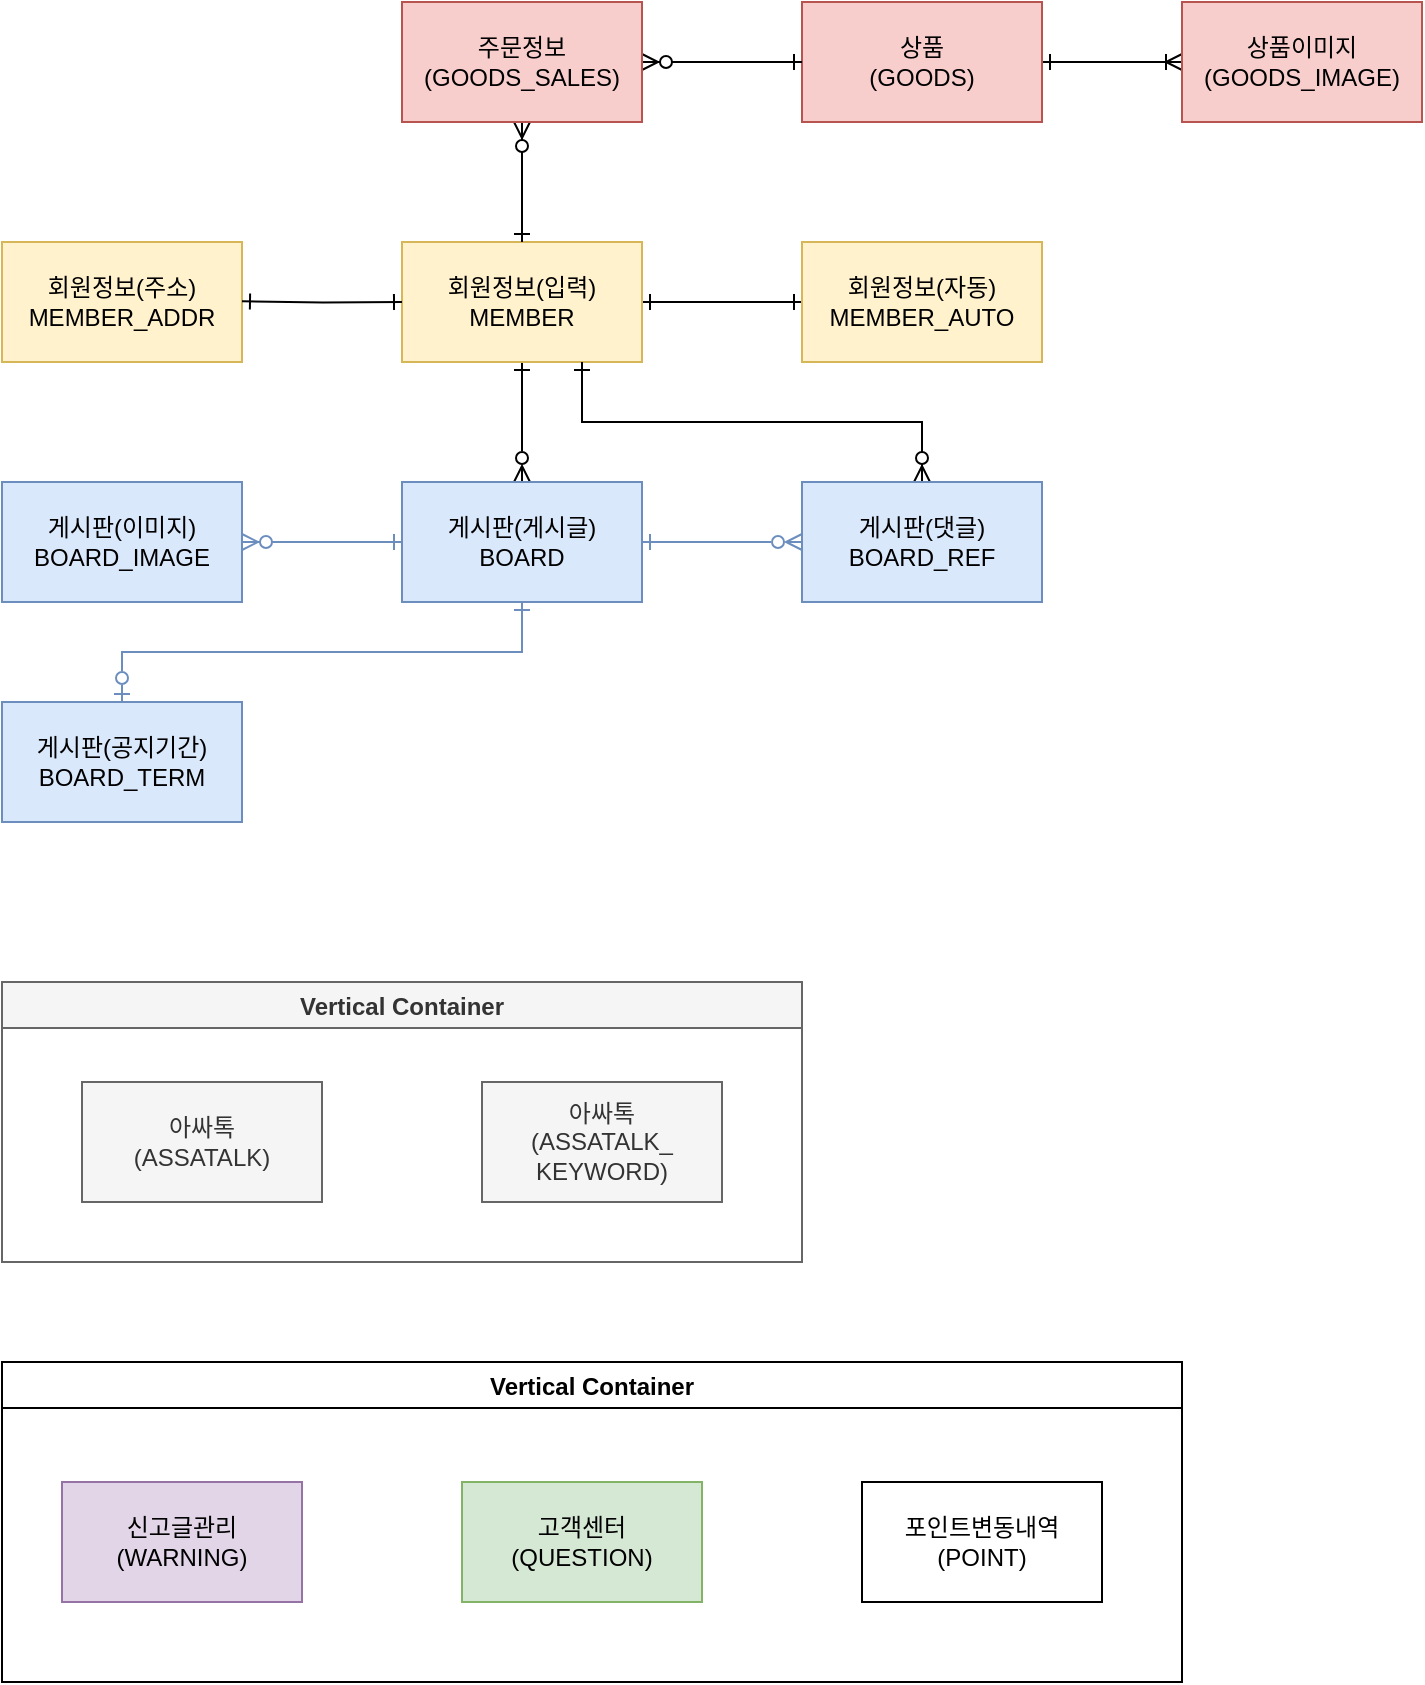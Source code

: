 <mxfile version="15.5.6" type="device" pages="3"><diagram name="개념설계" id="cTt_c6P6MkIR7rwmGG6e"><mxGraphModel dx="2249" dy="796" grid="1" gridSize="10" guides="1" tooltips="1" connect="1" arrows="1" fold="1" page="1" pageScale="1" pageWidth="827" pageHeight="1169" math="0" shadow="0"><root><mxCell id="0"/><mxCell id="1" parent="0"/><mxCell id="Akry9sG_VNy746LSq6DZ-23" value="" style="edgeStyle=orthogonalEdgeStyle;rounded=0;orthogonalLoop=1;jettySize=auto;html=1;endArrow=ERone;endFill=0;startArrow=ERone;startFill=0;" parent="1" source="Akry9sG_VNy746LSq6DZ-25" target="Akry9sG_VNy746LSq6DZ-26" edge="1"><mxGeometry relative="1" as="geometry"/></mxCell><mxCell id="Akry9sG_VNy746LSq6DZ-24" value="" style="edgeStyle=orthogonalEdgeStyle;rounded=0;orthogonalLoop=1;jettySize=auto;html=1;startArrow=ERone;startFill=0;endArrow=ERzeroToMany;endFill=0;" parent="1" source="Akry9sG_VNy746LSq6DZ-25" target="Akry9sG_VNy746LSq6DZ-29" edge="1"><mxGeometry relative="1" as="geometry"/></mxCell><mxCell id="Akry9sG_VNy746LSq6DZ-25" value="회원정보(입력)&lt;br&gt;MEMBER" style="rounded=0;whiteSpace=wrap;html=1;fillColor=#fff2cc;strokeColor=#d6b656;" parent="1" vertex="1"><mxGeometry x="-580" y="180" width="120" height="60" as="geometry"/></mxCell><mxCell id="Akry9sG_VNy746LSq6DZ-26" value="회원정보(자동)&lt;br&gt;MEMBER_AUTO" style="rounded=0;whiteSpace=wrap;html=1;fillColor=#fff2cc;strokeColor=#d6b656;" parent="1" vertex="1"><mxGeometry x="-380" y="180" width="120" height="60" as="geometry"/></mxCell><mxCell id="Akry9sG_VNy746LSq6DZ-27" value="" style="edgeStyle=orthogonalEdgeStyle;rounded=0;orthogonalLoop=1;jettySize=auto;html=1;endArrow=ERzeroToMany;endFill=0;startArrow=ERone;startFill=0;fillColor=#dae8fc;strokeColor=#6c8ebf;" parent="1" source="Akry9sG_VNy746LSq6DZ-29" target="Akry9sG_VNy746LSq6DZ-31" edge="1"><mxGeometry relative="1" as="geometry"/></mxCell><mxCell id="Akry9sG_VNy746LSq6DZ-28" style="edgeStyle=orthogonalEdgeStyle;rounded=0;orthogonalLoop=1;jettySize=auto;html=1;exitX=0.5;exitY=1;exitDx=0;exitDy=0;entryX=0.5;entryY=0;entryDx=0;entryDy=0;startArrow=ERone;startFill=0;endArrow=ERzeroToOne;endFill=0;fillColor=#dae8fc;strokeColor=#6c8ebf;" parent="1" source="Akry9sG_VNy746LSq6DZ-29" target="Akry9sG_VNy746LSq6DZ-40" edge="1"><mxGeometry relative="1" as="geometry"/></mxCell><mxCell id="Akry9sG_VNy746LSq6DZ-29" value="게시판(게시글)&lt;br&gt;BOARD" style="rounded=0;whiteSpace=wrap;html=1;fillColor=#dae8fc;strokeColor=#6c8ebf;" parent="1" vertex="1"><mxGeometry x="-580" y="300" width="120" height="60" as="geometry"/></mxCell><mxCell id="Akry9sG_VNy746LSq6DZ-30" style="edgeStyle=orthogonalEdgeStyle;rounded=0;orthogonalLoop=1;jettySize=auto;html=1;exitX=0.5;exitY=0;exitDx=0;exitDy=0;entryX=0.75;entryY=1;entryDx=0;entryDy=0;startArrow=ERzeroToMany;startFill=1;endArrow=ERone;endFill=0;" parent="1" source="Akry9sG_VNy746LSq6DZ-31" target="Akry9sG_VNy746LSq6DZ-25" edge="1"><mxGeometry relative="1" as="geometry"/></mxCell><mxCell id="Akry9sG_VNy746LSq6DZ-31" value="게시판(댓글)&lt;br&gt;BOARD_REF" style="rounded=0;whiteSpace=wrap;html=1;fillColor=#dae8fc;strokeColor=#6c8ebf;" parent="1" vertex="1"><mxGeometry x="-380" y="300" width="120" height="60" as="geometry"/></mxCell><mxCell id="Akry9sG_VNy746LSq6DZ-32" value="" style="edgeStyle=orthogonalEdgeStyle;rounded=0;orthogonalLoop=1;jettySize=auto;html=1;endArrow=ERone;endFill=0;startArrow=ERzeroToMany;startFill=1;fillColor=#dae8fc;strokeColor=#6c8ebf;" parent="1" source="Akry9sG_VNy746LSq6DZ-33" target="Akry9sG_VNy746LSq6DZ-29" edge="1"><mxGeometry relative="1" as="geometry"/></mxCell><mxCell id="Akry9sG_VNy746LSq6DZ-33" value="게시판(이미지)&lt;br&gt;BOARD_IMAGE" style="rounded=0;whiteSpace=wrap;html=1;fillColor=#dae8fc;strokeColor=#6c8ebf;" parent="1" vertex="1"><mxGeometry x="-780" y="300" width="120" height="60" as="geometry"/></mxCell><mxCell id="Akry9sG_VNy746LSq6DZ-34" value="" style="edgeStyle=orthogonalEdgeStyle;rounded=0;orthogonalLoop=1;jettySize=auto;html=1;startArrow=ERone;startFill=0;endArrow=ERoneToMany;endFill=0;" parent="1" source="Akry9sG_VNy746LSq6DZ-35" target="Akry9sG_VNy746LSq6DZ-36" edge="1"><mxGeometry relative="1" as="geometry"/></mxCell><mxCell id="Akry9sG_VNy746LSq6DZ-35" value="상품&lt;br&gt;(GOODS)" style="rounded=0;whiteSpace=wrap;html=1;fillColor=#f8cecc;strokeColor=#b85450;" parent="1" vertex="1"><mxGeometry x="-380" y="60" width="120" height="60" as="geometry"/></mxCell><mxCell id="Akry9sG_VNy746LSq6DZ-36" value="상품이미지&lt;br&gt;(GOODS_IMAGE)" style="rounded=0;whiteSpace=wrap;html=1;fillColor=#f8cecc;strokeColor=#b85450;" parent="1" vertex="1"><mxGeometry x="-190" y="60" width="120" height="60" as="geometry"/></mxCell><mxCell id="Akry9sG_VNy746LSq6DZ-40" value="게시판(공지기간)&lt;br&gt;BOARD_TERM" style="rounded=0;whiteSpace=wrap;html=1;fillColor=#dae8fc;strokeColor=#6c8ebf;" parent="1" vertex="1"><mxGeometry x="-780" y="410" width="120" height="60" as="geometry"/></mxCell><mxCell id="Akry9sG_VNy746LSq6DZ-41" value="" style="edgeStyle=orthogonalEdgeStyle;rounded=0;orthogonalLoop=1;jettySize=auto;html=1;startArrow=ERzeroToMany;startFill=1;endArrow=ERone;endFill=0;" parent="1" source="Akry9sG_VNy746LSq6DZ-43" target="Akry9sG_VNy746LSq6DZ-35" edge="1"><mxGeometry relative="1" as="geometry"/></mxCell><mxCell id="Akry9sG_VNy746LSq6DZ-42" value="" style="edgeStyle=orthogonalEdgeStyle;rounded=0;orthogonalLoop=1;jettySize=auto;html=1;startArrow=ERzeroToMany;startFill=1;endArrow=ERone;endFill=0;" parent="1" source="Akry9sG_VNy746LSq6DZ-43" target="Akry9sG_VNy746LSq6DZ-25" edge="1"><mxGeometry relative="1" as="geometry"/></mxCell><mxCell id="Akry9sG_VNy746LSq6DZ-43" value="주문정보&lt;br&gt;(GOODS_SALES)" style="rounded=0;whiteSpace=wrap;html=1;fillColor=#f8cecc;strokeColor=#b85450;" parent="1" vertex="1"><mxGeometry x="-580" y="60" width="120" height="60" as="geometry"/></mxCell><mxCell id="-itKY2aobaViy2BBKTmZ-1" value="회원정보(주소)&lt;br&gt;MEMBER_ADDR" style="rounded=0;whiteSpace=wrap;html=1;fillColor=#fff2cc;strokeColor=#d6b656;" parent="1" vertex="1"><mxGeometry x="-780" y="180" width="120" height="60" as="geometry"/></mxCell><mxCell id="-itKY2aobaViy2BBKTmZ-2" value="" style="edgeStyle=orthogonalEdgeStyle;rounded=0;orthogonalLoop=1;jettySize=auto;html=1;endArrow=ERone;endFill=0;startArrow=ERone;startFill=0;entryX=0;entryY=0.5;entryDx=0;entryDy=0;" parent="1" target="Akry9sG_VNy746LSq6DZ-25" edge="1"><mxGeometry relative="1" as="geometry"><mxPoint x="-660" y="209.66" as="sourcePoint"/><mxPoint x="-580" y="209.66" as="targetPoint"/></mxGeometry></mxCell><mxCell id="-itKY2aobaViy2BBKTmZ-5" value="Vertical Container" style="swimlane;" parent="1" vertex="1"><mxGeometry x="-780" y="740" width="590" height="160" as="geometry"><mxRectangle x="-360" y="970" width="130" height="23" as="alternateBounds"/></mxGeometry></mxCell><mxCell id="Akry9sG_VNy746LSq6DZ-39" value="신고글관리&lt;br&gt;(WARNING)" style="rounded=0;whiteSpace=wrap;html=1;fillColor=#e1d5e7;strokeColor=#9673a6;" parent="-itKY2aobaViy2BBKTmZ-5" vertex="1"><mxGeometry x="30" y="60" width="120" height="60" as="geometry"/></mxCell><mxCell id="Akry9sG_VNy746LSq6DZ-44" value="고객센터&lt;br&gt;(QUESTION)" style="rounded=0;whiteSpace=wrap;html=1;fillColor=#d5e8d4;strokeColor=#82b366;" parent="-itKY2aobaViy2BBKTmZ-5" vertex="1"><mxGeometry x="230" y="60" width="120" height="60" as="geometry"/></mxCell><mxCell id="Akry9sG_VNy746LSq6DZ-37" value="포인트변동내역&lt;br&gt;(POINT)" style="rounded=0;whiteSpace=wrap;html=1;" parent="-itKY2aobaViy2BBKTmZ-5" vertex="1"><mxGeometry x="430" y="60" width="120" height="60" as="geometry"/></mxCell><mxCell id="-itKY2aobaViy2BBKTmZ-8" value="Vertical Container" style="swimlane;fillColor=#f5f5f5;strokeColor=#666666;fontColor=#333333;" parent="1" vertex="1"><mxGeometry x="-780" y="550" width="400" height="140" as="geometry"/></mxCell><mxCell id="Akry9sG_VNy746LSq6DZ-38" value="아싸톡&lt;br&gt;(ASSATALK)" style="rounded=0;whiteSpace=wrap;html=1;fillColor=#f5f5f5;strokeColor=#666666;fontColor=#333333;" parent="-itKY2aobaViy2BBKTmZ-8" vertex="1"><mxGeometry x="40" y="50" width="120" height="60" as="geometry"/></mxCell><mxCell id="-itKY2aobaViy2BBKTmZ-6" value="아싸톡&lt;br&gt;(ASSATALK_&lt;br&gt;KEYWORD)" style="rounded=0;whiteSpace=wrap;html=1;fillColor=#f5f5f5;strokeColor=#666666;fontColor=#333333;" parent="-itKY2aobaViy2BBKTmZ-8" vertex="1"><mxGeometry x="240" y="50" width="120" height="60" as="geometry"/></mxCell></root></mxGraphModel></diagram><diagram name="논리설계" id="KWX4Gcc1MCEos1hgpGuC"><mxGraphModel dx="1422" dy="796" grid="1" gridSize="10" guides="1" tooltips="1" connect="1" arrows="1" fold="1" page="1" pageScale="1" pageWidth="827" pageHeight="1169" math="0" shadow="0"><root><mxCell id="KKY7dVAri_gAfQ2pzmJ1-0"/><mxCell id="KKY7dVAri_gAfQ2pzmJ1-1" parent="KKY7dVAri_gAfQ2pzmJ1-0"/><mxCell id="KKY7dVAri_gAfQ2pzmJ1-2" value="" style="edgeStyle=orthogonalEdgeStyle;rounded=0;orthogonalLoop=1;jettySize=auto;html=1;endArrow=ERone;endFill=0;startArrow=ERone;startFill=0;exitX=1;exitY=0.5;exitDx=0;exitDy=0;entryX=0;entryY=0.5;entryDx=0;entryDy=0;" parent="KKY7dVAri_gAfQ2pzmJ1-1" source="KKY7dVAri_gAfQ2pzmJ1-18" edge="1"><mxGeometry relative="1" as="geometry"><mxPoint x="463" y="280" as="sourcePoint"/><mxPoint x="570.0" y="415" as="targetPoint"/></mxGeometry></mxCell><mxCell id="KKY7dVAri_gAfQ2pzmJ1-3" value="" style="edgeStyle=orthogonalEdgeStyle;rounded=0;orthogonalLoop=1;jettySize=auto;html=1;startArrow=ERone;startFill=0;endArrow=ERzeroToMany;endFill=0;exitX=0.492;exitY=0.991;exitDx=0;exitDy=0;exitPerimeter=0;entryX=0.5;entryY=0;entryDx=0;entryDy=0;" parent="KKY7dVAri_gAfQ2pzmJ1-1" source="HSEeKq-v0urwMXM-1lY7-51" target="KKY7dVAri_gAfQ2pzmJ1-74" edge="1"><mxGeometry relative="1" as="geometry"><mxPoint x="403.029" y="226" as="sourcePoint"/><mxPoint x="404" y="576" as="targetPoint"/></mxGeometry></mxCell><mxCell id="KKY7dVAri_gAfQ2pzmJ1-4" value="" style="edgeStyle=orthogonalEdgeStyle;rounded=0;orthogonalLoop=1;jettySize=auto;html=1;endArrow=ERzeroToMany;endFill=0;startArrow=ERone;startFill=0;fillColor=#f5f5f5;strokeColor=#242424;exitX=0.997;exitY=0.633;exitDx=0;exitDy=0;exitPerimeter=0;entryX=-0.017;entryY=0.652;entryDx=0;entryDy=0;entryPerimeter=0;" parent="KKY7dVAri_gAfQ2pzmJ1-1" source="KKY7dVAri_gAfQ2pzmJ1-81" target="KKY7dVAri_gAfQ2pzmJ1-109" edge="1"><mxGeometry relative="1" as="geometry"><mxPoint x="384" y="596" as="sourcePoint"/><mxPoint x="524" y="626" as="targetPoint"/></mxGeometry></mxCell><mxCell id="KKY7dVAri_gAfQ2pzmJ1-5" style="edgeStyle=orthogonalEdgeStyle;rounded=0;orthogonalLoop=1;jettySize=auto;html=1;exitX=0.5;exitY=0;exitDx=0;exitDy=0;startArrow=ERzeroToMany;startFill=1;endArrow=ERone;endFill=0;entryX=0.833;entryY=1;entryDx=0;entryDy=0;entryPerimeter=0;" parent="KKY7dVAri_gAfQ2pzmJ1-1" source="KKY7dVAri_gAfQ2pzmJ1-102" target="HSEeKq-v0urwMXM-1lY7-51" edge="1"><mxGeometry relative="1" as="geometry"><mxPoint x="604" y="576" as="sourcePoint"/><mxPoint x="460" y="506.8" as="targetPoint"/><Array as="points"><mxPoint x="660" y="606"/><mxPoint x="460" y="606"/></Array></mxGeometry></mxCell><mxCell id="KKY7dVAri_gAfQ2pzmJ1-6" value="" style="edgeStyle=orthogonalEdgeStyle;rounded=0;orthogonalLoop=1;jettySize=auto;html=1;endArrow=ERone;endFill=0;startArrow=ERzeroToMany;startFill=1;fillColor=#f5f5f5;strokeColor=#0A0A0A;entryX=0;entryY=0.5;entryDx=0;entryDy=0;exitX=1;exitY=0.5;exitDx=0;exitDy=0;exitPerimeter=0;" parent="KKY7dVAri_gAfQ2pzmJ1-1" source="KKY7dVAri_gAfQ2pzmJ1-134" target="KKY7dVAri_gAfQ2pzmJ1-81" edge="1"><mxGeometry relative="1" as="geometry"><mxPoint x="144" y="626" as="sourcePoint"/><mxPoint x="274" y="596" as="targetPoint"/></mxGeometry></mxCell><mxCell id="KKY7dVAri_gAfQ2pzmJ1-7" value="" style="edgeStyle=orthogonalEdgeStyle;rounded=0;orthogonalLoop=1;jettySize=auto;html=1;startArrow=ERone;startFill=0;endArrow=ERoneToMany;endFill=0;entryX=0;entryY=0.5;entryDx=0;entryDy=0;exitX=1;exitY=0.5;exitDx=0;exitDy=0;" parent="KKY7dVAri_gAfQ2pzmJ1-1" source="KKY7dVAri_gAfQ2pzmJ1-179" target="KKY7dVAri_gAfQ2pzmJ1-192" edge="1"><mxGeometry relative="1" as="geometry"><mxPoint x="725" y="110" as="sourcePoint"/><mxPoint x="795" y="110" as="targetPoint"/></mxGeometry></mxCell><mxCell id="KKY7dVAri_gAfQ2pzmJ1-9" value="" style="edgeStyle=orthogonalEdgeStyle;rounded=0;orthogonalLoop=1;jettySize=auto;html=1;startArrow=ERzeroToMany;startFill=1;endArrow=ERone;endFill=0;exitX=1;exitY=0.5;exitDx=0;exitDy=0;entryX=0;entryY=0.5;entryDx=0;entryDy=0;" parent="KKY7dVAri_gAfQ2pzmJ1-1" source="KKY7dVAri_gAfQ2pzmJ1-160" target="KKY7dVAri_gAfQ2pzmJ1-179" edge="1"><mxGeometry relative="1" as="geometry"><mxPoint x="466" y="0.029" as="sourcePoint"/><mxPoint x="605" y="130" as="targetPoint"/></mxGeometry></mxCell><mxCell id="KKY7dVAri_gAfQ2pzmJ1-10" value="" style="edgeStyle=orthogonalEdgeStyle;rounded=0;orthogonalLoop=1;jettySize=auto;html=1;startArrow=ERzeroToMany;startFill=1;endArrow=ERone;endFill=0;entryX=0.5;entryY=0;entryDx=0;entryDy=0;exitX=0.488;exitY=0.998;exitDx=0;exitDy=0;exitPerimeter=0;" parent="KKY7dVAri_gAfQ2pzmJ1-1" source="KKY7dVAri_gAfQ2pzmJ1-169" target="KKY7dVAri_gAfQ2pzmJ1-11" edge="1"><mxGeometry relative="1" as="geometry"><mxPoint x="400.02" y="249.01" as="sourcePoint"/><mxPoint x="403" y="250" as="targetPoint"/></mxGeometry></mxCell><mxCell id="KKY7dVAri_gAfQ2pzmJ1-11" value="회원정보(입력)" style="shape=table;startSize=30;container=1;collapsible=0;childLayout=tableLayout;fixedRows=1;rowLines=0;fontStyle=1;align=center;pointerEvents=1;fontSize=12;fillColor=#fff2cc;strokeColor=#d6b656;" parent="KKY7dVAri_gAfQ2pzmJ1-1" vertex="1"><mxGeometry x="310" y="310" width="180" height="240" as="geometry"/></mxCell><mxCell id="KKY7dVAri_gAfQ2pzmJ1-12" value="" style="shape=partialRectangle;html=1;whiteSpace=wrap;collapsible=0;dropTarget=0;pointerEvents=1;fillColor=none;top=0;left=0;bottom=1;right=0;points=[[0,0.5],[1,0.5]];portConstraint=eastwest;" parent="KKY7dVAri_gAfQ2pzmJ1-11" vertex="1"><mxGeometry y="30" width="180" height="30" as="geometry"/></mxCell><mxCell id="KKY7dVAri_gAfQ2pzmJ1-13" value="PK" style="shape=partialRectangle;html=1;whiteSpace=wrap;connectable=0;fillColor=none;top=0;left=0;bottom=0;right=0;overflow=hidden;pointerEvents=1;" parent="KKY7dVAri_gAfQ2pzmJ1-12" vertex="1"><mxGeometry width="41" height="30" as="geometry"><mxRectangle width="41" height="30" as="alternateBounds"/></mxGeometry></mxCell><mxCell id="KKY7dVAri_gAfQ2pzmJ1-14" value="번호" style="shape=partialRectangle;html=1;whiteSpace=wrap;connectable=0;fillColor=none;top=0;left=0;bottom=0;right=0;align=left;spacingLeft=6;overflow=hidden;pointerEvents=1;" parent="KKY7dVAri_gAfQ2pzmJ1-12" vertex="1"><mxGeometry x="41" width="139" height="30" as="geometry"><mxRectangle width="139" height="30" as="alternateBounds"/></mxGeometry></mxCell><mxCell id="KKY7dVAri_gAfQ2pzmJ1-15" value="" style="shape=partialRectangle;html=1;whiteSpace=wrap;collapsible=0;dropTarget=0;pointerEvents=1;fillColor=none;top=0;left=0;bottom=0;right=0;points=[[0,0.5],[1,0.5]];portConstraint=eastwest;" parent="KKY7dVAri_gAfQ2pzmJ1-11" vertex="1"><mxGeometry y="60" width="180" height="30" as="geometry"/></mxCell><mxCell id="KKY7dVAri_gAfQ2pzmJ1-16" value="" style="shape=partialRectangle;html=1;whiteSpace=wrap;connectable=0;fillColor=none;top=0;left=0;bottom=0;right=0;overflow=hidden;pointerEvents=1;" parent="KKY7dVAri_gAfQ2pzmJ1-15" vertex="1"><mxGeometry width="41" height="30" as="geometry"><mxRectangle width="41" height="30" as="alternateBounds"/></mxGeometry></mxCell><mxCell id="KKY7dVAri_gAfQ2pzmJ1-17" value="이메일" style="shape=partialRectangle;html=1;whiteSpace=wrap;connectable=0;fillColor=none;top=0;left=0;bottom=0;right=0;align=left;spacingLeft=6;overflow=hidden;pointerEvents=1;" parent="KKY7dVAri_gAfQ2pzmJ1-15" vertex="1"><mxGeometry x="41" width="139" height="30" as="geometry"><mxRectangle width="139" height="30" as="alternateBounds"/></mxGeometry></mxCell><mxCell id="KKY7dVAri_gAfQ2pzmJ1-18" value="" style="shape=partialRectangle;html=1;whiteSpace=wrap;collapsible=0;dropTarget=0;pointerEvents=1;fillColor=none;top=0;left=0;bottom=0;right=0;points=[[0,0.5],[1,0.5]];portConstraint=eastwest;" parent="KKY7dVAri_gAfQ2pzmJ1-11" vertex="1"><mxGeometry y="90" width="180" height="30" as="geometry"/></mxCell><mxCell id="KKY7dVAri_gAfQ2pzmJ1-19" value="" style="shape=partialRectangle;html=1;whiteSpace=wrap;connectable=0;fillColor=none;top=0;left=0;bottom=0;right=0;overflow=hidden;pointerEvents=1;" parent="KKY7dVAri_gAfQ2pzmJ1-18" vertex="1"><mxGeometry width="41" height="30" as="geometry"><mxRectangle width="41" height="30" as="alternateBounds"/></mxGeometry></mxCell><mxCell id="KKY7dVAri_gAfQ2pzmJ1-20" value="닉네임" style="shape=partialRectangle;html=1;whiteSpace=wrap;connectable=0;fillColor=none;top=0;left=0;bottom=0;right=0;align=left;spacingLeft=6;overflow=hidden;pointerEvents=1;" parent="KKY7dVAri_gAfQ2pzmJ1-18" vertex="1"><mxGeometry x="41" width="139" height="30" as="geometry"><mxRectangle width="139" height="30" as="alternateBounds"/></mxGeometry></mxCell><mxCell id="KKY7dVAri_gAfQ2pzmJ1-21" value="" style="shape=partialRectangle;html=1;whiteSpace=wrap;collapsible=0;dropTarget=0;pointerEvents=1;fillColor=none;top=0;left=0;bottom=0;right=0;points=[[0,0.5],[1,0.5]];portConstraint=eastwest;" parent="KKY7dVAri_gAfQ2pzmJ1-11" vertex="1"><mxGeometry y="120" width="180" height="30" as="geometry"/></mxCell><mxCell id="KKY7dVAri_gAfQ2pzmJ1-22" value="" style="shape=partialRectangle;html=1;whiteSpace=wrap;connectable=0;fillColor=none;top=0;left=0;bottom=0;right=0;overflow=hidden;pointerEvents=1;" parent="KKY7dVAri_gAfQ2pzmJ1-21" vertex="1"><mxGeometry width="41" height="30" as="geometry"><mxRectangle width="41" height="30" as="alternateBounds"/></mxGeometry></mxCell><mxCell id="KKY7dVAri_gAfQ2pzmJ1-23" value="비밀번호" style="shape=partialRectangle;html=1;whiteSpace=wrap;connectable=0;fillColor=none;top=0;left=0;bottom=0;right=0;align=left;spacingLeft=6;overflow=hidden;pointerEvents=1;" parent="KKY7dVAri_gAfQ2pzmJ1-21" vertex="1"><mxGeometry x="41" width="139" height="30" as="geometry"><mxRectangle width="139" height="30" as="alternateBounds"/></mxGeometry></mxCell><mxCell id="KKY7dVAri_gAfQ2pzmJ1-24" value="" style="shape=partialRectangle;html=1;whiteSpace=wrap;collapsible=0;dropTarget=0;pointerEvents=1;fillColor=none;top=0;left=0;bottom=0;right=0;points=[[0,0.5],[1,0.5]];portConstraint=eastwest;" parent="KKY7dVAri_gAfQ2pzmJ1-11" vertex="1"><mxGeometry y="150" width="180" height="30" as="geometry"/></mxCell><mxCell id="KKY7dVAri_gAfQ2pzmJ1-25" value="" style="shape=partialRectangle;html=1;whiteSpace=wrap;connectable=0;fillColor=none;top=0;left=0;bottom=0;right=0;overflow=hidden;pointerEvents=1;" parent="KKY7dVAri_gAfQ2pzmJ1-24" vertex="1"><mxGeometry width="41" height="30" as="geometry"><mxRectangle width="41" height="30" as="alternateBounds"/></mxGeometry></mxCell><mxCell id="KKY7dVAri_gAfQ2pzmJ1-26" value="이름" style="shape=partialRectangle;html=1;whiteSpace=wrap;connectable=0;fillColor=none;top=0;left=0;bottom=0;right=0;align=left;spacingLeft=6;overflow=hidden;pointerEvents=1;" parent="KKY7dVAri_gAfQ2pzmJ1-24" vertex="1"><mxGeometry x="41" width="139" height="30" as="geometry"><mxRectangle width="139" height="30" as="alternateBounds"/></mxGeometry></mxCell><mxCell id="KKY7dVAri_gAfQ2pzmJ1-42" value="" style="shape=partialRectangle;html=1;whiteSpace=wrap;collapsible=0;dropTarget=0;pointerEvents=1;fillColor=none;top=0;left=0;bottom=0;right=0;points=[[0,0.5],[1,0.5]];portConstraint=eastwest;" parent="KKY7dVAri_gAfQ2pzmJ1-11" vertex="1"><mxGeometry y="180" width="180" height="30" as="geometry"/></mxCell><mxCell id="KKY7dVAri_gAfQ2pzmJ1-43" value="" style="shape=partialRectangle;html=1;whiteSpace=wrap;connectable=0;fillColor=none;top=0;left=0;bottom=0;right=0;overflow=hidden;pointerEvents=1;" parent="KKY7dVAri_gAfQ2pzmJ1-42" vertex="1"><mxGeometry width="41" height="30" as="geometry"><mxRectangle width="41" height="30" as="alternateBounds"/></mxGeometry></mxCell><mxCell id="KKY7dVAri_gAfQ2pzmJ1-44" value="성별" style="shape=partialRectangle;html=1;whiteSpace=wrap;connectable=0;fillColor=none;top=0;left=0;bottom=0;right=0;align=left;spacingLeft=6;overflow=hidden;pointerEvents=1;" parent="KKY7dVAri_gAfQ2pzmJ1-42" vertex="1"><mxGeometry x="41" width="139" height="30" as="geometry"><mxRectangle width="139" height="30" as="alternateBounds"/></mxGeometry></mxCell><mxCell id="HSEeKq-v0urwMXM-1lY7-51" value="" style="shape=partialRectangle;html=1;whiteSpace=wrap;collapsible=0;dropTarget=0;pointerEvents=1;fillColor=none;top=0;left=0;bottom=0;right=0;points=[[0,0.5],[1,0.5]];portConstraint=eastwest;" parent="KKY7dVAri_gAfQ2pzmJ1-11" vertex="1"><mxGeometry y="210" width="180" height="30" as="geometry"/></mxCell><mxCell id="HSEeKq-v0urwMXM-1lY7-52" value="" style="shape=partialRectangle;html=1;whiteSpace=wrap;connectable=0;fillColor=none;top=0;left=0;bottom=0;right=0;overflow=hidden;pointerEvents=1;" parent="HSEeKq-v0urwMXM-1lY7-51" vertex="1"><mxGeometry width="41" height="30" as="geometry"><mxRectangle width="41" height="30" as="alternateBounds"/></mxGeometry></mxCell><mxCell id="HSEeKq-v0urwMXM-1lY7-53" value="개인정보유지일자" style="shape=partialRectangle;html=1;whiteSpace=wrap;connectable=0;fillColor=none;top=0;left=0;bottom=0;right=0;align=left;spacingLeft=6;overflow=hidden;pointerEvents=1;" parent="HSEeKq-v0urwMXM-1lY7-51" vertex="1"><mxGeometry x="41" width="139" height="30" as="geometry"><mxRectangle width="139" height="30" as="alternateBounds"/></mxGeometry></mxCell><mxCell id="KKY7dVAri_gAfQ2pzmJ1-45" value="회원정보(자동)" style="shape=table;startSize=30;container=1;collapsible=0;childLayout=tableLayout;fixedRows=1;rowLines=0;fontStyle=1;align=center;pointerEvents=1;fontSize=12;fillColor=#fff2cc;strokeColor=#d6b656;" parent="KKY7dVAri_gAfQ2pzmJ1-1" vertex="1"><mxGeometry x="570" y="310" width="180" height="270" as="geometry"/></mxCell><mxCell id="KKY7dVAri_gAfQ2pzmJ1-46" value="" style="shape=partialRectangle;html=1;whiteSpace=wrap;collapsible=0;dropTarget=0;pointerEvents=1;fillColor=none;top=0;left=0;bottom=1;right=0;points=[[0,0.5],[1,0.5]];portConstraint=eastwest;" parent="KKY7dVAri_gAfQ2pzmJ1-45" vertex="1"><mxGeometry y="30" width="180" height="30" as="geometry"/></mxCell><mxCell id="KKY7dVAri_gAfQ2pzmJ1-47" value="PK" style="shape=partialRectangle;html=1;whiteSpace=wrap;connectable=0;fillColor=none;top=0;left=0;bottom=0;right=0;overflow=hidden;pointerEvents=1;" parent="KKY7dVAri_gAfQ2pzmJ1-46" vertex="1"><mxGeometry width="41" height="30" as="geometry"><mxRectangle width="41" height="30" as="alternateBounds"/></mxGeometry></mxCell><mxCell id="KKY7dVAri_gAfQ2pzmJ1-48" value="번호" style="shape=partialRectangle;html=1;whiteSpace=wrap;connectable=0;fillColor=none;top=0;left=0;bottom=0;right=0;align=left;spacingLeft=6;overflow=hidden;pointerEvents=1;" parent="KKY7dVAri_gAfQ2pzmJ1-46" vertex="1"><mxGeometry x="41" width="139" height="30" as="geometry"><mxRectangle width="139" height="30" as="alternateBounds"/></mxGeometry></mxCell><mxCell id="KKY7dVAri_gAfQ2pzmJ1-52" value="" style="shape=partialRectangle;html=1;whiteSpace=wrap;collapsible=0;dropTarget=0;pointerEvents=1;fillColor=none;top=0;left=0;bottom=0;right=0;points=[[0,0.5],[1,0.5]];portConstraint=eastwest;" parent="KKY7dVAri_gAfQ2pzmJ1-45" vertex="1"><mxGeometry y="60" width="180" height="30" as="geometry"/></mxCell><mxCell id="KKY7dVAri_gAfQ2pzmJ1-53" value="" style="shape=partialRectangle;html=1;whiteSpace=wrap;connectable=0;fillColor=none;top=0;left=0;bottom=0;right=0;overflow=hidden;pointerEvents=1;" parent="KKY7dVAri_gAfQ2pzmJ1-52" vertex="1"><mxGeometry width="41" height="30" as="geometry"><mxRectangle width="41" height="30" as="alternateBounds"/></mxGeometry></mxCell><mxCell id="KKY7dVAri_gAfQ2pzmJ1-54" value="닉네임" style="shape=partialRectangle;html=1;whiteSpace=wrap;connectable=0;fillColor=none;top=0;left=0;bottom=0;right=0;align=left;spacingLeft=6;overflow=hidden;pointerEvents=1;" parent="KKY7dVAri_gAfQ2pzmJ1-52" vertex="1"><mxGeometry x="41" width="139" height="30" as="geometry"><mxRectangle width="139" height="30" as="alternateBounds"/></mxGeometry></mxCell><mxCell id="KKY7dVAri_gAfQ2pzmJ1-61" value="" style="shape=partialRectangle;html=1;whiteSpace=wrap;collapsible=0;dropTarget=0;pointerEvents=1;fillColor=none;top=0;left=0;bottom=0;right=0;points=[[0,0.5],[1,0.5]];portConstraint=eastwest;" parent="KKY7dVAri_gAfQ2pzmJ1-45" vertex="1"><mxGeometry y="90" width="180" height="30" as="geometry"/></mxCell><mxCell id="KKY7dVAri_gAfQ2pzmJ1-62" value="" style="shape=partialRectangle;html=1;whiteSpace=wrap;connectable=0;fillColor=none;top=0;left=0;bottom=0;right=0;overflow=hidden;pointerEvents=1;" parent="KKY7dVAri_gAfQ2pzmJ1-61" vertex="1"><mxGeometry width="41" height="30" as="geometry"><mxRectangle width="41" height="30" as="alternateBounds"/></mxGeometry></mxCell><mxCell id="KKY7dVAri_gAfQ2pzmJ1-63" value="신고횟수" style="shape=partialRectangle;html=1;whiteSpace=wrap;connectable=0;fillColor=none;top=0;left=0;bottom=0;right=0;align=left;spacingLeft=6;overflow=hidden;pointerEvents=1;" parent="KKY7dVAri_gAfQ2pzmJ1-61" vertex="1"><mxGeometry x="41" width="139" height="30" as="geometry"><mxRectangle width="139" height="30" as="alternateBounds"/></mxGeometry></mxCell><mxCell id="KKY7dVAri_gAfQ2pzmJ1-64" value="" style="shape=partialRectangle;html=1;whiteSpace=wrap;collapsible=0;dropTarget=0;pointerEvents=1;fillColor=none;top=0;left=0;bottom=0;right=0;points=[[0,0.5],[1,0.5]];portConstraint=eastwest;" parent="KKY7dVAri_gAfQ2pzmJ1-45" vertex="1"><mxGeometry y="120" width="180" height="30" as="geometry"/></mxCell><mxCell id="KKY7dVAri_gAfQ2pzmJ1-65" value="" style="shape=partialRectangle;html=1;whiteSpace=wrap;connectable=0;fillColor=none;top=0;left=0;bottom=0;right=0;overflow=hidden;pointerEvents=1;" parent="KKY7dVAri_gAfQ2pzmJ1-64" vertex="1"><mxGeometry width="41" height="30" as="geometry"><mxRectangle width="41" height="30" as="alternateBounds"/></mxGeometry></mxCell><mxCell id="KKY7dVAri_gAfQ2pzmJ1-66" value="포인트" style="shape=partialRectangle;html=1;whiteSpace=wrap;connectable=0;fillColor=none;top=0;left=0;bottom=0;right=0;align=left;spacingLeft=6;overflow=hidden;pointerEvents=1;" parent="KKY7dVAri_gAfQ2pzmJ1-64" vertex="1"><mxGeometry x="41" width="139" height="30" as="geometry"><mxRectangle width="139" height="30" as="alternateBounds"/></mxGeometry></mxCell><mxCell id="KKY7dVAri_gAfQ2pzmJ1-67" value="" style="shape=partialRectangle;html=1;whiteSpace=wrap;collapsible=0;dropTarget=0;pointerEvents=1;fillColor=none;top=0;left=0;bottom=0;right=0;points=[[0,0.5],[1,0.5]];portConstraint=eastwest;" parent="KKY7dVAri_gAfQ2pzmJ1-45" vertex="1"><mxGeometry y="150" width="180" height="30" as="geometry"/></mxCell><mxCell id="KKY7dVAri_gAfQ2pzmJ1-68" value="" style="shape=partialRectangle;html=1;whiteSpace=wrap;connectable=0;fillColor=none;top=0;left=0;bottom=0;right=0;overflow=hidden;pointerEvents=1;" parent="KKY7dVAri_gAfQ2pzmJ1-67" vertex="1"><mxGeometry width="41" height="30" as="geometry"><mxRectangle width="41" height="30" as="alternateBounds"/></mxGeometry></mxCell><mxCell id="KKY7dVAri_gAfQ2pzmJ1-69" value="가입일자" style="shape=partialRectangle;html=1;whiteSpace=wrap;connectable=0;fillColor=none;top=0;left=0;bottom=0;right=0;align=left;spacingLeft=6;overflow=hidden;pointerEvents=1;" parent="KKY7dVAri_gAfQ2pzmJ1-67" vertex="1"><mxGeometry x="41" width="139" height="30" as="geometry"><mxRectangle width="139" height="30" as="alternateBounds"/></mxGeometry></mxCell><mxCell id="Dq55JplvUuAwr0bRHMoM-0" value="" style="shape=partialRectangle;html=1;whiteSpace=wrap;collapsible=0;dropTarget=0;pointerEvents=1;fillColor=none;top=0;left=0;bottom=0;right=0;points=[[0,0.5],[1,0.5]];portConstraint=eastwest;" vertex="1" parent="KKY7dVAri_gAfQ2pzmJ1-45"><mxGeometry y="180" width="180" height="30" as="geometry"/></mxCell><mxCell id="Dq55JplvUuAwr0bRHMoM-1" value="" style="shape=partialRectangle;html=1;whiteSpace=wrap;connectable=0;fillColor=none;top=0;left=0;bottom=0;right=0;overflow=hidden;pointerEvents=1;" vertex="1" parent="Dq55JplvUuAwr0bRHMoM-0"><mxGeometry width="41" height="30" as="geometry"><mxRectangle width="41" height="30" as="alternateBounds"/></mxGeometry></mxCell><mxCell id="Dq55JplvUuAwr0bRHMoM-2" value="수정일자" style="shape=partialRectangle;html=1;whiteSpace=wrap;connectable=0;fillColor=none;top=0;left=0;bottom=0;right=0;align=left;spacingLeft=6;overflow=hidden;pointerEvents=1;" vertex="1" parent="Dq55JplvUuAwr0bRHMoM-0"><mxGeometry x="41" width="139" height="30" as="geometry"><mxRectangle width="139" height="30" as="alternateBounds"/></mxGeometry></mxCell><mxCell id="Dq55JplvUuAwr0bRHMoM-3" value="" style="shape=partialRectangle;html=1;whiteSpace=wrap;collapsible=0;dropTarget=0;pointerEvents=1;fillColor=none;top=0;left=0;bottom=0;right=0;points=[[0,0.5],[1,0.5]];portConstraint=eastwest;" vertex="1" parent="KKY7dVAri_gAfQ2pzmJ1-45"><mxGeometry y="210" width="180" height="30" as="geometry"/></mxCell><mxCell id="Dq55JplvUuAwr0bRHMoM-4" value="" style="shape=partialRectangle;html=1;whiteSpace=wrap;connectable=0;fillColor=none;top=0;left=0;bottom=0;right=0;overflow=hidden;pointerEvents=1;" vertex="1" parent="Dq55JplvUuAwr0bRHMoM-3"><mxGeometry width="41" height="30" as="geometry"><mxRectangle width="41" height="30" as="alternateBounds"/></mxGeometry></mxCell><mxCell id="Dq55JplvUuAwr0bRHMoM-5" value="자동로그인세션ID" style="shape=partialRectangle;html=1;whiteSpace=wrap;connectable=0;fillColor=none;top=0;left=0;bottom=0;right=0;align=left;spacingLeft=6;overflow=hidden;pointerEvents=1;" vertex="1" parent="Dq55JplvUuAwr0bRHMoM-3"><mxGeometry x="41" width="139" height="30" as="geometry"><mxRectangle width="139" height="30" as="alternateBounds"/></mxGeometry></mxCell><mxCell id="Dq55JplvUuAwr0bRHMoM-6" value="" style="shape=partialRectangle;html=1;whiteSpace=wrap;collapsible=0;dropTarget=0;pointerEvents=1;fillColor=none;top=0;left=0;bottom=0;right=0;points=[[0,0.5],[1,0.5]];portConstraint=eastwest;" vertex="1" parent="KKY7dVAri_gAfQ2pzmJ1-45"><mxGeometry y="240" width="180" height="30" as="geometry"/></mxCell><mxCell id="Dq55JplvUuAwr0bRHMoM-7" value="" style="shape=partialRectangle;html=1;whiteSpace=wrap;connectable=0;fillColor=none;top=0;left=0;bottom=0;right=0;overflow=hidden;pointerEvents=1;" vertex="1" parent="Dq55JplvUuAwr0bRHMoM-6"><mxGeometry width="41" height="30" as="geometry"><mxRectangle width="41" height="30" as="alternateBounds"/></mxGeometry></mxCell><mxCell id="Dq55JplvUuAwr0bRHMoM-8" value="마지막로그인시간" style="shape=partialRectangle;html=1;whiteSpace=wrap;connectable=0;fillColor=none;top=0;left=0;bottom=0;right=0;align=left;spacingLeft=6;overflow=hidden;pointerEvents=1;" vertex="1" parent="Dq55JplvUuAwr0bRHMoM-6"><mxGeometry x="41" width="139" height="30" as="geometry"><mxRectangle width="139" height="30" as="alternateBounds"/></mxGeometry></mxCell><mxCell id="KKY7dVAri_gAfQ2pzmJ1-73" style="edgeStyle=orthogonalEdgeStyle;rounded=0;orthogonalLoop=1;jettySize=auto;html=1;fontSize=12;verticalAlign=middle;endArrow=ERzeroToOne;endFill=0;startArrow=ERone;startFill=0;" parent="KKY7dVAri_gAfQ2pzmJ1-1" source="KKY7dVAri_gAfQ2pzmJ1-74" target="KKY7dVAri_gAfQ2pzmJ1-143" edge="1"><mxGeometry relative="1" as="geometry"/></mxCell><mxCell id="KKY7dVAri_gAfQ2pzmJ1-74" value="게시판(게시글)" style="shape=table;startSize=30;container=1;collapsible=0;childLayout=tableLayout;fixedRows=1;rowLines=0;fontStyle=1;align=center;pointerEvents=1;fontSize=12;fillColor=#dae8fc;strokeColor=#6c8ebf;" parent="KKY7dVAri_gAfQ2pzmJ1-1" vertex="1"><mxGeometry x="309" y="616" width="180" height="300" as="geometry"/></mxCell><mxCell id="KKY7dVAri_gAfQ2pzmJ1-75" value="" style="shape=partialRectangle;html=1;whiteSpace=wrap;collapsible=0;dropTarget=0;pointerEvents=1;fillColor=none;top=0;left=0;bottom=1;right=0;points=[[0,0.5],[1,0.5]];portConstraint=eastwest;" parent="KKY7dVAri_gAfQ2pzmJ1-74" vertex="1"><mxGeometry y="30" width="180" height="30" as="geometry"/></mxCell><mxCell id="KKY7dVAri_gAfQ2pzmJ1-76" value="PK" style="shape=partialRectangle;html=1;whiteSpace=wrap;connectable=0;fillColor=none;top=0;left=0;bottom=0;right=0;overflow=hidden;pointerEvents=1;" parent="KKY7dVAri_gAfQ2pzmJ1-75" vertex="1"><mxGeometry width="41" height="30" as="geometry"><mxRectangle width="41" height="30" as="alternateBounds"/></mxGeometry></mxCell><mxCell id="KKY7dVAri_gAfQ2pzmJ1-77" value="번호" style="shape=partialRectangle;html=1;whiteSpace=wrap;connectable=0;fillColor=none;top=0;left=0;bottom=0;right=0;align=left;spacingLeft=6;overflow=hidden;pointerEvents=1;" parent="KKY7dVAri_gAfQ2pzmJ1-75" vertex="1"><mxGeometry x="41" width="139" height="30" as="geometry"><mxRectangle width="139" height="30" as="alternateBounds"/></mxGeometry></mxCell><mxCell id="KKY7dVAri_gAfQ2pzmJ1-78" value="" style="shape=partialRectangle;html=1;whiteSpace=wrap;collapsible=0;dropTarget=0;pointerEvents=1;fillColor=none;top=0;left=0;bottom=0;right=0;points=[[0,0.5],[1,0.5]];portConstraint=eastwest;" parent="KKY7dVAri_gAfQ2pzmJ1-74" vertex="1"><mxGeometry y="60" width="180" height="30" as="geometry"/></mxCell><mxCell id="KKY7dVAri_gAfQ2pzmJ1-79" value="" style="shape=partialRectangle;html=1;whiteSpace=wrap;connectable=0;fillColor=none;top=0;left=0;bottom=0;right=0;overflow=hidden;pointerEvents=1;" parent="KKY7dVAri_gAfQ2pzmJ1-78" vertex="1"><mxGeometry width="41" height="30" as="geometry"><mxRectangle width="41" height="30" as="alternateBounds"/></mxGeometry></mxCell><mxCell id="KKY7dVAri_gAfQ2pzmJ1-80" value="게시판코드" style="shape=partialRectangle;html=1;whiteSpace=wrap;connectable=0;fillColor=none;top=0;left=0;bottom=0;right=0;align=left;spacingLeft=6;overflow=hidden;pointerEvents=1;" parent="KKY7dVAri_gAfQ2pzmJ1-78" vertex="1"><mxGeometry x="41" width="139" height="30" as="geometry"><mxRectangle width="139" height="30" as="alternateBounds"/></mxGeometry></mxCell><mxCell id="KKY7dVAri_gAfQ2pzmJ1-81" value="" style="shape=partialRectangle;html=1;whiteSpace=wrap;collapsible=0;dropTarget=0;pointerEvents=1;fillColor=none;top=0;left=0;bottom=0;right=0;points=[[0,0.5],[1,0.5]];portConstraint=eastwest;" parent="KKY7dVAri_gAfQ2pzmJ1-74" vertex="1"><mxGeometry y="90" width="180" height="30" as="geometry"/></mxCell><mxCell id="KKY7dVAri_gAfQ2pzmJ1-82" value="" style="shape=partialRectangle;html=1;whiteSpace=wrap;connectable=0;fillColor=none;top=0;left=0;bottom=0;right=0;overflow=hidden;pointerEvents=1;" parent="KKY7dVAri_gAfQ2pzmJ1-81" vertex="1"><mxGeometry width="41" height="30" as="geometry"><mxRectangle width="41" height="30" as="alternateBounds"/></mxGeometry></mxCell><mxCell id="KKY7dVAri_gAfQ2pzmJ1-83" value="작성자닉네임" style="shape=partialRectangle;html=1;whiteSpace=wrap;connectable=0;fillColor=none;top=0;left=0;bottom=0;right=0;align=left;spacingLeft=6;overflow=hidden;pointerEvents=1;" parent="KKY7dVAri_gAfQ2pzmJ1-81" vertex="1"><mxGeometry x="41" width="139" height="30" as="geometry"><mxRectangle width="139" height="30" as="alternateBounds"/></mxGeometry></mxCell><mxCell id="KKY7dVAri_gAfQ2pzmJ1-84" value="" style="shape=partialRectangle;html=1;whiteSpace=wrap;collapsible=0;dropTarget=0;pointerEvents=1;fillColor=none;top=0;left=0;bottom=0;right=0;points=[[0,0.5],[1,0.5]];portConstraint=eastwest;" parent="KKY7dVAri_gAfQ2pzmJ1-74" vertex="1"><mxGeometry y="120" width="180" height="30" as="geometry"/></mxCell><mxCell id="KKY7dVAri_gAfQ2pzmJ1-85" value="" style="shape=partialRectangle;html=1;whiteSpace=wrap;connectable=0;fillColor=none;top=0;left=0;bottom=0;right=0;overflow=hidden;pointerEvents=1;" parent="KKY7dVAri_gAfQ2pzmJ1-84" vertex="1"><mxGeometry width="41" height="30" as="geometry"><mxRectangle width="41" height="30" as="alternateBounds"/></mxGeometry></mxCell><mxCell id="KKY7dVAri_gAfQ2pzmJ1-86" value="제목" style="shape=partialRectangle;html=1;whiteSpace=wrap;connectable=0;fillColor=none;top=0;left=0;bottom=0;right=0;align=left;spacingLeft=6;overflow=hidden;pointerEvents=1;" parent="KKY7dVAri_gAfQ2pzmJ1-84" vertex="1"><mxGeometry x="41" width="139" height="30" as="geometry"><mxRectangle width="139" height="30" as="alternateBounds"/></mxGeometry></mxCell><mxCell id="KKY7dVAri_gAfQ2pzmJ1-87" value="" style="shape=partialRectangle;html=1;whiteSpace=wrap;collapsible=0;dropTarget=0;pointerEvents=1;fillColor=none;top=0;left=0;bottom=0;right=0;points=[[0,0.5],[1,0.5]];portConstraint=eastwest;" parent="KKY7dVAri_gAfQ2pzmJ1-74" vertex="1"><mxGeometry y="150" width="180" height="30" as="geometry"/></mxCell><mxCell id="KKY7dVAri_gAfQ2pzmJ1-88" value="" style="shape=partialRectangle;html=1;whiteSpace=wrap;connectable=0;fillColor=none;top=0;left=0;bottom=0;right=0;overflow=hidden;pointerEvents=1;" parent="KKY7dVAri_gAfQ2pzmJ1-87" vertex="1"><mxGeometry width="41" height="30" as="geometry"><mxRectangle width="41" height="30" as="alternateBounds"/></mxGeometry></mxCell><mxCell id="KKY7dVAri_gAfQ2pzmJ1-89" value="내용" style="shape=partialRectangle;html=1;whiteSpace=wrap;connectable=0;fillColor=none;top=0;left=0;bottom=0;right=0;align=left;spacingLeft=6;overflow=hidden;pointerEvents=1;" parent="KKY7dVAri_gAfQ2pzmJ1-87" vertex="1"><mxGeometry x="41" width="139" height="30" as="geometry"><mxRectangle width="139" height="30" as="alternateBounds"/></mxGeometry></mxCell><mxCell id="KKY7dVAri_gAfQ2pzmJ1-90" value="" style="shape=partialRectangle;html=1;whiteSpace=wrap;collapsible=0;dropTarget=0;pointerEvents=1;fillColor=none;top=0;left=0;bottom=0;right=0;points=[[0,0.5],[1,0.5]];portConstraint=eastwest;" parent="KKY7dVAri_gAfQ2pzmJ1-74" vertex="1"><mxGeometry y="180" width="180" height="30" as="geometry"/></mxCell><mxCell id="KKY7dVAri_gAfQ2pzmJ1-91" value="" style="shape=partialRectangle;html=1;whiteSpace=wrap;connectable=0;fillColor=none;top=0;left=0;bottom=0;right=0;overflow=hidden;pointerEvents=1;" parent="KKY7dVAri_gAfQ2pzmJ1-90" vertex="1"><mxGeometry width="41" height="30" as="geometry"><mxRectangle width="41" height="30" as="alternateBounds"/></mxGeometry></mxCell><mxCell id="KKY7dVAri_gAfQ2pzmJ1-92" value="작성일" style="shape=partialRectangle;html=1;whiteSpace=wrap;connectable=0;fillColor=none;top=0;left=0;bottom=0;right=0;align=left;spacingLeft=6;overflow=hidden;pointerEvents=1;" parent="KKY7dVAri_gAfQ2pzmJ1-90" vertex="1"><mxGeometry x="41" width="139" height="30" as="geometry"><mxRectangle width="139" height="30" as="alternateBounds"/></mxGeometry></mxCell><mxCell id="KKY7dVAri_gAfQ2pzmJ1-93" value="" style="shape=partialRectangle;html=1;whiteSpace=wrap;collapsible=0;dropTarget=0;pointerEvents=1;fillColor=none;top=0;left=0;bottom=0;right=0;points=[[0,0.5],[1,0.5]];portConstraint=eastwest;" parent="KKY7dVAri_gAfQ2pzmJ1-74" vertex="1"><mxGeometry y="210" width="180" height="30" as="geometry"/></mxCell><mxCell id="KKY7dVAri_gAfQ2pzmJ1-94" value="" style="shape=partialRectangle;html=1;whiteSpace=wrap;connectable=0;fillColor=none;top=0;left=0;bottom=0;right=0;overflow=hidden;pointerEvents=1;" parent="KKY7dVAri_gAfQ2pzmJ1-93" vertex="1"><mxGeometry width="41" height="30" as="geometry"><mxRectangle width="41" height="30" as="alternateBounds"/></mxGeometry></mxCell><mxCell id="KKY7dVAri_gAfQ2pzmJ1-95" value="수정일" style="shape=partialRectangle;html=1;whiteSpace=wrap;connectable=0;fillColor=none;top=0;left=0;bottom=0;right=0;align=left;spacingLeft=6;overflow=hidden;pointerEvents=1;" parent="KKY7dVAri_gAfQ2pzmJ1-93" vertex="1"><mxGeometry x="41" width="139" height="30" as="geometry"><mxRectangle width="139" height="30" as="alternateBounds"/></mxGeometry></mxCell><mxCell id="KKY7dVAri_gAfQ2pzmJ1-96" value="" style="shape=partialRectangle;html=1;whiteSpace=wrap;collapsible=0;dropTarget=0;pointerEvents=1;fillColor=none;top=0;left=0;bottom=0;right=0;points=[[0,0.5],[1,0.5]];portConstraint=eastwest;" parent="KKY7dVAri_gAfQ2pzmJ1-74" vertex="1"><mxGeometry y="240" width="180" height="30" as="geometry"/></mxCell><mxCell id="KKY7dVAri_gAfQ2pzmJ1-97" value="" style="shape=partialRectangle;html=1;whiteSpace=wrap;connectable=0;fillColor=none;top=0;left=0;bottom=0;right=0;overflow=hidden;pointerEvents=1;" parent="KKY7dVAri_gAfQ2pzmJ1-96" vertex="1"><mxGeometry width="41" height="30" as="geometry"><mxRectangle width="41" height="30" as="alternateBounds"/></mxGeometry></mxCell><mxCell id="KKY7dVAri_gAfQ2pzmJ1-98" value="조회수" style="shape=partialRectangle;html=1;whiteSpace=wrap;connectable=0;fillColor=none;top=0;left=0;bottom=0;right=0;align=left;spacingLeft=6;overflow=hidden;pointerEvents=1;" parent="KKY7dVAri_gAfQ2pzmJ1-96" vertex="1"><mxGeometry x="41" width="139" height="30" as="geometry"><mxRectangle width="139" height="30" as="alternateBounds"/></mxGeometry></mxCell><mxCell id="KKY7dVAri_gAfQ2pzmJ1-99" value="" style="shape=partialRectangle;html=1;whiteSpace=wrap;collapsible=0;dropTarget=0;pointerEvents=1;fillColor=none;top=0;left=0;bottom=0;right=0;points=[[0,0.5],[1,0.5]];portConstraint=eastwest;" parent="KKY7dVAri_gAfQ2pzmJ1-74" vertex="1"><mxGeometry y="270" width="180" height="30" as="geometry"/></mxCell><mxCell id="KKY7dVAri_gAfQ2pzmJ1-100" value="" style="shape=partialRectangle;html=1;whiteSpace=wrap;connectable=0;fillColor=none;top=0;left=0;bottom=0;right=0;overflow=hidden;pointerEvents=1;" parent="KKY7dVAri_gAfQ2pzmJ1-99" vertex="1"><mxGeometry width="41" height="30" as="geometry"><mxRectangle width="41" height="30" as="alternateBounds"/></mxGeometry></mxCell><mxCell id="KKY7dVAri_gAfQ2pzmJ1-101" value="추천수" style="shape=partialRectangle;html=1;whiteSpace=wrap;connectable=0;fillColor=none;top=0;left=0;bottom=0;right=0;align=left;spacingLeft=6;overflow=hidden;pointerEvents=1;" parent="KKY7dVAri_gAfQ2pzmJ1-99" vertex="1"><mxGeometry x="41" width="139" height="30" as="geometry"><mxRectangle width="139" height="30" as="alternateBounds"/></mxGeometry></mxCell><mxCell id="KKY7dVAri_gAfQ2pzmJ1-102" value="게시판(댓글)" style="shape=table;startSize=30;container=1;collapsible=0;childLayout=tableLayout;fixedRows=1;rowLines=0;fontStyle=1;align=center;pointerEvents=1;fontSize=12;fillColor=#dae8fc;strokeColor=#6c8ebf;" parent="KKY7dVAri_gAfQ2pzmJ1-1" vertex="1"><mxGeometry x="570" y="616" width="180" height="270" as="geometry"/></mxCell><mxCell id="KKY7dVAri_gAfQ2pzmJ1-103" value="" style="shape=partialRectangle;html=1;whiteSpace=wrap;collapsible=0;dropTarget=0;pointerEvents=1;fillColor=none;top=0;left=0;bottom=1;right=0;points=[[0,0.5],[1,0.5]];portConstraint=eastwest;" parent="KKY7dVAri_gAfQ2pzmJ1-102" vertex="1"><mxGeometry y="30" width="180" height="30" as="geometry"/></mxCell><mxCell id="KKY7dVAri_gAfQ2pzmJ1-104" value="PK" style="shape=partialRectangle;html=1;whiteSpace=wrap;connectable=0;fillColor=none;top=0;left=0;bottom=0;right=0;overflow=hidden;pointerEvents=1;" parent="KKY7dVAri_gAfQ2pzmJ1-103" vertex="1"><mxGeometry width="41" height="30" as="geometry"><mxRectangle width="41" height="30" as="alternateBounds"/></mxGeometry></mxCell><mxCell id="KKY7dVAri_gAfQ2pzmJ1-105" value="번호" style="shape=partialRectangle;html=1;whiteSpace=wrap;connectable=0;fillColor=none;top=0;left=0;bottom=0;right=0;align=left;spacingLeft=6;overflow=hidden;pointerEvents=1;" parent="KKY7dVAri_gAfQ2pzmJ1-103" vertex="1"><mxGeometry x="41" width="139" height="30" as="geometry"><mxRectangle width="139" height="30" as="alternateBounds"/></mxGeometry></mxCell><mxCell id="KKY7dVAri_gAfQ2pzmJ1-106" value="" style="shape=partialRectangle;html=1;whiteSpace=wrap;collapsible=0;dropTarget=0;pointerEvents=1;fillColor=none;top=0;left=0;bottom=0;right=0;points=[[0,0.5],[1,0.5]];portConstraint=eastwest;" parent="KKY7dVAri_gAfQ2pzmJ1-102" vertex="1"><mxGeometry y="60" width="180" height="30" as="geometry"/></mxCell><mxCell id="KKY7dVAri_gAfQ2pzmJ1-107" value="" style="shape=partialRectangle;html=1;whiteSpace=wrap;connectable=0;fillColor=none;top=0;left=0;bottom=0;right=0;overflow=hidden;pointerEvents=1;" parent="KKY7dVAri_gAfQ2pzmJ1-106" vertex="1"><mxGeometry width="41" height="30" as="geometry"><mxRectangle width="41" height="30" as="alternateBounds"/></mxGeometry></mxCell><mxCell id="KKY7dVAri_gAfQ2pzmJ1-108" value="게시글번호" style="shape=partialRectangle;html=1;whiteSpace=wrap;connectable=0;fillColor=none;top=0;left=0;bottom=0;right=0;align=left;spacingLeft=6;overflow=hidden;pointerEvents=1;" parent="KKY7dVAri_gAfQ2pzmJ1-106" vertex="1"><mxGeometry x="41" width="139" height="30" as="geometry"><mxRectangle width="139" height="30" as="alternateBounds"/></mxGeometry></mxCell><mxCell id="KKY7dVAri_gAfQ2pzmJ1-109" value="" style="shape=partialRectangle;html=1;whiteSpace=wrap;collapsible=0;dropTarget=0;pointerEvents=1;fillColor=none;top=0;left=0;bottom=0;right=0;points=[[0,0.5],[1,0.5]];portConstraint=eastwest;" parent="KKY7dVAri_gAfQ2pzmJ1-102" vertex="1"><mxGeometry y="90" width="180" height="30" as="geometry"/></mxCell><mxCell id="KKY7dVAri_gAfQ2pzmJ1-110" value="" style="shape=partialRectangle;html=1;whiteSpace=wrap;connectable=0;fillColor=none;top=0;left=0;bottom=0;right=0;overflow=hidden;pointerEvents=1;" parent="KKY7dVAri_gAfQ2pzmJ1-109" vertex="1"><mxGeometry width="41" height="30" as="geometry"><mxRectangle width="41" height="30" as="alternateBounds"/></mxGeometry></mxCell><mxCell id="KKY7dVAri_gAfQ2pzmJ1-111" value="작성자닉네임" style="shape=partialRectangle;html=1;whiteSpace=wrap;connectable=0;fillColor=none;top=0;left=0;bottom=0;right=0;align=left;spacingLeft=6;overflow=hidden;pointerEvents=1;" parent="KKY7dVAri_gAfQ2pzmJ1-109" vertex="1"><mxGeometry x="41" width="139" height="30" as="geometry"><mxRectangle width="139" height="30" as="alternateBounds"/></mxGeometry></mxCell><mxCell id="KKY7dVAri_gAfQ2pzmJ1-112" value="" style="shape=partialRectangle;html=1;whiteSpace=wrap;collapsible=0;dropTarget=0;pointerEvents=1;fillColor=none;top=0;left=0;bottom=0;right=0;points=[[0,0.5],[1,0.5]];portConstraint=eastwest;" parent="KKY7dVAri_gAfQ2pzmJ1-102" vertex="1"><mxGeometry y="120" width="180" height="30" as="geometry"/></mxCell><mxCell id="KKY7dVAri_gAfQ2pzmJ1-113" value="" style="shape=partialRectangle;html=1;whiteSpace=wrap;connectable=0;fillColor=none;top=0;left=0;bottom=0;right=0;overflow=hidden;pointerEvents=1;" parent="KKY7dVAri_gAfQ2pzmJ1-112" vertex="1"><mxGeometry width="41" height="30" as="geometry"><mxRectangle width="41" height="30" as="alternateBounds"/></mxGeometry></mxCell><mxCell id="KKY7dVAri_gAfQ2pzmJ1-114" value="내용" style="shape=partialRectangle;html=1;whiteSpace=wrap;connectable=0;fillColor=none;top=0;left=0;bottom=0;right=0;align=left;spacingLeft=6;overflow=hidden;pointerEvents=1;" parent="KKY7dVAri_gAfQ2pzmJ1-112" vertex="1"><mxGeometry x="41" width="139" height="30" as="geometry"><mxRectangle width="139" height="30" as="alternateBounds"/></mxGeometry></mxCell><mxCell id="KKY7dVAri_gAfQ2pzmJ1-115" value="" style="shape=partialRectangle;html=1;whiteSpace=wrap;collapsible=0;dropTarget=0;pointerEvents=1;fillColor=none;top=0;left=0;bottom=0;right=0;points=[[0,0.5],[1,0.5]];portConstraint=eastwest;" parent="KKY7dVAri_gAfQ2pzmJ1-102" vertex="1"><mxGeometry y="150" width="180" height="30" as="geometry"/></mxCell><mxCell id="KKY7dVAri_gAfQ2pzmJ1-116" value="" style="shape=partialRectangle;html=1;whiteSpace=wrap;connectable=0;fillColor=none;top=0;left=0;bottom=0;right=0;overflow=hidden;pointerEvents=1;" parent="KKY7dVAri_gAfQ2pzmJ1-115" vertex="1"><mxGeometry width="41" height="30" as="geometry"><mxRectangle width="41" height="30" as="alternateBounds"/></mxGeometry></mxCell><mxCell id="KKY7dVAri_gAfQ2pzmJ1-117" value="작성일" style="shape=partialRectangle;html=1;whiteSpace=wrap;connectable=0;fillColor=none;top=0;left=0;bottom=0;right=0;align=left;spacingLeft=6;overflow=hidden;pointerEvents=1;" parent="KKY7dVAri_gAfQ2pzmJ1-115" vertex="1"><mxGeometry x="41" width="139" height="30" as="geometry"><mxRectangle width="139" height="30" as="alternateBounds"/></mxGeometry></mxCell><mxCell id="KKY7dVAri_gAfQ2pzmJ1-118" value="" style="shape=partialRectangle;html=1;whiteSpace=wrap;collapsible=0;dropTarget=0;pointerEvents=1;fillColor=none;top=0;left=0;bottom=0;right=0;points=[[0,0.5],[1,0.5]];portConstraint=eastwest;" parent="KKY7dVAri_gAfQ2pzmJ1-102" vertex="1"><mxGeometry y="180" width="180" height="30" as="geometry"/></mxCell><mxCell id="KKY7dVAri_gAfQ2pzmJ1-119" value="" style="shape=partialRectangle;html=1;whiteSpace=wrap;connectable=0;fillColor=none;top=0;left=0;bottom=0;right=0;overflow=hidden;pointerEvents=1;" parent="KKY7dVAri_gAfQ2pzmJ1-118" vertex="1"><mxGeometry width="41" height="30" as="geometry"><mxRectangle width="41" height="30" as="alternateBounds"/></mxGeometry></mxCell><mxCell id="KKY7dVAri_gAfQ2pzmJ1-120" value="수정일" style="shape=partialRectangle;html=1;whiteSpace=wrap;connectable=0;fillColor=none;top=0;left=0;bottom=0;right=0;align=left;spacingLeft=6;overflow=hidden;pointerEvents=1;" parent="KKY7dVAri_gAfQ2pzmJ1-118" vertex="1"><mxGeometry x="41" width="139" height="30" as="geometry"><mxRectangle width="139" height="30" as="alternateBounds"/></mxGeometry></mxCell><mxCell id="KKY7dVAri_gAfQ2pzmJ1-121" value="" style="shape=partialRectangle;html=1;whiteSpace=wrap;collapsible=0;dropTarget=0;pointerEvents=1;fillColor=none;top=0;left=0;bottom=0;right=0;points=[[0,0.5],[1,0.5]];portConstraint=eastwest;" parent="KKY7dVAri_gAfQ2pzmJ1-102" vertex="1"><mxGeometry y="210" width="180" height="30" as="geometry"/></mxCell><mxCell id="KKY7dVAri_gAfQ2pzmJ1-122" value="" style="shape=partialRectangle;html=1;whiteSpace=wrap;connectable=0;fillColor=none;top=0;left=0;bottom=0;right=0;overflow=hidden;pointerEvents=1;" parent="KKY7dVAri_gAfQ2pzmJ1-121" vertex="1"><mxGeometry width="41" height="30" as="geometry"><mxRectangle width="41" height="30" as="alternateBounds"/></mxGeometry></mxCell><mxCell id="KKY7dVAri_gAfQ2pzmJ1-123" value="깊이" style="shape=partialRectangle;html=1;whiteSpace=wrap;connectable=0;fillColor=none;top=0;left=0;bottom=0;right=0;align=left;spacingLeft=6;overflow=hidden;pointerEvents=1;" parent="KKY7dVAri_gAfQ2pzmJ1-121" vertex="1"><mxGeometry x="41" width="139" height="30" as="geometry"><mxRectangle width="139" height="30" as="alternateBounds"/></mxGeometry></mxCell><mxCell id="KKY7dVAri_gAfQ2pzmJ1-124" value="" style="shape=partialRectangle;html=1;whiteSpace=wrap;collapsible=0;dropTarget=0;pointerEvents=1;fillColor=none;top=0;left=0;bottom=0;right=0;points=[[0,0.5],[1,0.5]];portConstraint=eastwest;" parent="KKY7dVAri_gAfQ2pzmJ1-102" vertex="1"><mxGeometry y="240" width="180" height="30" as="geometry"/></mxCell><mxCell id="KKY7dVAri_gAfQ2pzmJ1-125" value="" style="shape=partialRectangle;html=1;whiteSpace=wrap;connectable=0;fillColor=none;top=0;left=0;bottom=0;right=0;overflow=hidden;pointerEvents=1;" parent="KKY7dVAri_gAfQ2pzmJ1-124" vertex="1"><mxGeometry width="41" height="30" as="geometry"><mxRectangle width="41" height="30" as="alternateBounds"/></mxGeometry></mxCell><mxCell id="KKY7dVAri_gAfQ2pzmJ1-126" value="참조번호" style="shape=partialRectangle;html=1;whiteSpace=wrap;connectable=0;fillColor=none;top=0;left=0;bottom=0;right=0;align=left;spacingLeft=6;overflow=hidden;pointerEvents=1;" parent="KKY7dVAri_gAfQ2pzmJ1-124" vertex="1"><mxGeometry x="41" width="139" height="30" as="geometry"><mxRectangle width="139" height="30" as="alternateBounds"/></mxGeometry></mxCell><mxCell id="KKY7dVAri_gAfQ2pzmJ1-127" value="게시판(이미지)" style="shape=table;startSize=30;container=1;collapsible=0;childLayout=tableLayout;fixedRows=1;rowLines=0;fontStyle=1;align=center;pointerEvents=1;fontSize=12;fillColor=#dae8fc;strokeColor=#6c8ebf;" parent="KKY7dVAri_gAfQ2pzmJ1-1" vertex="1"><mxGeometry x="50" y="616" width="180" height="180" as="geometry"/></mxCell><mxCell id="KKY7dVAri_gAfQ2pzmJ1-128" value="" style="shape=partialRectangle;html=1;whiteSpace=wrap;collapsible=0;dropTarget=0;pointerEvents=1;fillColor=none;top=0;left=0;bottom=1;right=0;points=[[0,0.5],[1,0.5]];portConstraint=eastwest;" parent="KKY7dVAri_gAfQ2pzmJ1-127" vertex="1"><mxGeometry y="30" width="180" height="30" as="geometry"/></mxCell><mxCell id="KKY7dVAri_gAfQ2pzmJ1-129" value="PK" style="shape=partialRectangle;html=1;whiteSpace=wrap;connectable=0;fillColor=none;top=0;left=0;bottom=0;right=0;overflow=hidden;pointerEvents=1;" parent="KKY7dVAri_gAfQ2pzmJ1-128" vertex="1"><mxGeometry width="41" height="30" as="geometry"><mxRectangle width="41" height="30" as="alternateBounds"/></mxGeometry></mxCell><mxCell id="KKY7dVAri_gAfQ2pzmJ1-130" value="번호" style="shape=partialRectangle;html=1;whiteSpace=wrap;connectable=0;fillColor=none;top=0;left=0;bottom=0;right=0;align=left;spacingLeft=6;overflow=hidden;pointerEvents=1;" parent="KKY7dVAri_gAfQ2pzmJ1-128" vertex="1"><mxGeometry x="41" width="139" height="30" as="geometry"><mxRectangle width="139" height="30" as="alternateBounds"/></mxGeometry></mxCell><mxCell id="KKY7dVAri_gAfQ2pzmJ1-131" value="" style="shape=partialRectangle;html=1;whiteSpace=wrap;collapsible=0;dropTarget=0;pointerEvents=1;fillColor=none;top=0;left=0;bottom=0;right=0;points=[[0,0.5],[1,0.5]];portConstraint=eastwest;" parent="KKY7dVAri_gAfQ2pzmJ1-127" vertex="1"><mxGeometry y="60" width="180" height="30" as="geometry"/></mxCell><mxCell id="KKY7dVAri_gAfQ2pzmJ1-132" value="" style="shape=partialRectangle;html=1;whiteSpace=wrap;connectable=0;fillColor=none;top=0;left=0;bottom=0;right=0;overflow=hidden;pointerEvents=1;" parent="KKY7dVAri_gAfQ2pzmJ1-131" vertex="1"><mxGeometry width="41" height="30" as="geometry"><mxRectangle width="41" height="30" as="alternateBounds"/></mxGeometry></mxCell><mxCell id="KKY7dVAri_gAfQ2pzmJ1-133" value="게시글번호" style="shape=partialRectangle;html=1;whiteSpace=wrap;connectable=0;fillColor=none;top=0;left=0;bottom=0;right=0;align=left;spacingLeft=6;overflow=hidden;pointerEvents=1;" parent="KKY7dVAri_gAfQ2pzmJ1-131" vertex="1"><mxGeometry x="41" width="139" height="30" as="geometry"><mxRectangle width="139" height="30" as="alternateBounds"/></mxGeometry></mxCell><mxCell id="KKY7dVAri_gAfQ2pzmJ1-134" value="" style="shape=partialRectangle;html=1;whiteSpace=wrap;collapsible=0;dropTarget=0;pointerEvents=1;fillColor=none;top=0;left=0;bottom=0;right=0;points=[[0,0.5],[1,0.5]];portConstraint=eastwest;" parent="KKY7dVAri_gAfQ2pzmJ1-127" vertex="1"><mxGeometry y="90" width="180" height="30" as="geometry"/></mxCell><mxCell id="KKY7dVAri_gAfQ2pzmJ1-135" value="" style="shape=partialRectangle;html=1;whiteSpace=wrap;connectable=0;fillColor=none;top=0;left=0;bottom=0;right=0;overflow=hidden;pointerEvents=1;" parent="KKY7dVAri_gAfQ2pzmJ1-134" vertex="1"><mxGeometry width="41" height="30" as="geometry"><mxRectangle width="41" height="30" as="alternateBounds"/></mxGeometry></mxCell><mxCell id="KKY7dVAri_gAfQ2pzmJ1-136" value="파일원본이름" style="shape=partialRectangle;html=1;whiteSpace=wrap;connectable=0;fillColor=none;top=0;left=0;bottom=0;right=0;align=left;spacingLeft=6;overflow=hidden;pointerEvents=1;" parent="KKY7dVAri_gAfQ2pzmJ1-134" vertex="1"><mxGeometry x="41" width="139" height="30" as="geometry"><mxRectangle width="139" height="30" as="alternateBounds"/></mxGeometry></mxCell><mxCell id="KKY7dVAri_gAfQ2pzmJ1-137" value="" style="shape=partialRectangle;html=1;whiteSpace=wrap;collapsible=0;dropTarget=0;pointerEvents=1;fillColor=none;top=0;left=0;bottom=0;right=0;points=[[0,0.5],[1,0.5]];portConstraint=eastwest;" parent="KKY7dVAri_gAfQ2pzmJ1-127" vertex="1"><mxGeometry y="120" width="180" height="30" as="geometry"/></mxCell><mxCell id="KKY7dVAri_gAfQ2pzmJ1-138" value="" style="shape=partialRectangle;html=1;whiteSpace=wrap;connectable=0;fillColor=none;top=0;left=0;bottom=0;right=0;overflow=hidden;pointerEvents=1;" parent="KKY7dVAri_gAfQ2pzmJ1-137" vertex="1"><mxGeometry width="41" height="30" as="geometry"><mxRectangle width="41" height="30" as="alternateBounds"/></mxGeometry></mxCell><mxCell id="KKY7dVAri_gAfQ2pzmJ1-139" value="파일저장이름" style="shape=partialRectangle;html=1;whiteSpace=wrap;connectable=0;fillColor=none;top=0;left=0;bottom=0;right=0;align=left;spacingLeft=6;overflow=hidden;pointerEvents=1;" parent="KKY7dVAri_gAfQ2pzmJ1-137" vertex="1"><mxGeometry x="41" width="139" height="30" as="geometry"><mxRectangle width="139" height="30" as="alternateBounds"/></mxGeometry></mxCell><mxCell id="KKY7dVAri_gAfQ2pzmJ1-140" value="" style="shape=partialRectangle;html=1;whiteSpace=wrap;collapsible=0;dropTarget=0;pointerEvents=1;fillColor=none;top=0;left=0;bottom=0;right=0;points=[[0,0.5],[1,0.5]];portConstraint=eastwest;" parent="KKY7dVAri_gAfQ2pzmJ1-127" vertex="1"><mxGeometry y="150" width="180" height="30" as="geometry"/></mxCell><mxCell id="KKY7dVAri_gAfQ2pzmJ1-141" value="" style="shape=partialRectangle;html=1;whiteSpace=wrap;connectable=0;fillColor=none;top=0;left=0;bottom=0;right=0;overflow=hidden;pointerEvents=1;" parent="KKY7dVAri_gAfQ2pzmJ1-140" vertex="1"><mxGeometry width="41" height="30" as="geometry"><mxRectangle width="41" height="30" as="alternateBounds"/></mxGeometry></mxCell><mxCell id="KKY7dVAri_gAfQ2pzmJ1-142" value="파일확장자" style="shape=partialRectangle;html=1;whiteSpace=wrap;connectable=0;fillColor=none;top=0;left=0;bottom=0;right=0;align=left;spacingLeft=6;overflow=hidden;pointerEvents=1;" parent="KKY7dVAri_gAfQ2pzmJ1-140" vertex="1"><mxGeometry x="41" width="139" height="30" as="geometry"><mxRectangle width="139" height="30" as="alternateBounds"/></mxGeometry></mxCell><mxCell id="KKY7dVAri_gAfQ2pzmJ1-143" value="게시판(공지기간)" style="shape=table;startSize=30;container=1;collapsible=0;childLayout=tableLayout;fixedRows=1;rowLines=0;fontStyle=1;align=center;pointerEvents=1;fontSize=12;fillColor=#dae8fc;strokeColor=#6c8ebf;" parent="KKY7dVAri_gAfQ2pzmJ1-1" vertex="1"><mxGeometry x="50" y="836" width="180" height="150" as="geometry"/></mxCell><mxCell id="KKY7dVAri_gAfQ2pzmJ1-144" value="" style="shape=partialRectangle;html=1;whiteSpace=wrap;collapsible=0;dropTarget=0;pointerEvents=1;fillColor=none;top=0;left=0;bottom=1;right=0;points=[[0,0.5],[1,0.5]];portConstraint=eastwest;" parent="KKY7dVAri_gAfQ2pzmJ1-143" vertex="1"><mxGeometry y="30" width="180" height="30" as="geometry"/></mxCell><mxCell id="KKY7dVAri_gAfQ2pzmJ1-145" value="PK" style="shape=partialRectangle;html=1;whiteSpace=wrap;connectable=0;fillColor=none;top=0;left=0;bottom=0;right=0;overflow=hidden;pointerEvents=1;" parent="KKY7dVAri_gAfQ2pzmJ1-144" vertex="1"><mxGeometry width="41" height="30" as="geometry"><mxRectangle width="41" height="30" as="alternateBounds"/></mxGeometry></mxCell><mxCell id="KKY7dVAri_gAfQ2pzmJ1-146" value="번호" style="shape=partialRectangle;html=1;whiteSpace=wrap;connectable=0;fillColor=none;top=0;left=0;bottom=0;right=0;align=left;spacingLeft=6;overflow=hidden;pointerEvents=1;" parent="KKY7dVAri_gAfQ2pzmJ1-144" vertex="1"><mxGeometry x="41" width="139" height="30" as="geometry"><mxRectangle width="139" height="30" as="alternateBounds"/></mxGeometry></mxCell><mxCell id="KKY7dVAri_gAfQ2pzmJ1-147" value="" style="shape=partialRectangle;html=1;whiteSpace=wrap;collapsible=0;dropTarget=0;pointerEvents=1;fillColor=none;top=0;left=0;bottom=0;right=0;points=[[0,0.5],[1,0.5]];portConstraint=eastwest;" parent="KKY7dVAri_gAfQ2pzmJ1-143" vertex="1"><mxGeometry y="60" width="180" height="30" as="geometry"/></mxCell><mxCell id="KKY7dVAri_gAfQ2pzmJ1-148" value="" style="shape=partialRectangle;html=1;whiteSpace=wrap;connectable=0;fillColor=none;top=0;left=0;bottom=0;right=0;overflow=hidden;pointerEvents=1;" parent="KKY7dVAri_gAfQ2pzmJ1-147" vertex="1"><mxGeometry width="41" height="30" as="geometry"><mxRectangle width="41" height="30" as="alternateBounds"/></mxGeometry></mxCell><mxCell id="KKY7dVAri_gAfQ2pzmJ1-149" value="게시글번호" style="shape=partialRectangle;html=1;whiteSpace=wrap;connectable=0;fillColor=none;top=0;left=0;bottom=0;right=0;align=left;spacingLeft=6;overflow=hidden;pointerEvents=1;" parent="KKY7dVAri_gAfQ2pzmJ1-147" vertex="1"><mxGeometry x="41" width="139" height="30" as="geometry"><mxRectangle width="139" height="30" as="alternateBounds"/></mxGeometry></mxCell><mxCell id="KKY7dVAri_gAfQ2pzmJ1-150" value="" style="shape=partialRectangle;html=1;whiteSpace=wrap;collapsible=0;dropTarget=0;pointerEvents=1;fillColor=none;top=0;left=0;bottom=0;right=0;points=[[0,0.5],[1,0.5]];portConstraint=eastwest;" parent="KKY7dVAri_gAfQ2pzmJ1-143" vertex="1"><mxGeometry y="90" width="180" height="30" as="geometry"/></mxCell><mxCell id="KKY7dVAri_gAfQ2pzmJ1-151" value="" style="shape=partialRectangle;html=1;whiteSpace=wrap;connectable=0;fillColor=none;top=0;left=0;bottom=0;right=0;overflow=hidden;pointerEvents=1;" parent="KKY7dVAri_gAfQ2pzmJ1-150" vertex="1"><mxGeometry width="41" height="30" as="geometry"><mxRectangle width="41" height="30" as="alternateBounds"/></mxGeometry></mxCell><mxCell id="KKY7dVAri_gAfQ2pzmJ1-152" value="시작일자" style="shape=partialRectangle;html=1;whiteSpace=wrap;connectable=0;fillColor=none;top=0;left=0;bottom=0;right=0;align=left;spacingLeft=6;overflow=hidden;pointerEvents=1;" parent="KKY7dVAri_gAfQ2pzmJ1-150" vertex="1"><mxGeometry x="41" width="139" height="30" as="geometry"><mxRectangle width="139" height="30" as="alternateBounds"/></mxGeometry></mxCell><mxCell id="KKY7dVAri_gAfQ2pzmJ1-153" value="" style="shape=partialRectangle;html=1;whiteSpace=wrap;collapsible=0;dropTarget=0;pointerEvents=1;fillColor=none;top=0;left=0;bottom=0;right=0;points=[[0,0.5],[1,0.5]];portConstraint=eastwest;" parent="KKY7dVAri_gAfQ2pzmJ1-143" vertex="1"><mxGeometry y="120" width="180" height="30" as="geometry"/></mxCell><mxCell id="KKY7dVAri_gAfQ2pzmJ1-154" value="" style="shape=partialRectangle;html=1;whiteSpace=wrap;connectable=0;fillColor=none;top=0;left=0;bottom=0;right=0;overflow=hidden;pointerEvents=1;" parent="KKY7dVAri_gAfQ2pzmJ1-153" vertex="1"><mxGeometry width="41" height="30" as="geometry"><mxRectangle width="41" height="30" as="alternateBounds"/></mxGeometry></mxCell><mxCell id="KKY7dVAri_gAfQ2pzmJ1-155" value="종료일자" style="shape=partialRectangle;html=1;whiteSpace=wrap;connectable=0;fillColor=none;top=0;left=0;bottom=0;right=0;align=left;spacingLeft=6;overflow=hidden;pointerEvents=1;" parent="KKY7dVAri_gAfQ2pzmJ1-153" vertex="1"><mxGeometry x="41" width="139" height="30" as="geometry"><mxRectangle width="139" height="30" as="alternateBounds"/></mxGeometry></mxCell><mxCell id="KKY7dVAri_gAfQ2pzmJ1-156" value="주문정보" style="shape=table;startSize=30;container=1;collapsible=0;childLayout=tableLayout;fixedRows=1;rowLines=0;fontStyle=1;align=center;pointerEvents=1;fontSize=12;fillColor=#f8cecc;strokeColor=#b85450;" parent="KKY7dVAri_gAfQ2pzmJ1-1" vertex="1"><mxGeometry x="312" y="40" width="180" height="180" as="geometry"/></mxCell><mxCell id="KKY7dVAri_gAfQ2pzmJ1-157" value="" style="shape=partialRectangle;html=1;whiteSpace=wrap;collapsible=0;dropTarget=0;pointerEvents=1;fillColor=none;top=0;left=0;bottom=1;right=0;points=[[0,0.5],[1,0.5]];portConstraint=eastwest;" parent="KKY7dVAri_gAfQ2pzmJ1-156" vertex="1"><mxGeometry y="30" width="180" height="30" as="geometry"/></mxCell><mxCell id="KKY7dVAri_gAfQ2pzmJ1-158" value="PK" style="shape=partialRectangle;html=1;whiteSpace=wrap;connectable=0;fillColor=none;top=0;left=0;bottom=0;right=0;overflow=hidden;pointerEvents=1;" parent="KKY7dVAri_gAfQ2pzmJ1-157" vertex="1"><mxGeometry width="41" height="30" as="geometry"><mxRectangle width="41" height="30" as="alternateBounds"/></mxGeometry></mxCell><mxCell id="KKY7dVAri_gAfQ2pzmJ1-159" value="주문번호" style="shape=partialRectangle;html=1;whiteSpace=wrap;connectable=0;fillColor=none;top=0;left=0;bottom=0;right=0;align=left;spacingLeft=6;overflow=hidden;pointerEvents=1;" parent="KKY7dVAri_gAfQ2pzmJ1-157" vertex="1"><mxGeometry x="41" width="139" height="30" as="geometry"><mxRectangle width="139" height="30" as="alternateBounds"/></mxGeometry></mxCell><mxCell id="KKY7dVAri_gAfQ2pzmJ1-160" value="" style="shape=partialRectangle;html=1;whiteSpace=wrap;collapsible=0;dropTarget=0;pointerEvents=1;fillColor=none;top=0;left=0;bottom=0;right=0;points=[[0,0.5],[1,0.5]];portConstraint=eastwest;" parent="KKY7dVAri_gAfQ2pzmJ1-156" vertex="1"><mxGeometry y="60" width="180" height="30" as="geometry"/></mxCell><mxCell id="KKY7dVAri_gAfQ2pzmJ1-161" value="" style="shape=partialRectangle;html=1;whiteSpace=wrap;connectable=0;fillColor=none;top=0;left=0;bottom=0;right=0;overflow=hidden;pointerEvents=1;" parent="KKY7dVAri_gAfQ2pzmJ1-160" vertex="1"><mxGeometry width="41" height="30" as="geometry"><mxRectangle width="41" height="30" as="alternateBounds"/></mxGeometry></mxCell><mxCell id="KKY7dVAri_gAfQ2pzmJ1-162" value="상품코드" style="shape=partialRectangle;html=1;whiteSpace=wrap;connectable=0;fillColor=none;top=0;left=0;bottom=0;right=0;align=left;spacingLeft=6;overflow=hidden;pointerEvents=1;" parent="KKY7dVAri_gAfQ2pzmJ1-160" vertex="1"><mxGeometry x="41" width="139" height="30" as="geometry"><mxRectangle width="139" height="30" as="alternateBounds"/></mxGeometry></mxCell><mxCell id="KKY7dVAri_gAfQ2pzmJ1-163" value="" style="shape=partialRectangle;html=1;whiteSpace=wrap;collapsible=0;dropTarget=0;pointerEvents=1;fillColor=none;top=0;left=0;bottom=0;right=0;points=[[0,0.5],[1,0.5]];portConstraint=eastwest;" parent="KKY7dVAri_gAfQ2pzmJ1-156" vertex="1"><mxGeometry y="90" width="180" height="30" as="geometry"/></mxCell><mxCell id="KKY7dVAri_gAfQ2pzmJ1-164" value="" style="shape=partialRectangle;html=1;whiteSpace=wrap;connectable=0;fillColor=none;top=0;left=0;bottom=0;right=0;overflow=hidden;pointerEvents=1;" parent="KKY7dVAri_gAfQ2pzmJ1-163" vertex="1"><mxGeometry width="41" height="30" as="geometry"><mxRectangle width="41" height="30" as="alternateBounds"/></mxGeometry></mxCell><mxCell id="KKY7dVAri_gAfQ2pzmJ1-165" value="주문자닉네임" style="shape=partialRectangle;html=1;whiteSpace=wrap;connectable=0;fillColor=none;top=0;left=0;bottom=0;right=0;align=left;spacingLeft=6;overflow=hidden;pointerEvents=1;" parent="KKY7dVAri_gAfQ2pzmJ1-163" vertex="1"><mxGeometry x="41" width="139" height="30" as="geometry"><mxRectangle width="139" height="30" as="alternateBounds"/></mxGeometry></mxCell><mxCell id="KKY7dVAri_gAfQ2pzmJ1-166" value="" style="shape=partialRectangle;html=1;whiteSpace=wrap;collapsible=0;dropTarget=0;pointerEvents=1;fillColor=none;top=0;left=0;bottom=0;right=0;points=[[0,0.5],[1,0.5]];portConstraint=eastwest;" parent="KKY7dVAri_gAfQ2pzmJ1-156" vertex="1"><mxGeometry y="120" width="180" height="30" as="geometry"/></mxCell><mxCell id="KKY7dVAri_gAfQ2pzmJ1-167" value="" style="shape=partialRectangle;html=1;whiteSpace=wrap;connectable=0;fillColor=none;top=0;left=0;bottom=0;right=0;overflow=hidden;pointerEvents=1;" parent="KKY7dVAri_gAfQ2pzmJ1-166" vertex="1"><mxGeometry width="41" height="30" as="geometry"><mxRectangle width="41" height="30" as="alternateBounds"/></mxGeometry></mxCell><mxCell id="KKY7dVAri_gAfQ2pzmJ1-168" value="주문상품금액" style="shape=partialRectangle;html=1;whiteSpace=wrap;connectable=0;fillColor=none;top=0;left=0;bottom=0;right=0;align=left;spacingLeft=6;overflow=hidden;pointerEvents=1;" parent="KKY7dVAri_gAfQ2pzmJ1-166" vertex="1"><mxGeometry x="41" width="139" height="30" as="geometry"><mxRectangle width="139" height="30" as="alternateBounds"/></mxGeometry></mxCell><mxCell id="KKY7dVAri_gAfQ2pzmJ1-169" value="" style="shape=partialRectangle;html=1;whiteSpace=wrap;collapsible=0;dropTarget=0;pointerEvents=1;fillColor=none;top=0;left=0;bottom=0;right=0;points=[[0,0.5],[1,0.5]];portConstraint=eastwest;" parent="KKY7dVAri_gAfQ2pzmJ1-156" vertex="1"><mxGeometry y="150" width="180" height="30" as="geometry"/></mxCell><mxCell id="KKY7dVAri_gAfQ2pzmJ1-170" value="" style="shape=partialRectangle;html=1;whiteSpace=wrap;connectable=0;fillColor=none;top=0;left=0;bottom=0;right=0;overflow=hidden;pointerEvents=1;" parent="KKY7dVAri_gAfQ2pzmJ1-169" vertex="1"><mxGeometry width="41" height="30" as="geometry"><mxRectangle width="41" height="30" as="alternateBounds"/></mxGeometry></mxCell><mxCell id="KKY7dVAri_gAfQ2pzmJ1-171" value="주문일자" style="shape=partialRectangle;html=1;whiteSpace=wrap;connectable=0;fillColor=none;top=0;left=0;bottom=0;right=0;align=left;spacingLeft=6;overflow=hidden;pointerEvents=1;" parent="KKY7dVAri_gAfQ2pzmJ1-169" vertex="1"><mxGeometry x="41" width="139" height="30" as="geometry"><mxRectangle width="139" height="30" as="alternateBounds"/></mxGeometry></mxCell><mxCell id="KKY7dVAri_gAfQ2pzmJ1-175" value="상품" style="shape=table;startSize=30;container=1;collapsible=0;childLayout=tableLayout;fixedRows=1;rowLines=0;fontStyle=1;align=center;pointerEvents=1;fontSize=12;fillColor=#f8cecc;strokeColor=#b85450;" parent="KKY7dVAri_gAfQ2pzmJ1-1" vertex="1"><mxGeometry x="572" y="40" width="180" height="240" as="geometry"/></mxCell><mxCell id="KKY7dVAri_gAfQ2pzmJ1-176" value="" style="shape=partialRectangle;html=1;whiteSpace=wrap;collapsible=0;dropTarget=0;pointerEvents=1;fillColor=none;top=0;left=0;bottom=1;right=0;points=[[0,0.5],[1,0.5]];portConstraint=eastwest;" parent="KKY7dVAri_gAfQ2pzmJ1-175" vertex="1"><mxGeometry y="30" width="180" height="30" as="geometry"/></mxCell><mxCell id="KKY7dVAri_gAfQ2pzmJ1-177" value="PK" style="shape=partialRectangle;html=1;whiteSpace=wrap;connectable=0;fillColor=none;top=0;left=0;bottom=0;right=0;overflow=hidden;pointerEvents=1;" parent="KKY7dVAri_gAfQ2pzmJ1-176" vertex="1"><mxGeometry width="41" height="30" as="geometry"><mxRectangle width="41" height="30" as="alternateBounds"/></mxGeometry></mxCell><mxCell id="KKY7dVAri_gAfQ2pzmJ1-178" value="번호" style="shape=partialRectangle;html=1;whiteSpace=wrap;connectable=0;fillColor=none;top=0;left=0;bottom=0;right=0;align=left;spacingLeft=6;overflow=hidden;pointerEvents=1;" parent="KKY7dVAri_gAfQ2pzmJ1-176" vertex="1"><mxGeometry x="41" width="139" height="30" as="geometry"><mxRectangle width="139" height="30" as="alternateBounds"/></mxGeometry></mxCell><mxCell id="KKY7dVAri_gAfQ2pzmJ1-179" value="" style="shape=partialRectangle;html=1;whiteSpace=wrap;collapsible=0;dropTarget=0;pointerEvents=1;fillColor=none;top=0;left=0;bottom=0;right=0;points=[[0,0.5],[1,0.5]];portConstraint=eastwest;" parent="KKY7dVAri_gAfQ2pzmJ1-175" vertex="1"><mxGeometry y="60" width="180" height="30" as="geometry"/></mxCell><mxCell id="KKY7dVAri_gAfQ2pzmJ1-180" value="" style="shape=partialRectangle;html=1;whiteSpace=wrap;connectable=0;fillColor=none;top=0;left=0;bottom=0;right=0;overflow=hidden;pointerEvents=1;" parent="KKY7dVAri_gAfQ2pzmJ1-179" vertex="1"><mxGeometry width="41" height="30" as="geometry"><mxRectangle width="41" height="30" as="alternateBounds"/></mxGeometry></mxCell><mxCell id="KKY7dVAri_gAfQ2pzmJ1-181" value="상품코드" style="shape=partialRectangle;html=1;whiteSpace=wrap;connectable=0;fillColor=none;top=0;left=0;bottom=0;right=0;align=left;spacingLeft=6;overflow=hidden;pointerEvents=1;" parent="KKY7dVAri_gAfQ2pzmJ1-179" vertex="1"><mxGeometry x="41" width="139" height="30" as="geometry"><mxRectangle width="139" height="30" as="alternateBounds"/></mxGeometry></mxCell><mxCell id="HSEeKq-v0urwMXM-1lY7-60" value="" style="shape=partialRectangle;html=1;whiteSpace=wrap;collapsible=0;dropTarget=0;pointerEvents=1;fillColor=none;top=0;left=0;bottom=0;right=0;points=[[0,0.5],[1,0.5]];portConstraint=eastwest;" parent="KKY7dVAri_gAfQ2pzmJ1-175" vertex="1"><mxGeometry y="90" width="180" height="30" as="geometry"/></mxCell><mxCell id="HSEeKq-v0urwMXM-1lY7-61" value="" style="shape=partialRectangle;html=1;whiteSpace=wrap;connectable=0;fillColor=none;top=0;left=0;bottom=0;right=0;overflow=hidden;pointerEvents=1;" parent="HSEeKq-v0urwMXM-1lY7-60" vertex="1"><mxGeometry width="41" height="30" as="geometry"><mxRectangle width="41" height="30" as="alternateBounds"/></mxGeometry></mxCell><mxCell id="HSEeKq-v0urwMXM-1lY7-62" value="상품명" style="shape=partialRectangle;html=1;whiteSpace=wrap;connectable=0;fillColor=none;top=0;left=0;bottom=0;right=0;align=left;spacingLeft=6;overflow=hidden;pointerEvents=1;" parent="HSEeKq-v0urwMXM-1lY7-60" vertex="1"><mxGeometry x="41" width="139" height="30" as="geometry"><mxRectangle width="139" height="30" as="alternateBounds"/></mxGeometry></mxCell><mxCell id="KKY7dVAri_gAfQ2pzmJ1-182" value="" style="shape=partialRectangle;html=1;whiteSpace=wrap;collapsible=0;dropTarget=0;pointerEvents=1;fillColor=none;top=0;left=0;bottom=0;right=0;points=[[0,0.5],[1,0.5]];portConstraint=eastwest;" parent="KKY7dVAri_gAfQ2pzmJ1-175" vertex="1"><mxGeometry y="120" width="180" height="30" as="geometry"/></mxCell><mxCell id="KKY7dVAri_gAfQ2pzmJ1-183" value="" style="shape=partialRectangle;html=1;whiteSpace=wrap;connectable=0;fillColor=none;top=0;left=0;bottom=0;right=0;overflow=hidden;pointerEvents=1;" parent="KKY7dVAri_gAfQ2pzmJ1-182" vertex="1"><mxGeometry width="41" height="30" as="geometry"><mxRectangle width="41" height="30" as="alternateBounds"/></mxGeometry></mxCell><mxCell id="KKY7dVAri_gAfQ2pzmJ1-184" value="내용" style="shape=partialRectangle;html=1;whiteSpace=wrap;connectable=0;fillColor=none;top=0;left=0;bottom=0;right=0;align=left;spacingLeft=6;overflow=hidden;pointerEvents=1;" parent="KKY7dVAri_gAfQ2pzmJ1-182" vertex="1"><mxGeometry x="41" width="139" height="30" as="geometry"><mxRectangle width="139" height="30" as="alternateBounds"/></mxGeometry></mxCell><mxCell id="KKY7dVAri_gAfQ2pzmJ1-185" value="" style="shape=partialRectangle;html=1;whiteSpace=wrap;collapsible=0;dropTarget=0;pointerEvents=1;fillColor=none;top=0;left=0;bottom=0;right=0;points=[[0,0.5],[1,0.5]];portConstraint=eastwest;" parent="KKY7dVAri_gAfQ2pzmJ1-175" vertex="1"><mxGeometry y="150" width="180" height="30" as="geometry"/></mxCell><mxCell id="KKY7dVAri_gAfQ2pzmJ1-186" value="" style="shape=partialRectangle;html=1;whiteSpace=wrap;connectable=0;fillColor=none;top=0;left=0;bottom=0;right=0;overflow=hidden;pointerEvents=1;" parent="KKY7dVAri_gAfQ2pzmJ1-185" vertex="1"><mxGeometry width="41" height="30" as="geometry"><mxRectangle width="41" height="30" as="alternateBounds"/></mxGeometry></mxCell><mxCell id="KKY7dVAri_gAfQ2pzmJ1-187" value="가격" style="shape=partialRectangle;html=1;whiteSpace=wrap;connectable=0;fillColor=none;top=0;left=0;bottom=0;right=0;align=left;spacingLeft=6;overflow=hidden;pointerEvents=1;" parent="KKY7dVAri_gAfQ2pzmJ1-185" vertex="1"><mxGeometry x="41" width="139" height="30" as="geometry"><mxRectangle width="139" height="30" as="alternateBounds"/></mxGeometry></mxCell><mxCell id="-51yAt4XfWGPX6L0dJBP-0" value="" style="shape=partialRectangle;html=1;whiteSpace=wrap;collapsible=0;dropTarget=0;pointerEvents=1;fillColor=none;top=0;left=0;bottom=0;right=0;points=[[0,0.5],[1,0.5]];portConstraint=eastwest;" parent="KKY7dVAri_gAfQ2pzmJ1-175" vertex="1"><mxGeometry y="180" width="180" height="30" as="geometry"/></mxCell><mxCell id="-51yAt4XfWGPX6L0dJBP-1" value="" style="shape=partialRectangle;html=1;whiteSpace=wrap;connectable=0;fillColor=none;top=0;left=0;bottom=0;right=0;overflow=hidden;pointerEvents=1;" parent="-51yAt4XfWGPX6L0dJBP-0" vertex="1"><mxGeometry width="41" height="30" as="geometry"><mxRectangle width="41" height="30" as="alternateBounds"/></mxGeometry></mxCell><mxCell id="-51yAt4XfWGPX6L0dJBP-2" value="추천상품표시" style="shape=partialRectangle;html=1;whiteSpace=wrap;connectable=0;fillColor=none;top=0;left=0;bottom=0;right=0;align=left;spacingLeft=6;overflow=hidden;pointerEvents=1;" parent="-51yAt4XfWGPX6L0dJBP-0" vertex="1"><mxGeometry x="41" width="139" height="30" as="geometry"><mxRectangle width="139" height="30" as="alternateBounds"/></mxGeometry></mxCell><mxCell id="3aCaD_lhTOm2EFBSFFEW-0" value="" style="shape=partialRectangle;html=1;whiteSpace=wrap;collapsible=0;dropTarget=0;pointerEvents=1;fillColor=none;top=0;left=0;bottom=0;right=0;points=[[0,0.5],[1,0.5]];portConstraint=eastwest;" parent="KKY7dVAri_gAfQ2pzmJ1-175" vertex="1"><mxGeometry y="210" width="180" height="30" as="geometry"/></mxCell><mxCell id="3aCaD_lhTOm2EFBSFFEW-1" value="" style="shape=partialRectangle;html=1;whiteSpace=wrap;connectable=0;fillColor=none;top=0;left=0;bottom=0;right=0;overflow=hidden;pointerEvents=1;" parent="3aCaD_lhTOm2EFBSFFEW-0" vertex="1"><mxGeometry width="41" height="30" as="geometry"><mxRectangle width="41" height="30" as="alternateBounds"/></mxGeometry></mxCell><mxCell id="3aCaD_lhTOm2EFBSFFEW-2" value="남은수량" style="shape=partialRectangle;html=1;whiteSpace=wrap;connectable=0;fillColor=none;top=0;left=0;bottom=0;right=0;align=left;spacingLeft=6;overflow=hidden;pointerEvents=1;" parent="3aCaD_lhTOm2EFBSFFEW-0" vertex="1"><mxGeometry x="41" width="139" height="30" as="geometry"><mxRectangle width="139" height="30" as="alternateBounds"/></mxGeometry></mxCell><mxCell id="KKY7dVAri_gAfQ2pzmJ1-188" value="상품(이미지)" style="shape=table;startSize=30;container=1;collapsible=0;childLayout=tableLayout;fixedRows=1;rowLines=0;fontStyle=1;align=center;pointerEvents=1;fontSize=12;fillColor=#f8cecc;strokeColor=#b85450;" parent="KKY7dVAri_gAfQ2pzmJ1-1" vertex="1"><mxGeometry x="832" y="40" width="180" height="120" as="geometry"/></mxCell><mxCell id="KKY7dVAri_gAfQ2pzmJ1-189" value="" style="shape=partialRectangle;html=1;whiteSpace=wrap;collapsible=0;dropTarget=0;pointerEvents=1;fillColor=none;top=0;left=0;bottom=1;right=0;points=[[0,0.5],[1,0.5]];portConstraint=eastwest;" parent="KKY7dVAri_gAfQ2pzmJ1-188" vertex="1"><mxGeometry y="30" width="180" height="30" as="geometry"/></mxCell><mxCell id="KKY7dVAri_gAfQ2pzmJ1-190" value="PK" style="shape=partialRectangle;html=1;whiteSpace=wrap;connectable=0;fillColor=none;top=0;left=0;bottom=0;right=0;overflow=hidden;pointerEvents=1;" parent="KKY7dVAri_gAfQ2pzmJ1-189" vertex="1"><mxGeometry width="41" height="30" as="geometry"><mxRectangle width="41" height="30" as="alternateBounds"/></mxGeometry></mxCell><mxCell id="KKY7dVAri_gAfQ2pzmJ1-191" value="번호" style="shape=partialRectangle;html=1;whiteSpace=wrap;connectable=0;fillColor=none;top=0;left=0;bottom=0;right=0;align=left;spacingLeft=6;overflow=hidden;pointerEvents=1;" parent="KKY7dVAri_gAfQ2pzmJ1-189" vertex="1"><mxGeometry x="41" width="139" height="30" as="geometry"><mxRectangle width="139" height="30" as="alternateBounds"/></mxGeometry></mxCell><mxCell id="KKY7dVAri_gAfQ2pzmJ1-192" value="" style="shape=partialRectangle;html=1;whiteSpace=wrap;collapsible=0;dropTarget=0;pointerEvents=1;fillColor=none;top=0;left=0;bottom=0;right=0;points=[[0,0.5],[1,0.5]];portConstraint=eastwest;" parent="KKY7dVAri_gAfQ2pzmJ1-188" vertex="1"><mxGeometry y="60" width="180" height="30" as="geometry"/></mxCell><mxCell id="KKY7dVAri_gAfQ2pzmJ1-193" value="" style="shape=partialRectangle;html=1;whiteSpace=wrap;connectable=0;fillColor=none;top=0;left=0;bottom=0;right=0;overflow=hidden;pointerEvents=1;" parent="KKY7dVAri_gAfQ2pzmJ1-192" vertex="1"><mxGeometry width="41" height="30" as="geometry"><mxRectangle width="41" height="30" as="alternateBounds"/></mxGeometry></mxCell><mxCell id="KKY7dVAri_gAfQ2pzmJ1-194" value="상품코드" style="shape=partialRectangle;html=1;whiteSpace=wrap;connectable=0;fillColor=none;top=0;left=0;bottom=0;right=0;align=left;spacingLeft=6;overflow=hidden;pointerEvents=1;" parent="KKY7dVAri_gAfQ2pzmJ1-192" vertex="1"><mxGeometry x="41" width="139" height="30" as="geometry"><mxRectangle width="139" height="30" as="alternateBounds"/></mxGeometry></mxCell><mxCell id="KKY7dVAri_gAfQ2pzmJ1-195" value="" style="shape=partialRectangle;html=1;whiteSpace=wrap;collapsible=0;dropTarget=0;pointerEvents=1;fillColor=none;top=0;left=0;bottom=0;right=0;points=[[0,0.5],[1,0.5]];portConstraint=eastwest;" parent="KKY7dVAri_gAfQ2pzmJ1-188" vertex="1"><mxGeometry y="90" width="180" height="30" as="geometry"/></mxCell><mxCell id="KKY7dVAri_gAfQ2pzmJ1-196" value="" style="shape=partialRectangle;html=1;whiteSpace=wrap;connectable=0;fillColor=none;top=0;left=0;bottom=0;right=0;overflow=hidden;pointerEvents=1;" parent="KKY7dVAri_gAfQ2pzmJ1-195" vertex="1"><mxGeometry width="41" height="30" as="geometry"><mxRectangle width="41" height="30" as="alternateBounds"/></mxGeometry></mxCell><mxCell id="KKY7dVAri_gAfQ2pzmJ1-197" value="파일저장이름" style="shape=partialRectangle;html=1;whiteSpace=wrap;connectable=0;fillColor=none;top=0;left=0;bottom=0;right=0;align=left;spacingLeft=6;overflow=hidden;pointerEvents=1;" parent="KKY7dVAri_gAfQ2pzmJ1-195" vertex="1"><mxGeometry x="41" width="139" height="30" as="geometry"><mxRectangle width="139" height="30" as="alternateBounds"/></mxGeometry></mxCell><mxCell id="HSEeKq-v0urwMXM-1lY7-0" value="회원정보(주소)" style="shape=table;startSize=30;container=1;collapsible=0;childLayout=tableLayout;fixedRows=1;rowLines=0;fontStyle=1;align=center;pointerEvents=1;fontSize=12;fillColor=#fff2cc;strokeColor=#d6b656;" parent="KKY7dVAri_gAfQ2pzmJ1-1" vertex="1"><mxGeometry x="50" y="310" width="180" height="240" as="geometry"/></mxCell><mxCell id="HSEeKq-v0urwMXM-1lY7-1" value="" style="shape=partialRectangle;html=1;whiteSpace=wrap;collapsible=0;dropTarget=0;pointerEvents=1;fillColor=none;top=0;left=0;bottom=1;right=0;points=[[0,0.5],[1,0.5]];portConstraint=eastwest;" parent="HSEeKq-v0urwMXM-1lY7-0" vertex="1"><mxGeometry y="30" width="180" height="30" as="geometry"/></mxCell><mxCell id="HSEeKq-v0urwMXM-1lY7-2" value="PK" style="shape=partialRectangle;html=1;whiteSpace=wrap;connectable=0;fillColor=none;top=0;left=0;bottom=0;right=0;overflow=hidden;pointerEvents=1;" parent="HSEeKq-v0urwMXM-1lY7-1" vertex="1"><mxGeometry width="41" height="30" as="geometry"><mxRectangle width="41" height="30" as="alternateBounds"/></mxGeometry></mxCell><mxCell id="HSEeKq-v0urwMXM-1lY7-3" value="번호" style="shape=partialRectangle;html=1;whiteSpace=wrap;connectable=0;fillColor=none;top=0;left=0;bottom=0;right=0;align=left;spacingLeft=6;overflow=hidden;pointerEvents=1;" parent="HSEeKq-v0urwMXM-1lY7-1" vertex="1"><mxGeometry x="41" width="139" height="30" as="geometry"><mxRectangle width="139" height="30" as="alternateBounds"/></mxGeometry></mxCell><mxCell id="HSEeKq-v0urwMXM-1lY7-4" value="" style="shape=partialRectangle;html=1;whiteSpace=wrap;collapsible=0;dropTarget=0;pointerEvents=1;fillColor=none;top=0;left=0;bottom=0;right=0;points=[[0,0.5],[1,0.5]];portConstraint=eastwest;" parent="HSEeKq-v0urwMXM-1lY7-0" vertex="1"><mxGeometry y="60" width="180" height="30" as="geometry"/></mxCell><mxCell id="HSEeKq-v0urwMXM-1lY7-5" value="" style="shape=partialRectangle;html=1;whiteSpace=wrap;connectable=0;fillColor=none;top=0;left=0;bottom=0;right=0;overflow=hidden;pointerEvents=1;" parent="HSEeKq-v0urwMXM-1lY7-4" vertex="1"><mxGeometry width="41" height="30" as="geometry"><mxRectangle width="41" height="30" as="alternateBounds"/></mxGeometry></mxCell><mxCell id="HSEeKq-v0urwMXM-1lY7-6" value="닉네임" style="shape=partialRectangle;html=1;whiteSpace=wrap;connectable=0;fillColor=none;top=0;left=0;bottom=0;right=0;align=left;spacingLeft=6;overflow=hidden;pointerEvents=1;" parent="HSEeKq-v0urwMXM-1lY7-4" vertex="1"><mxGeometry x="41" width="139" height="30" as="geometry"><mxRectangle width="139" height="30" as="alternateBounds"/></mxGeometry></mxCell><mxCell id="HSEeKq-v0urwMXM-1lY7-7" value="" style="shape=partialRectangle;html=1;whiteSpace=wrap;collapsible=0;dropTarget=0;pointerEvents=1;fillColor=none;top=0;left=0;bottom=0;right=0;points=[[0,0.5],[1,0.5]];portConstraint=eastwest;" parent="HSEeKq-v0urwMXM-1lY7-0" vertex="1"><mxGeometry y="90" width="180" height="30" as="geometry"/></mxCell><mxCell id="HSEeKq-v0urwMXM-1lY7-8" value="" style="shape=partialRectangle;html=1;whiteSpace=wrap;connectable=0;fillColor=none;top=0;left=0;bottom=0;right=0;overflow=hidden;pointerEvents=1;" parent="HSEeKq-v0urwMXM-1lY7-7" vertex="1"><mxGeometry width="41" height="30" as="geometry"><mxRectangle width="41" height="30" as="alternateBounds"/></mxGeometry></mxCell><mxCell id="HSEeKq-v0urwMXM-1lY7-9" value="전화번호1" style="shape=partialRectangle;html=1;whiteSpace=wrap;connectable=0;fillColor=none;top=0;left=0;bottom=0;right=0;align=left;spacingLeft=6;overflow=hidden;pointerEvents=1;" parent="HSEeKq-v0urwMXM-1lY7-7" vertex="1"><mxGeometry x="41" width="139" height="30" as="geometry"><mxRectangle width="139" height="30" as="alternateBounds"/></mxGeometry></mxCell><mxCell id="HSEeKq-v0urwMXM-1lY7-54" value="" style="shape=partialRectangle;html=1;whiteSpace=wrap;collapsible=0;dropTarget=0;pointerEvents=1;fillColor=none;top=0;left=0;bottom=0;right=0;points=[[0,0.5],[1,0.5]];portConstraint=eastwest;" parent="HSEeKq-v0urwMXM-1lY7-0" vertex="1"><mxGeometry y="120" width="180" height="30" as="geometry"/></mxCell><mxCell id="HSEeKq-v0urwMXM-1lY7-55" value="" style="shape=partialRectangle;html=1;whiteSpace=wrap;connectable=0;fillColor=none;top=0;left=0;bottom=0;right=0;overflow=hidden;pointerEvents=1;" parent="HSEeKq-v0urwMXM-1lY7-54" vertex="1"><mxGeometry width="41" height="30" as="geometry"><mxRectangle width="41" height="30" as="alternateBounds"/></mxGeometry></mxCell><mxCell id="HSEeKq-v0urwMXM-1lY7-56" value="전화번호2" style="shape=partialRectangle;html=1;whiteSpace=wrap;connectable=0;fillColor=none;top=0;left=0;bottom=0;right=0;align=left;spacingLeft=6;overflow=hidden;pointerEvents=1;" parent="HSEeKq-v0urwMXM-1lY7-54" vertex="1"><mxGeometry x="41" width="139" height="30" as="geometry"><mxRectangle width="139" height="30" as="alternateBounds"/></mxGeometry></mxCell><mxCell id="HSEeKq-v0urwMXM-1lY7-57" value="" style="shape=partialRectangle;html=1;whiteSpace=wrap;collapsible=0;dropTarget=0;pointerEvents=1;fillColor=none;top=0;left=0;bottom=0;right=0;points=[[0,0.5],[1,0.5]];portConstraint=eastwest;" parent="HSEeKq-v0urwMXM-1lY7-0" vertex="1"><mxGeometry y="150" width="180" height="30" as="geometry"/></mxCell><mxCell id="HSEeKq-v0urwMXM-1lY7-58" value="" style="shape=partialRectangle;html=1;whiteSpace=wrap;connectable=0;fillColor=none;top=0;left=0;bottom=0;right=0;overflow=hidden;pointerEvents=1;" parent="HSEeKq-v0urwMXM-1lY7-57" vertex="1"><mxGeometry width="41" height="30" as="geometry"><mxRectangle width="41" height="30" as="alternateBounds"/></mxGeometry></mxCell><mxCell id="HSEeKq-v0urwMXM-1lY7-59" value="우편번호" style="shape=partialRectangle;html=1;whiteSpace=wrap;connectable=0;fillColor=none;top=0;left=0;bottom=0;right=0;align=left;spacingLeft=6;overflow=hidden;pointerEvents=1;" parent="HSEeKq-v0urwMXM-1lY7-57" vertex="1"><mxGeometry x="41" width="139" height="30" as="geometry"><mxRectangle width="139" height="30" as="alternateBounds"/></mxGeometry></mxCell><mxCell id="HSEeKq-v0urwMXM-1lY7-10" value="" style="shape=partialRectangle;html=1;whiteSpace=wrap;collapsible=0;dropTarget=0;pointerEvents=1;fillColor=none;top=0;left=0;bottom=0;right=0;points=[[0,0.5],[1,0.5]];portConstraint=eastwest;" parent="HSEeKq-v0urwMXM-1lY7-0" vertex="1"><mxGeometry y="180" width="180" height="30" as="geometry"/></mxCell><mxCell id="HSEeKq-v0urwMXM-1lY7-11" value="" style="shape=partialRectangle;html=1;whiteSpace=wrap;connectable=0;fillColor=none;top=0;left=0;bottom=0;right=0;overflow=hidden;pointerEvents=1;" parent="HSEeKq-v0urwMXM-1lY7-10" vertex="1"><mxGeometry width="41" height="30" as="geometry"><mxRectangle width="41" height="30" as="alternateBounds"/></mxGeometry></mxCell><mxCell id="HSEeKq-v0urwMXM-1lY7-12" value="주소" style="shape=partialRectangle;html=1;whiteSpace=wrap;connectable=0;fillColor=none;top=0;left=0;bottom=0;right=0;align=left;spacingLeft=6;overflow=hidden;pointerEvents=1;" parent="HSEeKq-v0urwMXM-1lY7-10" vertex="1"><mxGeometry x="41" width="139" height="30" as="geometry"><mxRectangle width="139" height="30" as="alternateBounds"/></mxGeometry></mxCell><mxCell id="HSEeKq-v0urwMXM-1lY7-13" value="" style="shape=partialRectangle;html=1;whiteSpace=wrap;collapsible=0;dropTarget=0;pointerEvents=1;fillColor=none;top=0;left=0;bottom=0;right=0;points=[[0,0.5],[1,0.5]];portConstraint=eastwest;" parent="HSEeKq-v0urwMXM-1lY7-0" vertex="1"><mxGeometry y="210" width="180" height="30" as="geometry"/></mxCell><mxCell id="HSEeKq-v0urwMXM-1lY7-14" value="" style="shape=partialRectangle;html=1;whiteSpace=wrap;connectable=0;fillColor=none;top=0;left=0;bottom=0;right=0;overflow=hidden;pointerEvents=1;" parent="HSEeKq-v0urwMXM-1lY7-13" vertex="1"><mxGeometry width="41" height="30" as="geometry"><mxRectangle width="41" height="30" as="alternateBounds"/></mxGeometry></mxCell><mxCell id="HSEeKq-v0urwMXM-1lY7-15" value="상세주소" style="shape=partialRectangle;html=1;whiteSpace=wrap;connectable=0;fillColor=none;top=0;left=0;bottom=0;right=0;align=left;spacingLeft=6;overflow=hidden;pointerEvents=1;" parent="HSEeKq-v0urwMXM-1lY7-13" vertex="1"><mxGeometry x="41" width="139" height="30" as="geometry"><mxRectangle width="139" height="30" as="alternateBounds"/></mxGeometry></mxCell><mxCell id="HSEeKq-v0urwMXM-1lY7-28" value="" style="edgeStyle=orthogonalEdgeStyle;rounded=0;orthogonalLoop=1;jettySize=auto;html=1;endArrow=ERone;endFill=0;startArrow=ERone;startFill=0;exitX=1;exitY=0.5;exitDx=0;exitDy=0;entryX=0;entryY=0.5;entryDx=0;entryDy=0;" parent="KKY7dVAri_gAfQ2pzmJ1-1" source="HSEeKq-v0urwMXM-1lY7-7" target="KKY7dVAri_gAfQ2pzmJ1-18" edge="1"><mxGeometry relative="1" as="geometry"><mxPoint x="230" y="470" as="sourcePoint"/><mxPoint x="310" y="470" as="targetPoint"/></mxGeometry></mxCell><mxCell id="HSEeKq-v0urwMXM-1lY7-33" value="Vertical Container" style="swimlane;" parent="KKY7dVAri_gAfQ2pzmJ1-1" vertex="1"><mxGeometry x="880" y="580" width="800" height="380" as="geometry"/></mxCell><mxCell id="KKY7dVAri_gAfQ2pzmJ1-230" value="신고글관리" style="shape=table;startSize=30;container=1;collapsible=0;childLayout=tableLayout;fixedRows=1;rowLines=0;fontStyle=1;align=center;pointerEvents=1;fontSize=12;fillColor=#e1d5e7;strokeColor=#9673a6;" parent="HSEeKq-v0urwMXM-1lY7-33" vertex="1"><mxGeometry x="50" y="65" width="180" height="210" as="geometry"/></mxCell><mxCell id="KKY7dVAri_gAfQ2pzmJ1-231" value="" style="shape=partialRectangle;html=1;whiteSpace=wrap;collapsible=0;dropTarget=0;pointerEvents=1;fillColor=none;top=0;left=0;bottom=1;right=0;points=[[0,0.5],[1,0.5]];portConstraint=eastwest;" parent="KKY7dVAri_gAfQ2pzmJ1-230" vertex="1"><mxGeometry y="30" width="180" height="30" as="geometry"/></mxCell><mxCell id="KKY7dVAri_gAfQ2pzmJ1-232" value="PK" style="shape=partialRectangle;html=1;whiteSpace=wrap;connectable=0;fillColor=none;top=0;left=0;bottom=0;right=0;overflow=hidden;pointerEvents=1;" parent="KKY7dVAri_gAfQ2pzmJ1-231" vertex="1"><mxGeometry width="41" height="30" as="geometry"><mxRectangle width="41" height="30" as="alternateBounds"/></mxGeometry></mxCell><mxCell id="KKY7dVAri_gAfQ2pzmJ1-233" value="번호" style="shape=partialRectangle;html=1;whiteSpace=wrap;connectable=0;fillColor=none;top=0;left=0;bottom=0;right=0;align=left;spacingLeft=6;overflow=hidden;pointerEvents=1;" parent="KKY7dVAri_gAfQ2pzmJ1-231" vertex="1"><mxGeometry x="41" width="139" height="30" as="geometry"><mxRectangle width="139" height="30" as="alternateBounds"/></mxGeometry></mxCell><mxCell id="KKY7dVAri_gAfQ2pzmJ1-234" value="" style="shape=partialRectangle;html=1;whiteSpace=wrap;collapsible=0;dropTarget=0;pointerEvents=1;fillColor=none;top=0;left=0;bottom=0;right=0;points=[[0,0.5],[1,0.5]];portConstraint=eastwest;" parent="KKY7dVAri_gAfQ2pzmJ1-230" vertex="1"><mxGeometry y="60" width="180" height="30" as="geometry"/></mxCell><mxCell id="KKY7dVAri_gAfQ2pzmJ1-235" value="" style="shape=partialRectangle;html=1;whiteSpace=wrap;connectable=0;fillColor=none;top=0;left=0;bottom=0;right=0;overflow=hidden;pointerEvents=1;" parent="KKY7dVAri_gAfQ2pzmJ1-234" vertex="1"><mxGeometry width="41" height="30" as="geometry"><mxRectangle width="41" height="30" as="alternateBounds"/></mxGeometry></mxCell><mxCell id="KKY7dVAri_gAfQ2pzmJ1-236" value="회원닉네임" style="shape=partialRectangle;html=1;whiteSpace=wrap;connectable=0;fillColor=none;top=0;left=0;bottom=0;right=0;align=left;spacingLeft=6;overflow=hidden;pointerEvents=1;" parent="KKY7dVAri_gAfQ2pzmJ1-234" vertex="1"><mxGeometry x="41" width="139" height="30" as="geometry"><mxRectangle width="139" height="30" as="alternateBounds"/></mxGeometry></mxCell><mxCell id="KKY7dVAri_gAfQ2pzmJ1-237" value="" style="shape=partialRectangle;html=1;whiteSpace=wrap;collapsible=0;dropTarget=0;pointerEvents=1;fillColor=none;top=0;left=0;bottom=0;right=0;points=[[0,0.5],[1,0.5]];portConstraint=eastwest;" parent="KKY7dVAri_gAfQ2pzmJ1-230" vertex="1"><mxGeometry y="90" width="180" height="30" as="geometry"/></mxCell><mxCell id="KKY7dVAri_gAfQ2pzmJ1-238" value="" style="shape=partialRectangle;html=1;whiteSpace=wrap;connectable=0;fillColor=none;top=0;left=0;bottom=0;right=0;overflow=hidden;pointerEvents=1;" parent="KKY7dVAri_gAfQ2pzmJ1-237" vertex="1"><mxGeometry width="41" height="30" as="geometry"><mxRectangle width="41" height="30" as="alternateBounds"/></mxGeometry></mxCell><mxCell id="KKY7dVAri_gAfQ2pzmJ1-239" value="게시글번호" style="shape=partialRectangle;html=1;whiteSpace=wrap;connectable=0;fillColor=none;top=0;left=0;bottom=0;right=0;align=left;spacingLeft=6;overflow=hidden;pointerEvents=1;" parent="KKY7dVAri_gAfQ2pzmJ1-237" vertex="1"><mxGeometry x="41" width="139" height="30" as="geometry"><mxRectangle width="139" height="30" as="alternateBounds"/></mxGeometry></mxCell><mxCell id="KKY7dVAri_gAfQ2pzmJ1-240" value="" style="shape=partialRectangle;html=1;whiteSpace=wrap;collapsible=0;dropTarget=0;pointerEvents=1;fillColor=none;top=0;left=0;bottom=0;right=0;points=[[0,0.5],[1,0.5]];portConstraint=eastwest;" parent="KKY7dVAri_gAfQ2pzmJ1-230" vertex="1"><mxGeometry y="120" width="180" height="30" as="geometry"/></mxCell><mxCell id="KKY7dVAri_gAfQ2pzmJ1-241" value="" style="shape=partialRectangle;html=1;whiteSpace=wrap;connectable=0;fillColor=none;top=0;left=0;bottom=0;right=0;overflow=hidden;pointerEvents=1;" parent="KKY7dVAri_gAfQ2pzmJ1-240" vertex="1"><mxGeometry width="41" height="30" as="geometry"><mxRectangle width="41" height="30" as="alternateBounds"/></mxGeometry></mxCell><mxCell id="KKY7dVAri_gAfQ2pzmJ1-242" value="신고타입" style="shape=partialRectangle;html=1;whiteSpace=wrap;connectable=0;fillColor=none;top=0;left=0;bottom=0;right=0;align=left;spacingLeft=6;overflow=hidden;pointerEvents=1;" parent="KKY7dVAri_gAfQ2pzmJ1-240" vertex="1"><mxGeometry x="41" width="139" height="30" as="geometry"><mxRectangle width="139" height="30" as="alternateBounds"/></mxGeometry></mxCell><mxCell id="KKY7dVAri_gAfQ2pzmJ1-243" value="" style="shape=partialRectangle;html=1;whiteSpace=wrap;collapsible=0;dropTarget=0;pointerEvents=1;fillColor=none;top=0;left=0;bottom=0;right=0;points=[[0,0.5],[1,0.5]];portConstraint=eastwest;" parent="KKY7dVAri_gAfQ2pzmJ1-230" vertex="1"><mxGeometry y="150" width="180" height="30" as="geometry"/></mxCell><mxCell id="KKY7dVAri_gAfQ2pzmJ1-244" value="" style="shape=partialRectangle;html=1;whiteSpace=wrap;connectable=0;fillColor=none;top=0;left=0;bottom=0;right=0;overflow=hidden;pointerEvents=1;" parent="KKY7dVAri_gAfQ2pzmJ1-243" vertex="1"><mxGeometry width="41" height="30" as="geometry"><mxRectangle width="41" height="30" as="alternateBounds"/></mxGeometry></mxCell><mxCell id="KKY7dVAri_gAfQ2pzmJ1-245" value="신고사유" style="shape=partialRectangle;html=1;whiteSpace=wrap;connectable=0;fillColor=none;top=0;left=0;bottom=0;right=0;align=left;spacingLeft=6;overflow=hidden;pointerEvents=1;" parent="KKY7dVAri_gAfQ2pzmJ1-243" vertex="1"><mxGeometry x="41" width="139" height="30" as="geometry"><mxRectangle width="139" height="30" as="alternateBounds"/></mxGeometry></mxCell><mxCell id="KKY7dVAri_gAfQ2pzmJ1-246" value="" style="shape=partialRectangle;html=1;whiteSpace=wrap;collapsible=0;dropTarget=0;pointerEvents=1;fillColor=none;top=0;left=0;bottom=0;right=0;points=[[0,0.5],[1,0.5]];portConstraint=eastwest;" parent="KKY7dVAri_gAfQ2pzmJ1-230" vertex="1"><mxGeometry y="180" width="180" height="30" as="geometry"/></mxCell><mxCell id="KKY7dVAri_gAfQ2pzmJ1-247" value="" style="shape=partialRectangle;html=1;whiteSpace=wrap;connectable=0;fillColor=none;top=0;left=0;bottom=0;right=0;overflow=hidden;pointerEvents=1;" parent="KKY7dVAri_gAfQ2pzmJ1-246" vertex="1"><mxGeometry width="41" height="30" as="geometry"><mxRectangle width="41" height="30" as="alternateBounds"/></mxGeometry></mxCell><mxCell id="KKY7dVAri_gAfQ2pzmJ1-248" value="신고시간" style="shape=partialRectangle;html=1;whiteSpace=wrap;connectable=0;fillColor=none;top=0;left=0;bottom=0;right=0;align=left;spacingLeft=6;overflow=hidden;pointerEvents=1;" parent="KKY7dVAri_gAfQ2pzmJ1-246" vertex="1"><mxGeometry x="41" width="139" height="30" as="geometry"><mxRectangle width="139" height="30" as="alternateBounds"/></mxGeometry></mxCell><mxCell id="KKY7dVAri_gAfQ2pzmJ1-249" value="고객센터" style="shape=table;startSize=30;container=1;collapsible=0;childLayout=tableLayout;fixedRows=1;rowLines=0;fontStyle=1;align=center;pointerEvents=1;fontSize=12;fillColor=#d5e8d4;strokeColor=#82b366;" parent="HSEeKq-v0urwMXM-1lY7-33" vertex="1"><mxGeometry x="310" y="65" width="180" height="270" as="geometry"/></mxCell><mxCell id="KKY7dVAri_gAfQ2pzmJ1-250" value="" style="shape=partialRectangle;html=1;whiteSpace=wrap;collapsible=0;dropTarget=0;pointerEvents=1;fillColor=none;top=0;left=0;bottom=1;right=0;points=[[0,0.5],[1,0.5]];portConstraint=eastwest;" parent="KKY7dVAri_gAfQ2pzmJ1-249" vertex="1"><mxGeometry y="30" width="180" height="30" as="geometry"/></mxCell><mxCell id="KKY7dVAri_gAfQ2pzmJ1-251" value="PK" style="shape=partialRectangle;html=1;whiteSpace=wrap;connectable=0;fillColor=none;top=0;left=0;bottom=0;right=0;overflow=hidden;pointerEvents=1;" parent="KKY7dVAri_gAfQ2pzmJ1-250" vertex="1"><mxGeometry width="41" height="30" as="geometry"><mxRectangle width="41" height="30" as="alternateBounds"/></mxGeometry></mxCell><mxCell id="KKY7dVAri_gAfQ2pzmJ1-252" value="번호" style="shape=partialRectangle;html=1;whiteSpace=wrap;connectable=0;fillColor=none;top=0;left=0;bottom=0;right=0;align=left;spacingLeft=6;overflow=hidden;pointerEvents=1;" parent="KKY7dVAri_gAfQ2pzmJ1-250" vertex="1"><mxGeometry x="41" width="139" height="30" as="geometry"><mxRectangle width="139" height="30" as="alternateBounds"/></mxGeometry></mxCell><mxCell id="KKY7dVAri_gAfQ2pzmJ1-253" value="" style="shape=partialRectangle;html=1;whiteSpace=wrap;collapsible=0;dropTarget=0;pointerEvents=1;fillColor=none;top=0;left=0;bottom=0;right=0;points=[[0,0.5],[1,0.5]];portConstraint=eastwest;" parent="KKY7dVAri_gAfQ2pzmJ1-249" vertex="1"><mxGeometry y="60" width="180" height="30" as="geometry"/></mxCell><mxCell id="KKY7dVAri_gAfQ2pzmJ1-254" value="" style="shape=partialRectangle;html=1;whiteSpace=wrap;connectable=0;fillColor=none;top=0;left=0;bottom=0;right=0;overflow=hidden;pointerEvents=1;" parent="KKY7dVAri_gAfQ2pzmJ1-253" vertex="1"><mxGeometry width="41" height="30" as="geometry"><mxRectangle width="41" height="30" as="alternateBounds"/></mxGeometry></mxCell><mxCell id="KKY7dVAri_gAfQ2pzmJ1-255" value="문의종류" style="shape=partialRectangle;html=1;whiteSpace=wrap;connectable=0;fillColor=none;top=0;left=0;bottom=0;right=0;align=left;spacingLeft=6;overflow=hidden;pointerEvents=1;" parent="KKY7dVAri_gAfQ2pzmJ1-253" vertex="1"><mxGeometry x="41" width="139" height="30" as="geometry"><mxRectangle width="139" height="30" as="alternateBounds"/></mxGeometry></mxCell><mxCell id="KKY7dVAri_gAfQ2pzmJ1-256" value="" style="shape=partialRectangle;html=1;whiteSpace=wrap;collapsible=0;dropTarget=0;pointerEvents=1;fillColor=none;top=0;left=0;bottom=0;right=0;points=[[0,0.5],[1,0.5]];portConstraint=eastwest;" parent="KKY7dVAri_gAfQ2pzmJ1-249" vertex="1"><mxGeometry y="90" width="180" height="30" as="geometry"/></mxCell><mxCell id="KKY7dVAri_gAfQ2pzmJ1-257" value="" style="shape=partialRectangle;html=1;whiteSpace=wrap;connectable=0;fillColor=none;top=0;left=0;bottom=0;right=0;overflow=hidden;pointerEvents=1;" parent="KKY7dVAri_gAfQ2pzmJ1-256" vertex="1"><mxGeometry width="41" height="30" as="geometry"><mxRectangle width="41" height="30" as="alternateBounds"/></mxGeometry></mxCell><mxCell id="KKY7dVAri_gAfQ2pzmJ1-258" value="작성자닉네임(문의자)" style="shape=partialRectangle;html=1;whiteSpace=wrap;connectable=0;fillColor=none;top=0;left=0;bottom=0;right=0;align=left;spacingLeft=6;overflow=hidden;pointerEvents=1;" parent="KKY7dVAri_gAfQ2pzmJ1-256" vertex="1"><mxGeometry x="41" width="139" height="30" as="geometry"><mxRectangle width="139" height="30" as="alternateBounds"/></mxGeometry></mxCell><mxCell id="KKY7dVAri_gAfQ2pzmJ1-259" value="" style="shape=partialRectangle;html=1;whiteSpace=wrap;collapsible=0;dropTarget=0;pointerEvents=1;fillColor=none;top=0;left=0;bottom=0;right=0;points=[[0,0.5],[1,0.5]];portConstraint=eastwest;" parent="KKY7dVAri_gAfQ2pzmJ1-249" vertex="1"><mxGeometry y="120" width="180" height="30" as="geometry"/></mxCell><mxCell id="KKY7dVAri_gAfQ2pzmJ1-260" value="" style="shape=partialRectangle;html=1;whiteSpace=wrap;connectable=0;fillColor=none;top=0;left=0;bottom=0;right=0;overflow=hidden;pointerEvents=1;" parent="KKY7dVAri_gAfQ2pzmJ1-259" vertex="1"><mxGeometry width="41" height="30" as="geometry"><mxRectangle width="41" height="30" as="alternateBounds"/></mxGeometry></mxCell><mxCell id="KKY7dVAri_gAfQ2pzmJ1-261" value="제목" style="shape=partialRectangle;html=1;whiteSpace=wrap;connectable=0;fillColor=none;top=0;left=0;bottom=0;right=0;align=left;spacingLeft=6;overflow=hidden;pointerEvents=1;" parent="KKY7dVAri_gAfQ2pzmJ1-259" vertex="1"><mxGeometry x="41" width="139" height="30" as="geometry"><mxRectangle width="139" height="30" as="alternateBounds"/></mxGeometry></mxCell><mxCell id="KKY7dVAri_gAfQ2pzmJ1-262" value="" style="shape=partialRectangle;html=1;whiteSpace=wrap;collapsible=0;dropTarget=0;pointerEvents=1;fillColor=none;top=0;left=0;bottom=0;right=0;points=[[0,0.5],[1,0.5]];portConstraint=eastwest;" parent="KKY7dVAri_gAfQ2pzmJ1-249" vertex="1"><mxGeometry y="150" width="180" height="30" as="geometry"/></mxCell><mxCell id="KKY7dVAri_gAfQ2pzmJ1-263" value="" style="shape=partialRectangle;html=1;whiteSpace=wrap;connectable=0;fillColor=none;top=0;left=0;bottom=0;right=0;overflow=hidden;pointerEvents=1;" parent="KKY7dVAri_gAfQ2pzmJ1-262" vertex="1"><mxGeometry width="41" height="30" as="geometry"><mxRectangle width="41" height="30" as="alternateBounds"/></mxGeometry></mxCell><mxCell id="KKY7dVAri_gAfQ2pzmJ1-264" value="내용" style="shape=partialRectangle;html=1;whiteSpace=wrap;connectable=0;fillColor=none;top=0;left=0;bottom=0;right=0;align=left;spacingLeft=6;overflow=hidden;pointerEvents=1;" parent="KKY7dVAri_gAfQ2pzmJ1-262" vertex="1"><mxGeometry x="41" width="139" height="30" as="geometry"><mxRectangle width="139" height="30" as="alternateBounds"/></mxGeometry></mxCell><mxCell id="KKY7dVAri_gAfQ2pzmJ1-265" value="" style="shape=partialRectangle;html=1;whiteSpace=wrap;collapsible=0;dropTarget=0;pointerEvents=1;fillColor=none;top=0;left=0;bottom=0;right=0;points=[[0,0.5],[1,0.5]];portConstraint=eastwest;" parent="KKY7dVAri_gAfQ2pzmJ1-249" vertex="1"><mxGeometry y="180" width="180" height="30" as="geometry"/></mxCell><mxCell id="KKY7dVAri_gAfQ2pzmJ1-266" value="" style="shape=partialRectangle;html=1;whiteSpace=wrap;connectable=0;fillColor=none;top=0;left=0;bottom=0;right=0;overflow=hidden;pointerEvents=1;" parent="KKY7dVAri_gAfQ2pzmJ1-265" vertex="1"><mxGeometry width="41" height="30" as="geometry"><mxRectangle width="41" height="30" as="alternateBounds"/></mxGeometry></mxCell><mxCell id="KKY7dVAri_gAfQ2pzmJ1-267" value="답변" style="shape=partialRectangle;html=1;whiteSpace=wrap;connectable=0;fillColor=none;top=0;left=0;bottom=0;right=0;align=left;spacingLeft=6;overflow=hidden;pointerEvents=1;" parent="KKY7dVAri_gAfQ2pzmJ1-265" vertex="1"><mxGeometry x="41" width="139" height="30" as="geometry"><mxRectangle width="139" height="30" as="alternateBounds"/></mxGeometry></mxCell><mxCell id="KKY7dVAri_gAfQ2pzmJ1-268" value="" style="shape=partialRectangle;html=1;whiteSpace=wrap;collapsible=0;dropTarget=0;pointerEvents=1;fillColor=none;top=0;left=0;bottom=0;right=0;points=[[0,0.5],[1,0.5]];portConstraint=eastwest;" parent="KKY7dVAri_gAfQ2pzmJ1-249" vertex="1"><mxGeometry y="210" width="180" height="30" as="geometry"/></mxCell><mxCell id="KKY7dVAri_gAfQ2pzmJ1-269" value="" style="shape=partialRectangle;html=1;whiteSpace=wrap;connectable=0;fillColor=none;top=0;left=0;bottom=0;right=0;overflow=hidden;pointerEvents=1;" parent="KKY7dVAri_gAfQ2pzmJ1-268" vertex="1"><mxGeometry width="41" height="30" as="geometry"><mxRectangle width="41" height="30" as="alternateBounds"/></mxGeometry></mxCell><mxCell id="KKY7dVAri_gAfQ2pzmJ1-270" value="문의일자" style="shape=partialRectangle;html=1;whiteSpace=wrap;connectable=0;fillColor=none;top=0;left=0;bottom=0;right=0;align=left;spacingLeft=6;overflow=hidden;pointerEvents=1;" parent="KKY7dVAri_gAfQ2pzmJ1-268" vertex="1"><mxGeometry x="41" width="139" height="30" as="geometry"><mxRectangle width="139" height="30" as="alternateBounds"/></mxGeometry></mxCell><mxCell id="KKY7dVAri_gAfQ2pzmJ1-271" value="" style="shape=partialRectangle;html=1;whiteSpace=wrap;collapsible=0;dropTarget=0;pointerEvents=1;fillColor=none;top=0;left=0;bottom=0;right=0;points=[[0,0.5],[1,0.5]];portConstraint=eastwest;" parent="KKY7dVAri_gAfQ2pzmJ1-249" vertex="1"><mxGeometry y="240" width="180" height="30" as="geometry"/></mxCell><mxCell id="KKY7dVAri_gAfQ2pzmJ1-272" value="" style="shape=partialRectangle;html=1;whiteSpace=wrap;connectable=0;fillColor=none;top=0;left=0;bottom=0;right=0;overflow=hidden;pointerEvents=1;" parent="KKY7dVAri_gAfQ2pzmJ1-271" vertex="1"><mxGeometry width="41" height="30" as="geometry"><mxRectangle width="41" height="30" as="alternateBounds"/></mxGeometry></mxCell><mxCell id="KKY7dVAri_gAfQ2pzmJ1-273" value="답변일자" style="shape=partialRectangle;html=1;whiteSpace=wrap;connectable=0;fillColor=none;top=0;left=0;bottom=0;right=0;align=left;spacingLeft=6;overflow=hidden;pointerEvents=1;" parent="KKY7dVAri_gAfQ2pzmJ1-271" vertex="1"><mxGeometry x="41" width="139" height="30" as="geometry"><mxRectangle width="139" height="30" as="alternateBounds"/></mxGeometry></mxCell><mxCell id="KKY7dVAri_gAfQ2pzmJ1-198" value="포인트변동내역" style="shape=table;startSize=30;container=1;collapsible=0;childLayout=tableLayout;fixedRows=1;rowLines=0;fontStyle=1;align=center;pointerEvents=1;fontSize=12;" parent="HSEeKq-v0urwMXM-1lY7-33" vertex="1"><mxGeometry x="572" y="65" width="180" height="180" as="geometry"/></mxCell><mxCell id="KKY7dVAri_gAfQ2pzmJ1-199" value="" style="shape=partialRectangle;html=1;whiteSpace=wrap;collapsible=0;dropTarget=0;pointerEvents=1;fillColor=none;top=0;left=0;bottom=1;right=0;points=[[0,0.5],[1,0.5]];portConstraint=eastwest;" parent="KKY7dVAri_gAfQ2pzmJ1-198" vertex="1"><mxGeometry y="30" width="180" height="30" as="geometry"/></mxCell><mxCell id="KKY7dVAri_gAfQ2pzmJ1-200" value="PK" style="shape=partialRectangle;html=1;whiteSpace=wrap;connectable=0;fillColor=none;top=0;left=0;bottom=0;right=0;overflow=hidden;pointerEvents=1;" parent="KKY7dVAri_gAfQ2pzmJ1-199" vertex="1"><mxGeometry width="41" height="30" as="geometry"><mxRectangle width="41" height="30" as="alternateBounds"/></mxGeometry></mxCell><mxCell id="KKY7dVAri_gAfQ2pzmJ1-201" value="번호" style="shape=partialRectangle;html=1;whiteSpace=wrap;connectable=0;fillColor=none;top=0;left=0;bottom=0;right=0;align=left;spacingLeft=6;overflow=hidden;pointerEvents=1;" parent="KKY7dVAri_gAfQ2pzmJ1-199" vertex="1"><mxGeometry x="41" width="139" height="30" as="geometry"><mxRectangle width="139" height="30" as="alternateBounds"/></mxGeometry></mxCell><mxCell id="KKY7dVAri_gAfQ2pzmJ1-202" value="" style="shape=partialRectangle;html=1;whiteSpace=wrap;collapsible=0;dropTarget=0;pointerEvents=1;fillColor=none;top=0;left=0;bottom=0;right=0;points=[[0,0.5],[1,0.5]];portConstraint=eastwest;" parent="KKY7dVAri_gAfQ2pzmJ1-198" vertex="1"><mxGeometry y="60" width="180" height="30" as="geometry"/></mxCell><mxCell id="KKY7dVAri_gAfQ2pzmJ1-203" value="" style="shape=partialRectangle;html=1;whiteSpace=wrap;connectable=0;fillColor=none;top=0;left=0;bottom=0;right=0;overflow=hidden;pointerEvents=1;" parent="KKY7dVAri_gAfQ2pzmJ1-202" vertex="1"><mxGeometry width="41" height="30" as="geometry"><mxRectangle width="41" height="30" as="alternateBounds"/></mxGeometry></mxCell><mxCell id="KKY7dVAri_gAfQ2pzmJ1-204" value="회원닉네임" style="shape=partialRectangle;html=1;whiteSpace=wrap;connectable=0;fillColor=none;top=0;left=0;bottom=0;right=0;align=left;spacingLeft=6;overflow=hidden;pointerEvents=1;" parent="KKY7dVAri_gAfQ2pzmJ1-202" vertex="1"><mxGeometry x="41" width="139" height="30" as="geometry"><mxRectangle width="139" height="30" as="alternateBounds"/></mxGeometry></mxCell><mxCell id="KKY7dVAri_gAfQ2pzmJ1-205" value="" style="shape=partialRectangle;html=1;whiteSpace=wrap;collapsible=0;dropTarget=0;pointerEvents=1;fillColor=none;top=0;left=0;bottom=0;right=0;points=[[0,0.5],[1,0.5]];portConstraint=eastwest;" parent="KKY7dVAri_gAfQ2pzmJ1-198" vertex="1"><mxGeometry y="90" width="180" height="30" as="geometry"/></mxCell><mxCell id="KKY7dVAri_gAfQ2pzmJ1-206" value="" style="shape=partialRectangle;html=1;whiteSpace=wrap;connectable=0;fillColor=none;top=0;left=0;bottom=0;right=0;overflow=hidden;pointerEvents=1;" parent="KKY7dVAri_gAfQ2pzmJ1-205" vertex="1"><mxGeometry width="41" height="30" as="geometry"><mxRectangle width="41" height="30" as="alternateBounds"/></mxGeometry></mxCell><mxCell id="KKY7dVAri_gAfQ2pzmJ1-207" value="변동일" style="shape=partialRectangle;html=1;whiteSpace=wrap;connectable=0;fillColor=none;top=0;left=0;bottom=0;right=0;align=left;spacingLeft=6;overflow=hidden;pointerEvents=1;" parent="KKY7dVAri_gAfQ2pzmJ1-205" vertex="1"><mxGeometry x="41" width="139" height="30" as="geometry"><mxRectangle width="139" height="30" as="alternateBounds"/></mxGeometry></mxCell><mxCell id="KKY7dVAri_gAfQ2pzmJ1-208" value="" style="shape=partialRectangle;html=1;whiteSpace=wrap;collapsible=0;dropTarget=0;pointerEvents=1;fillColor=none;top=0;left=0;bottom=0;right=0;points=[[0,0.5],[1,0.5]];portConstraint=eastwest;" parent="KKY7dVAri_gAfQ2pzmJ1-198" vertex="1"><mxGeometry y="120" width="180" height="30" as="geometry"/></mxCell><mxCell id="KKY7dVAri_gAfQ2pzmJ1-209" value="" style="shape=partialRectangle;html=1;whiteSpace=wrap;connectable=0;fillColor=none;top=0;left=0;bottom=0;right=0;overflow=hidden;pointerEvents=1;" parent="KKY7dVAri_gAfQ2pzmJ1-208" vertex="1"><mxGeometry width="41" height="30" as="geometry"><mxRectangle width="41" height="30" as="alternateBounds"/></mxGeometry></mxCell><mxCell id="KKY7dVAri_gAfQ2pzmJ1-210" value="변동포인트" style="shape=partialRectangle;html=1;whiteSpace=wrap;connectable=0;fillColor=none;top=0;left=0;bottom=0;right=0;align=left;spacingLeft=6;overflow=hidden;pointerEvents=1;" parent="KKY7dVAri_gAfQ2pzmJ1-208" vertex="1"><mxGeometry x="41" width="139" height="30" as="geometry"><mxRectangle width="139" height="30" as="alternateBounds"/></mxGeometry></mxCell><mxCell id="KKY7dVAri_gAfQ2pzmJ1-211" value="" style="shape=partialRectangle;html=1;whiteSpace=wrap;collapsible=0;dropTarget=0;pointerEvents=1;fillColor=none;top=0;left=0;bottom=0;right=0;points=[[0,0.5],[1,0.5]];portConstraint=eastwest;" parent="KKY7dVAri_gAfQ2pzmJ1-198" vertex="1"><mxGeometry y="150" width="180" height="30" as="geometry"/></mxCell><mxCell id="KKY7dVAri_gAfQ2pzmJ1-212" value="" style="shape=partialRectangle;html=1;whiteSpace=wrap;connectable=0;fillColor=none;top=0;left=0;bottom=0;right=0;overflow=hidden;pointerEvents=1;" parent="KKY7dVAri_gAfQ2pzmJ1-211" vertex="1"><mxGeometry width="41" height="30" as="geometry"><mxRectangle width="41" height="30" as="alternateBounds"/></mxGeometry></mxCell><mxCell id="KKY7dVAri_gAfQ2pzmJ1-213" value="변동사유" style="shape=partialRectangle;html=1;whiteSpace=wrap;connectable=0;fillColor=none;top=0;left=0;bottom=0;right=0;align=left;spacingLeft=6;overflow=hidden;pointerEvents=1;" parent="KKY7dVAri_gAfQ2pzmJ1-211" vertex="1"><mxGeometry x="41" width="139" height="30" as="geometry"><mxRectangle width="139" height="30" as="alternateBounds"/></mxGeometry></mxCell><mxCell id="HSEeKq-v0urwMXM-1lY7-34" value="Vertical Container" style="swimlane;" parent="KKY7dVAri_gAfQ2pzmJ1-1" vertex="1"><mxGeometry x="880" y="270" width="580" height="280" as="geometry"/></mxCell><mxCell id="KKY7dVAri_gAfQ2pzmJ1-214" value="아싸톡" style="shape=table;startSize=30;container=1;collapsible=0;childLayout=tableLayout;fixedRows=1;rowLines=0;fontStyle=1;align=center;pointerEvents=1;fontSize=12;fillColor=#f5f5f5;strokeColor=#666666;fontColor=#333333;" parent="HSEeKq-v0urwMXM-1lY7-34" vertex="1"><mxGeometry x="41" y="70" width="180" height="180" as="geometry"/></mxCell><mxCell id="KKY7dVAri_gAfQ2pzmJ1-215" value="" style="shape=partialRectangle;html=1;whiteSpace=wrap;collapsible=0;dropTarget=0;pointerEvents=1;fillColor=none;top=0;left=0;bottom=1;right=0;points=[[0,0.5],[1,0.5]];portConstraint=eastwest;" parent="KKY7dVAri_gAfQ2pzmJ1-214" vertex="1"><mxGeometry y="30" width="180" height="30" as="geometry"/></mxCell><mxCell id="KKY7dVAri_gAfQ2pzmJ1-216" value="PK" style="shape=partialRectangle;html=1;whiteSpace=wrap;connectable=0;fillColor=none;top=0;left=0;bottom=0;right=0;overflow=hidden;pointerEvents=1;" parent="KKY7dVAri_gAfQ2pzmJ1-215" vertex="1"><mxGeometry width="41" height="30" as="geometry"><mxRectangle width="41" height="30" as="alternateBounds"/></mxGeometry></mxCell><mxCell id="KKY7dVAri_gAfQ2pzmJ1-217" value="번호" style="shape=partialRectangle;html=1;whiteSpace=wrap;connectable=0;fillColor=none;top=0;left=0;bottom=0;right=0;align=left;spacingLeft=6;overflow=hidden;pointerEvents=1;" parent="KKY7dVAri_gAfQ2pzmJ1-215" vertex="1"><mxGeometry x="41" width="139" height="30" as="geometry"><mxRectangle width="139" height="30" as="alternateBounds"/></mxGeometry></mxCell><mxCell id="KKY7dVAri_gAfQ2pzmJ1-218" value="" style="shape=partialRectangle;html=1;whiteSpace=wrap;collapsible=0;dropTarget=0;pointerEvents=1;fillColor=none;top=0;left=0;bottom=0;right=0;points=[[0,0.5],[1,0.5]];portConstraint=eastwest;" parent="KKY7dVAri_gAfQ2pzmJ1-214" vertex="1"><mxGeometry y="60" width="180" height="30" as="geometry"/></mxCell><mxCell id="KKY7dVAri_gAfQ2pzmJ1-219" value="" style="shape=partialRectangle;html=1;whiteSpace=wrap;connectable=0;fillColor=none;top=0;left=0;bottom=0;right=0;overflow=hidden;pointerEvents=1;" parent="KKY7dVAri_gAfQ2pzmJ1-218" vertex="1"><mxGeometry width="41" height="30" as="geometry"><mxRectangle width="41" height="30" as="alternateBounds"/></mxGeometry></mxCell><mxCell id="KKY7dVAri_gAfQ2pzmJ1-220" value="보내는사람" style="shape=partialRectangle;html=1;whiteSpace=wrap;connectable=0;fillColor=none;top=0;left=0;bottom=0;right=0;align=left;spacingLeft=6;overflow=hidden;pointerEvents=1;" parent="KKY7dVAri_gAfQ2pzmJ1-218" vertex="1"><mxGeometry x="41" width="139" height="30" as="geometry"><mxRectangle width="139" height="30" as="alternateBounds"/></mxGeometry></mxCell><mxCell id="KKY7dVAri_gAfQ2pzmJ1-221" value="" style="shape=partialRectangle;html=1;whiteSpace=wrap;collapsible=0;dropTarget=0;pointerEvents=1;fillColor=none;top=0;left=0;bottom=0;right=0;points=[[0,0.5],[1,0.5]];portConstraint=eastwest;" parent="KKY7dVAri_gAfQ2pzmJ1-214" vertex="1"><mxGeometry y="90" width="180" height="30" as="geometry"/></mxCell><mxCell id="KKY7dVAri_gAfQ2pzmJ1-222" value="" style="shape=partialRectangle;html=1;whiteSpace=wrap;connectable=0;fillColor=none;top=0;left=0;bottom=0;right=0;overflow=hidden;pointerEvents=1;" parent="KKY7dVAri_gAfQ2pzmJ1-221" vertex="1"><mxGeometry width="41" height="30" as="geometry"><mxRectangle width="41" height="30" as="alternateBounds"/></mxGeometry></mxCell><mxCell id="KKY7dVAri_gAfQ2pzmJ1-223" value="받는사람" style="shape=partialRectangle;html=1;whiteSpace=wrap;connectable=0;fillColor=none;top=0;left=0;bottom=0;right=0;align=left;spacingLeft=6;overflow=hidden;pointerEvents=1;" parent="KKY7dVAri_gAfQ2pzmJ1-221" vertex="1"><mxGeometry x="41" width="139" height="30" as="geometry"><mxRectangle width="139" height="30" as="alternateBounds"/></mxGeometry></mxCell><mxCell id="KKY7dVAri_gAfQ2pzmJ1-224" value="" style="shape=partialRectangle;html=1;whiteSpace=wrap;collapsible=0;dropTarget=0;pointerEvents=1;fillColor=none;top=0;left=0;bottom=0;right=0;points=[[0,0.5],[1,0.5]];portConstraint=eastwest;" parent="KKY7dVAri_gAfQ2pzmJ1-214" vertex="1"><mxGeometry y="120" width="180" height="30" as="geometry"/></mxCell><mxCell id="KKY7dVAri_gAfQ2pzmJ1-225" value="" style="shape=partialRectangle;html=1;whiteSpace=wrap;connectable=0;fillColor=none;top=0;left=0;bottom=0;right=0;overflow=hidden;pointerEvents=1;" parent="KKY7dVAri_gAfQ2pzmJ1-224" vertex="1"><mxGeometry width="41" height="30" as="geometry"><mxRectangle width="41" height="30" as="alternateBounds"/></mxGeometry></mxCell><mxCell id="KKY7dVAri_gAfQ2pzmJ1-226" value="내용" style="shape=partialRectangle;html=1;whiteSpace=wrap;connectable=0;fillColor=none;top=0;left=0;bottom=0;right=0;align=left;spacingLeft=6;overflow=hidden;pointerEvents=1;" parent="KKY7dVAri_gAfQ2pzmJ1-224" vertex="1"><mxGeometry x="41" width="139" height="30" as="geometry"><mxRectangle width="139" height="30" as="alternateBounds"/></mxGeometry></mxCell><mxCell id="KKY7dVAri_gAfQ2pzmJ1-227" value="" style="shape=partialRectangle;html=1;whiteSpace=wrap;collapsible=0;dropTarget=0;pointerEvents=1;fillColor=none;top=0;left=0;bottom=0;right=0;points=[[0,0.5],[1,0.5]];portConstraint=eastwest;" parent="KKY7dVAri_gAfQ2pzmJ1-214" vertex="1"><mxGeometry y="150" width="180" height="30" as="geometry"/></mxCell><mxCell id="KKY7dVAri_gAfQ2pzmJ1-228" value="" style="shape=partialRectangle;html=1;whiteSpace=wrap;connectable=0;fillColor=none;top=0;left=0;bottom=0;right=0;overflow=hidden;pointerEvents=1;" parent="KKY7dVAri_gAfQ2pzmJ1-227" vertex="1"><mxGeometry width="41" height="30" as="geometry"><mxRectangle width="41" height="30" as="alternateBounds"/></mxGeometry></mxCell><mxCell id="KKY7dVAri_gAfQ2pzmJ1-229" value="보내는시간" style="shape=partialRectangle;html=1;whiteSpace=wrap;connectable=0;fillColor=none;top=0;left=0;bottom=0;right=0;align=left;spacingLeft=6;overflow=hidden;pointerEvents=1;" parent="KKY7dVAri_gAfQ2pzmJ1-227" vertex="1"><mxGeometry x="41" width="139" height="30" as="geometry"><mxRectangle width="139" height="30" as="alternateBounds"/></mxGeometry></mxCell><mxCell id="HSEeKq-v0urwMXM-1lY7-35" value="아싸톡 키워드" style="shape=table;startSize=30;container=1;collapsible=0;childLayout=tableLayout;fixedRows=1;rowLines=0;fontStyle=1;align=center;pointerEvents=1;fontSize=12;fillColor=#f5f5f5;strokeColor=#666666;fontColor=#333333;" parent="HSEeKq-v0urwMXM-1lY7-34" vertex="1"><mxGeometry x="327" y="70" width="180" height="150" as="geometry"/></mxCell><mxCell id="HSEeKq-v0urwMXM-1lY7-36" value="" style="shape=partialRectangle;html=1;whiteSpace=wrap;collapsible=0;dropTarget=0;pointerEvents=1;fillColor=none;top=0;left=0;bottom=1;right=0;points=[[0,0.5],[1,0.5]];portConstraint=eastwest;" parent="HSEeKq-v0urwMXM-1lY7-35" vertex="1"><mxGeometry y="30" width="180" height="30" as="geometry"/></mxCell><mxCell id="HSEeKq-v0urwMXM-1lY7-37" value="PK" style="shape=partialRectangle;html=1;whiteSpace=wrap;connectable=0;fillColor=none;top=0;left=0;bottom=0;right=0;overflow=hidden;pointerEvents=1;" parent="HSEeKq-v0urwMXM-1lY7-36" vertex="1"><mxGeometry width="41" height="30" as="geometry"><mxRectangle width="41" height="30" as="alternateBounds"/></mxGeometry></mxCell><mxCell id="HSEeKq-v0urwMXM-1lY7-38" value="번호" style="shape=partialRectangle;html=1;whiteSpace=wrap;connectable=0;fillColor=none;top=0;left=0;bottom=0;right=0;align=left;spacingLeft=6;overflow=hidden;pointerEvents=1;" parent="HSEeKq-v0urwMXM-1lY7-36" vertex="1"><mxGeometry x="41" width="139" height="30" as="geometry"><mxRectangle width="139" height="30" as="alternateBounds"/></mxGeometry></mxCell><mxCell id="HSEeKq-v0urwMXM-1lY7-39" value="" style="shape=partialRectangle;html=1;whiteSpace=wrap;collapsible=0;dropTarget=0;pointerEvents=1;fillColor=none;top=0;left=0;bottom=0;right=0;points=[[0,0.5],[1,0.5]];portConstraint=eastwest;" parent="HSEeKq-v0urwMXM-1lY7-35" vertex="1"><mxGeometry y="60" width="180" height="30" as="geometry"/></mxCell><mxCell id="HSEeKq-v0urwMXM-1lY7-40" value="" style="shape=partialRectangle;html=1;whiteSpace=wrap;connectable=0;fillColor=none;top=0;left=0;bottom=0;right=0;overflow=hidden;pointerEvents=1;" parent="HSEeKq-v0urwMXM-1lY7-39" vertex="1"><mxGeometry width="41" height="30" as="geometry"><mxRectangle width="41" height="30" as="alternateBounds"/></mxGeometry></mxCell><mxCell id="HSEeKq-v0urwMXM-1lY7-41" value="선택 키워드" style="shape=partialRectangle;html=1;whiteSpace=wrap;connectable=0;fillColor=none;top=0;left=0;bottom=0;right=0;align=left;spacingLeft=6;overflow=hidden;pointerEvents=1;" parent="HSEeKq-v0urwMXM-1lY7-39" vertex="1"><mxGeometry x="41" width="139" height="30" as="geometry"><mxRectangle width="139" height="30" as="alternateBounds"/></mxGeometry></mxCell><mxCell id="HSEeKq-v0urwMXM-1lY7-42" value="" style="shape=partialRectangle;html=1;whiteSpace=wrap;collapsible=0;dropTarget=0;pointerEvents=1;fillColor=none;top=0;left=0;bottom=0;right=0;points=[[0,0.5],[1,0.5]];portConstraint=eastwest;" parent="HSEeKq-v0urwMXM-1lY7-35" vertex="1"><mxGeometry y="90" width="180" height="30" as="geometry"/></mxCell><mxCell id="HSEeKq-v0urwMXM-1lY7-43" value="" style="shape=partialRectangle;html=1;whiteSpace=wrap;connectable=0;fillColor=none;top=0;left=0;bottom=0;right=0;overflow=hidden;pointerEvents=1;" parent="HSEeKq-v0urwMXM-1lY7-42" vertex="1"><mxGeometry width="41" height="30" as="geometry"><mxRectangle width="41" height="30" as="alternateBounds"/></mxGeometry></mxCell><mxCell id="HSEeKq-v0urwMXM-1lY7-44" value="답변종류" style="shape=partialRectangle;html=1;whiteSpace=wrap;connectable=0;fillColor=none;top=0;left=0;bottom=0;right=0;align=left;spacingLeft=6;overflow=hidden;pointerEvents=1;" parent="HSEeKq-v0urwMXM-1lY7-42" vertex="1"><mxGeometry x="41" width="139" height="30" as="geometry"><mxRectangle width="139" height="30" as="alternateBounds"/></mxGeometry></mxCell><mxCell id="HSEeKq-v0urwMXM-1lY7-45" value="" style="shape=partialRectangle;html=1;whiteSpace=wrap;collapsible=0;dropTarget=0;pointerEvents=1;fillColor=none;top=0;left=0;bottom=0;right=0;points=[[0,0.5],[1,0.5]];portConstraint=eastwest;" parent="HSEeKq-v0urwMXM-1lY7-35" vertex="1"><mxGeometry y="120" width="180" height="30" as="geometry"/></mxCell><mxCell id="HSEeKq-v0urwMXM-1lY7-46" value="" style="shape=partialRectangle;html=1;whiteSpace=wrap;connectable=0;fillColor=none;top=0;left=0;bottom=0;right=0;overflow=hidden;pointerEvents=1;" parent="HSEeKq-v0urwMXM-1lY7-45" vertex="1"><mxGeometry width="41" height="30" as="geometry"><mxRectangle width="41" height="30" as="alternateBounds"/></mxGeometry></mxCell><mxCell id="HSEeKq-v0urwMXM-1lY7-47" value="답변내용" style="shape=partialRectangle;html=1;whiteSpace=wrap;connectable=0;fillColor=none;top=0;left=0;bottom=0;right=0;align=left;spacingLeft=6;overflow=hidden;pointerEvents=1;" parent="HSEeKq-v0urwMXM-1lY7-45" vertex="1"><mxGeometry x="41" width="139" height="30" as="geometry"><mxRectangle width="139" height="30" as="alternateBounds"/></mxGeometry></mxCell></root></mxGraphModel></diagram><diagram name="물리설계" id="aFdpgQ1MTa1c60yBpzO4"><mxGraphModel dx="1422" dy="796" grid="1" gridSize="10" guides="1" tooltips="1" connect="1" arrows="1" fold="1" page="1" pageScale="1" pageWidth="827" pageHeight="1169" math="0" shadow="0"><root><mxCell id="TLaf4t6ZKocjvhz-h1Ew-0"/><mxCell id="TLaf4t6ZKocjvhz-h1Ew-1" parent="TLaf4t6ZKocjvhz-h1Ew-0"/><mxCell id="o1LeUmx4smfUwGS9mmP6-0" value="" style="edgeStyle=orthogonalEdgeStyle;rounded=0;orthogonalLoop=1;jettySize=auto;html=1;endArrow=ERone;endFill=0;startArrow=ERone;startFill=0;exitX=1;exitY=0.5;exitDx=0;exitDy=0;entryX=0;entryY=0.5;entryDx=0;entryDy=0;" parent="TLaf4t6ZKocjvhz-h1Ew-1" source="o1LeUmx4smfUwGS9mmP6-15" edge="1"><mxGeometry relative="1" as="geometry"><mxPoint x="522" y="290" as="sourcePoint"/><mxPoint x="629" y="425" as="targetPoint"/></mxGeometry></mxCell><mxCell id="o1LeUmx4smfUwGS9mmP6-1" value="" style="edgeStyle=orthogonalEdgeStyle;rounded=0;orthogonalLoop=1;jettySize=auto;html=1;startArrow=ERone;startFill=0;endArrow=ERzeroToMany;endFill=0;exitX=0.498;exitY=1.026;exitDx=0;exitDy=0;exitPerimeter=0;entryX=0.5;entryY=0;entryDx=0;entryDy=0;" parent="TLaf4t6ZKocjvhz-h1Ew-1" source="o1LeUmx4smfUwGS9mmP6-39" target="o1LeUmx4smfUwGS9mmP6-71" edge="1"><mxGeometry relative="1" as="geometry"><mxPoint x="462.029" y="320" as="sourcePoint"/><mxPoint x="463" y="670" as="targetPoint"/></mxGeometry></mxCell><mxCell id="o1LeUmx4smfUwGS9mmP6-2" value="" style="edgeStyle=orthogonalEdgeStyle;rounded=0;orthogonalLoop=1;jettySize=auto;html=1;endArrow=ERzeroToMany;endFill=0;startArrow=ERone;startFill=0;fillColor=#dae8fc;strokeColor=#020301;exitX=0.997;exitY=0.633;exitDx=0;exitDy=0;exitPerimeter=0;entryX=-0.017;entryY=0.652;entryDx=0;entryDy=0;entryPerimeter=0;" parent="TLaf4t6ZKocjvhz-h1Ew-1" source="o1LeUmx4smfUwGS9mmP6-78" target="o1LeUmx4smfUwGS9mmP6-106" edge="1"><mxGeometry relative="1" as="geometry"><mxPoint x="443" y="660" as="sourcePoint"/><mxPoint x="583" y="690" as="targetPoint"/></mxGeometry></mxCell><mxCell id="o1LeUmx4smfUwGS9mmP6-3" style="edgeStyle=orthogonalEdgeStyle;rounded=0;orthogonalLoop=1;jettySize=auto;html=1;exitX=0.5;exitY=0;exitDx=0;exitDy=0;entryX=0.773;entryY=1.014;entryDx=0;entryDy=0;startArrow=ERzeroToMany;startFill=1;endArrow=ERone;endFill=0;entryPerimeter=0;" parent="TLaf4t6ZKocjvhz-h1Ew-1" source="o1LeUmx4smfUwGS9mmP6-99" target="o1LeUmx4smfUwGS9mmP6-39" edge="1"><mxGeometry relative="1" as="geometry"><mxPoint x="663" y="670" as="sourcePoint"/><mxPoint x="492" y="320" as="targetPoint"/><Array as="points"><mxPoint x="749" y="620"/><mxPoint x="507" y="620"/></Array></mxGeometry></mxCell><mxCell id="o1LeUmx4smfUwGS9mmP6-4" value="" style="edgeStyle=orthogonalEdgeStyle;rounded=0;orthogonalLoop=1;jettySize=auto;html=1;endArrow=ERone;endFill=0;startArrow=ERzeroToMany;startFill=1;fillColor=#dae8fc;strokeColor=#020301;entryX=0;entryY=0.5;entryDx=0;entryDy=0;exitX=1;exitY=0.5;exitDx=0;exitDy=0;exitPerimeter=0;" parent="TLaf4t6ZKocjvhz-h1Ew-1" source="o1LeUmx4smfUwGS9mmP6-131" target="o1LeUmx4smfUwGS9mmP6-78" edge="1"><mxGeometry relative="1" as="geometry"><mxPoint x="203" y="690" as="sourcePoint"/><mxPoint x="333" y="660" as="targetPoint"/></mxGeometry></mxCell><mxCell id="o1LeUmx4smfUwGS9mmP6-5" value="" style="edgeStyle=orthogonalEdgeStyle;rounded=0;orthogonalLoop=1;jettySize=auto;html=1;startArrow=ERone;startFill=0;endArrow=ERoneToMany;endFill=0;entryX=0;entryY=0.5;entryDx=0;entryDy=0;exitX=1;exitY=0.5;exitDx=0;exitDy=0;" parent="TLaf4t6ZKocjvhz-h1Ew-1" source="gJd_5iP7t-bLtK1Am3Nh-45" target="o1LeUmx4smfUwGS9mmP6-189" edge="1"><mxGeometry relative="1" as="geometry"><mxPoint x="784" y="120" as="sourcePoint"/><mxPoint x="854" y="120" as="targetPoint"/></mxGeometry></mxCell><mxCell id="o1LeUmx4smfUwGS9mmP6-6" value="" style="edgeStyle=orthogonalEdgeStyle;rounded=0;orthogonalLoop=1;jettySize=auto;html=1;startArrow=ERzeroToMany;startFill=1;endArrow=ERone;endFill=0;exitX=1;exitY=0.5;exitDx=0;exitDy=0;entryX=0;entryY=0.5;entryDx=0;entryDy=0;" parent="TLaf4t6ZKocjvhz-h1Ew-1" source="o1LeUmx4smfUwGS9mmP6-157" target="gJd_5iP7t-bLtK1Am3Nh-45" edge="1"><mxGeometry relative="1" as="geometry"><mxPoint x="525" y="10.029" as="sourcePoint"/><mxPoint x="664" y="140" as="targetPoint"/></mxGeometry></mxCell><mxCell id="o1LeUmx4smfUwGS9mmP6-7" value="" style="edgeStyle=orthogonalEdgeStyle;rounded=0;orthogonalLoop=1;jettySize=auto;html=1;startArrow=ERzeroToMany;startFill=1;endArrow=ERone;endFill=0;entryX=0.5;entryY=0;entryDx=0;entryDy=0;exitX=0.497;exitY=0.967;exitDx=0;exitDy=0;exitPerimeter=0;" parent="TLaf4t6ZKocjvhz-h1Ew-1" source="o1LeUmx4smfUwGS9mmP6-166" target="o1LeUmx4smfUwGS9mmP6-8" edge="1"><mxGeometry relative="1" as="geometry"><mxPoint x="442.448" y="259.01" as="sourcePoint"/><mxPoint x="462" y="260" as="targetPoint"/></mxGeometry></mxCell><mxCell id="o1LeUmx4smfUwGS9mmP6-8" value="MEMBER" style="shape=table;startSize=30;container=1;collapsible=0;childLayout=tableLayout;fixedRows=1;rowLines=0;fontStyle=1;align=center;pointerEvents=1;fontSize=12;fillColor=#fff2cc;strokeColor=#d6b656;" parent="TLaf4t6ZKocjvhz-h1Ew-1" vertex="1"><mxGeometry x="329" y="320" width="230" height="240" as="geometry"/></mxCell><mxCell id="o1LeUmx4smfUwGS9mmP6-9" value="" style="shape=partialRectangle;html=1;whiteSpace=wrap;collapsible=0;dropTarget=0;pointerEvents=1;fillColor=none;top=0;left=0;bottom=1;right=0;points=[[0,0.5],[1,0.5]];portConstraint=eastwest;" parent="o1LeUmx4smfUwGS9mmP6-8" vertex="1"><mxGeometry y="30" width="230" height="30" as="geometry"/></mxCell><mxCell id="o1LeUmx4smfUwGS9mmP6-10" value="PK" style="shape=partialRectangle;html=1;whiteSpace=wrap;connectable=0;fillColor=none;top=0;left=0;bottom=0;right=0;overflow=hidden;pointerEvents=1;" parent="o1LeUmx4smfUwGS9mmP6-9" vertex="1"><mxGeometry width="52" height="30" as="geometry"><mxRectangle width="52" height="30" as="alternateBounds"/></mxGeometry></mxCell><mxCell id="o1LeUmx4smfUwGS9mmP6-11" value="NUM : number" style="shape=partialRectangle;html=1;whiteSpace=wrap;connectable=0;fillColor=none;top=0;left=0;bottom=0;right=0;align=left;spacingLeft=6;overflow=hidden;pointerEvents=1;" parent="o1LeUmx4smfUwGS9mmP6-9" vertex="1"><mxGeometry x="52" width="178" height="30" as="geometry"><mxRectangle width="178" height="30" as="alternateBounds"/></mxGeometry></mxCell><mxCell id="o1LeUmx4smfUwGS9mmP6-12" value="" style="shape=partialRectangle;html=1;whiteSpace=wrap;collapsible=0;dropTarget=0;pointerEvents=1;fillColor=none;top=0;left=0;bottom=0;right=0;points=[[0,0.5],[1,0.5]];portConstraint=eastwest;" parent="o1LeUmx4smfUwGS9mmP6-8" vertex="1"><mxGeometry y="60" width="230" height="30" as="geometry"/></mxCell><mxCell id="o1LeUmx4smfUwGS9mmP6-13" value="" style="shape=partialRectangle;html=1;whiteSpace=wrap;connectable=0;fillColor=none;top=0;left=0;bottom=0;right=0;overflow=hidden;pointerEvents=1;" parent="o1LeUmx4smfUwGS9mmP6-12" vertex="1"><mxGeometry width="52" height="30" as="geometry"><mxRectangle width="52" height="30" as="alternateBounds"/></mxGeometry></mxCell><mxCell id="o1LeUmx4smfUwGS9mmP6-14" value="EMAIL : varchar2(50)" style="shape=partialRectangle;html=1;whiteSpace=wrap;connectable=0;fillColor=none;top=0;left=0;bottom=0;right=0;align=left;spacingLeft=6;overflow=hidden;pointerEvents=1;" parent="o1LeUmx4smfUwGS9mmP6-12" vertex="1"><mxGeometry x="52" width="178" height="30" as="geometry"><mxRectangle width="178" height="30" as="alternateBounds"/></mxGeometry></mxCell><mxCell id="o1LeUmx4smfUwGS9mmP6-15" value="" style="shape=partialRectangle;html=1;whiteSpace=wrap;collapsible=0;dropTarget=0;pointerEvents=1;fillColor=none;top=0;left=0;bottom=0;right=0;points=[[0,0.5],[1,0.5]];portConstraint=eastwest;" parent="o1LeUmx4smfUwGS9mmP6-8" vertex="1"><mxGeometry y="90" width="230" height="30" as="geometry"/></mxCell><mxCell id="o1LeUmx4smfUwGS9mmP6-16" value="" style="shape=partialRectangle;html=1;whiteSpace=wrap;connectable=0;fillColor=none;top=0;left=0;bottom=0;right=0;overflow=hidden;pointerEvents=1;" parent="o1LeUmx4smfUwGS9mmP6-15" vertex="1"><mxGeometry width="52" height="30" as="geometry"><mxRectangle width="52" height="30" as="alternateBounds"/></mxGeometry></mxCell><mxCell id="o1LeUmx4smfUwGS9mmP6-17" value="NICKNAME: varchar2(50)" style="shape=partialRectangle;html=1;whiteSpace=wrap;connectable=0;fillColor=none;top=0;left=0;bottom=0;right=0;align=left;spacingLeft=6;overflow=hidden;pointerEvents=1;" parent="o1LeUmx4smfUwGS9mmP6-15" vertex="1"><mxGeometry x="52" width="178" height="30" as="geometry"><mxRectangle width="178" height="30" as="alternateBounds"/></mxGeometry></mxCell><mxCell id="mrLxe6HhzCe04OEmvb61-0" value="" style="shape=partialRectangle;html=1;whiteSpace=wrap;collapsible=0;dropTarget=0;pointerEvents=1;fillColor=none;top=0;left=0;bottom=0;right=0;points=[[0,0.5],[1,0.5]];portConstraint=eastwest;" vertex="1" parent="o1LeUmx4smfUwGS9mmP6-8"><mxGeometry y="120" width="230" height="30" as="geometry"/></mxCell><mxCell id="mrLxe6HhzCe04OEmvb61-1" value="" style="shape=partialRectangle;html=1;whiteSpace=wrap;connectable=0;fillColor=none;top=0;left=0;bottom=0;right=0;overflow=hidden;pointerEvents=1;" vertex="1" parent="mrLxe6HhzCe04OEmvb61-0"><mxGeometry width="52" height="30" as="geometry"><mxRectangle width="52" height="30" as="alternateBounds"/></mxGeometry></mxCell><mxCell id="mrLxe6HhzCe04OEmvb61-2" value="PASSWORD: varchar2(50)" style="shape=partialRectangle;html=1;whiteSpace=wrap;connectable=0;fillColor=none;top=0;left=0;bottom=0;right=0;align=left;spacingLeft=6;overflow=hidden;pointerEvents=1;" vertex="1" parent="mrLxe6HhzCe04OEmvb61-0"><mxGeometry x="52" width="178" height="30" as="geometry"><mxRectangle width="178" height="30" as="alternateBounds"/></mxGeometry></mxCell><mxCell id="o1LeUmx4smfUwGS9mmP6-18" value="" style="shape=partialRectangle;html=1;whiteSpace=wrap;collapsible=0;dropTarget=0;pointerEvents=1;fillColor=none;top=0;left=0;bottom=0;right=0;points=[[0,0.5],[1,0.5]];portConstraint=eastwest;" parent="o1LeUmx4smfUwGS9mmP6-8" vertex="1"><mxGeometry y="150" width="230" height="30" as="geometry"/></mxCell><mxCell id="o1LeUmx4smfUwGS9mmP6-19" value="" style="shape=partialRectangle;html=1;whiteSpace=wrap;connectable=0;fillColor=none;top=0;left=0;bottom=0;right=0;overflow=hidden;pointerEvents=1;" parent="o1LeUmx4smfUwGS9mmP6-18" vertex="1"><mxGeometry width="52" height="30" as="geometry"><mxRectangle width="52" height="30" as="alternateBounds"/></mxGeometry></mxCell><mxCell id="o1LeUmx4smfUwGS9mmP6-20" value="NAME : varchar2(20)" style="shape=partialRectangle;html=1;whiteSpace=wrap;connectable=0;fillColor=none;top=0;left=0;bottom=0;right=0;align=left;spacingLeft=6;overflow=hidden;pointerEvents=1;" parent="o1LeUmx4smfUwGS9mmP6-18" vertex="1"><mxGeometry x="52" width="178" height="30" as="geometry"><mxRectangle width="178" height="30" as="alternateBounds"/></mxGeometry></mxCell><mxCell id="o1LeUmx4smfUwGS9mmP6-21" value="" style="shape=partialRectangle;html=1;whiteSpace=wrap;collapsible=0;dropTarget=0;pointerEvents=1;fillColor=none;top=0;left=0;bottom=0;right=0;points=[[0,0.5],[1,0.5]];portConstraint=eastwest;" parent="o1LeUmx4smfUwGS9mmP6-8" vertex="1"><mxGeometry y="180" width="230" height="30" as="geometry"/></mxCell><mxCell id="o1LeUmx4smfUwGS9mmP6-22" value="" style="shape=partialRectangle;html=1;whiteSpace=wrap;connectable=0;fillColor=none;top=0;left=0;bottom=0;right=0;overflow=hidden;pointerEvents=1;" parent="o1LeUmx4smfUwGS9mmP6-21" vertex="1"><mxGeometry width="52" height="30" as="geometry"><mxRectangle width="52" height="30" as="alternateBounds"/></mxGeometry></mxCell><mxCell id="o1LeUmx4smfUwGS9mmP6-23" value="GENDER: varchar2(10)" style="shape=partialRectangle;html=1;whiteSpace=wrap;connectable=0;fillColor=none;top=0;left=0;bottom=0;right=0;align=left;spacingLeft=6;overflow=hidden;pointerEvents=1;" parent="o1LeUmx4smfUwGS9mmP6-21" vertex="1"><mxGeometry x="52" width="178" height="30" as="geometry"><mxRectangle width="178" height="30" as="alternateBounds"/></mxGeometry></mxCell><mxCell id="o1LeUmx4smfUwGS9mmP6-39" value="" style="shape=partialRectangle;html=1;whiteSpace=wrap;collapsible=0;dropTarget=0;pointerEvents=1;fillColor=none;top=0;left=0;bottom=0;right=0;points=[[0,0.5],[1,0.5]];portConstraint=eastwest;" parent="o1LeUmx4smfUwGS9mmP6-8" vertex="1"><mxGeometry y="210" width="230" height="30" as="geometry"/></mxCell><mxCell id="o1LeUmx4smfUwGS9mmP6-40" value="" style="shape=partialRectangle;html=1;whiteSpace=wrap;connectable=0;fillColor=none;top=0;left=0;bottom=0;right=0;overflow=hidden;pointerEvents=1;" parent="o1LeUmx4smfUwGS9mmP6-39" vertex="1"><mxGeometry width="52" height="30" as="geometry"><mxRectangle width="52" height="30" as="alternateBounds"/></mxGeometry></mxCell><mxCell id="o1LeUmx4smfUwGS9mmP6-41" value="STOREDATE: date" style="shape=partialRectangle;html=1;whiteSpace=wrap;connectable=0;fillColor=none;top=0;left=0;bottom=0;right=0;align=left;spacingLeft=6;overflow=hidden;pointerEvents=1;" parent="o1LeUmx4smfUwGS9mmP6-39" vertex="1"><mxGeometry x="52" width="178" height="30" as="geometry"><mxRectangle width="178" height="30" as="alternateBounds"/></mxGeometry></mxCell><mxCell id="o1LeUmx4smfUwGS9mmP6-42" value="MEMBER_AUTO" style="shape=table;startSize=30;container=1;collapsible=0;childLayout=tableLayout;fixedRows=1;rowLines=0;fontStyle=1;align=center;pointerEvents=1;fontSize=12;fillColor=#fff2cc;strokeColor=#d6b656;" parent="TLaf4t6ZKocjvhz-h1Ew-1" vertex="1"><mxGeometry x="629" y="320" width="240" height="270" as="geometry"/></mxCell><mxCell id="o1LeUmx4smfUwGS9mmP6-43" value="" style="shape=partialRectangle;html=1;whiteSpace=wrap;collapsible=0;dropTarget=0;pointerEvents=1;fillColor=none;top=0;left=0;bottom=1;right=0;points=[[0,0.5],[1,0.5]];portConstraint=eastwest;" parent="o1LeUmx4smfUwGS9mmP6-42" vertex="1"><mxGeometry y="30" width="240" height="30" as="geometry"/></mxCell><mxCell id="o1LeUmx4smfUwGS9mmP6-44" value="PK" style="shape=partialRectangle;html=1;whiteSpace=wrap;connectable=0;fillColor=none;top=0;left=0;bottom=0;right=0;overflow=hidden;pointerEvents=1;" parent="o1LeUmx4smfUwGS9mmP6-43" vertex="1"><mxGeometry width="55" height="30" as="geometry"><mxRectangle width="55" height="30" as="alternateBounds"/></mxGeometry></mxCell><mxCell id="o1LeUmx4smfUwGS9mmP6-45" value="NUM : number" style="shape=partialRectangle;html=1;whiteSpace=wrap;connectable=0;fillColor=none;top=0;left=0;bottom=0;right=0;align=left;spacingLeft=6;overflow=hidden;pointerEvents=1;" parent="o1LeUmx4smfUwGS9mmP6-43" vertex="1"><mxGeometry x="55" width="185" height="30" as="geometry"><mxRectangle width="185" height="30" as="alternateBounds"/></mxGeometry></mxCell><mxCell id="o1LeUmx4smfUwGS9mmP6-46" value="" style="shape=partialRectangle;html=1;whiteSpace=wrap;collapsible=0;dropTarget=0;pointerEvents=1;fillColor=none;top=0;left=0;bottom=0;right=0;points=[[0,0.5],[1,0.5]];portConstraint=eastwest;" parent="o1LeUmx4smfUwGS9mmP6-42" vertex="1"><mxGeometry y="60" width="240" height="30" as="geometry"/></mxCell><mxCell id="o1LeUmx4smfUwGS9mmP6-47" value="" style="shape=partialRectangle;html=1;whiteSpace=wrap;connectable=0;fillColor=none;top=0;left=0;bottom=0;right=0;overflow=hidden;pointerEvents=1;" parent="o1LeUmx4smfUwGS9mmP6-46" vertex="1"><mxGeometry width="55" height="30" as="geometry"><mxRectangle width="55" height="30" as="alternateBounds"/></mxGeometry></mxCell><mxCell id="o1LeUmx4smfUwGS9mmP6-48" value="NICNAME : varchar2(20)" style="shape=partialRectangle;html=1;whiteSpace=wrap;connectable=0;fillColor=none;top=0;left=0;bottom=0;right=0;align=left;spacingLeft=6;overflow=hidden;pointerEvents=1;" parent="o1LeUmx4smfUwGS9mmP6-46" vertex="1"><mxGeometry x="55" width="185" height="30" as="geometry"><mxRectangle width="185" height="30" as="alternateBounds"/></mxGeometry></mxCell><mxCell id="o1LeUmx4smfUwGS9mmP6-58" value="" style="shape=partialRectangle;html=1;whiteSpace=wrap;collapsible=0;dropTarget=0;pointerEvents=1;fillColor=none;top=0;left=0;bottom=0;right=0;points=[[0,0.5],[1,0.5]];portConstraint=eastwest;" parent="o1LeUmx4smfUwGS9mmP6-42" vertex="1"><mxGeometry y="90" width="240" height="30" as="geometry"/></mxCell><mxCell id="o1LeUmx4smfUwGS9mmP6-59" value="" style="shape=partialRectangle;html=1;whiteSpace=wrap;connectable=0;fillColor=none;top=0;left=0;bottom=0;right=0;overflow=hidden;pointerEvents=1;" parent="o1LeUmx4smfUwGS9mmP6-58" vertex="1"><mxGeometry width="55" height="30" as="geometry"><mxRectangle width="55" height="30" as="alternateBounds"/></mxGeometry></mxCell><mxCell id="o1LeUmx4smfUwGS9mmP6-60" value="WARNCOUNT: number" style="shape=partialRectangle;html=1;whiteSpace=wrap;connectable=0;fillColor=none;top=0;left=0;bottom=0;right=0;align=left;spacingLeft=6;overflow=hidden;pointerEvents=1;" parent="o1LeUmx4smfUwGS9mmP6-58" vertex="1"><mxGeometry x="55" width="185" height="30" as="geometry"><mxRectangle width="185" height="30" as="alternateBounds"/></mxGeometry></mxCell><mxCell id="o1LeUmx4smfUwGS9mmP6-61" value="" style="shape=partialRectangle;html=1;whiteSpace=wrap;collapsible=0;dropTarget=0;pointerEvents=1;fillColor=none;top=0;left=0;bottom=0;right=0;points=[[0,0.5],[1,0.5]];portConstraint=eastwest;" parent="o1LeUmx4smfUwGS9mmP6-42" vertex="1"><mxGeometry y="120" width="240" height="30" as="geometry"/></mxCell><mxCell id="o1LeUmx4smfUwGS9mmP6-62" value="" style="shape=partialRectangle;html=1;whiteSpace=wrap;connectable=0;fillColor=none;top=0;left=0;bottom=0;right=0;overflow=hidden;pointerEvents=1;" parent="o1LeUmx4smfUwGS9mmP6-61" vertex="1"><mxGeometry width="55" height="30" as="geometry"><mxRectangle width="55" height="30" as="alternateBounds"/></mxGeometry></mxCell><mxCell id="o1LeUmx4smfUwGS9mmP6-63" value="POINT:; number" style="shape=partialRectangle;html=1;whiteSpace=wrap;connectable=0;fillColor=none;top=0;left=0;bottom=0;right=0;align=left;spacingLeft=6;overflow=hidden;pointerEvents=1;" parent="o1LeUmx4smfUwGS9mmP6-61" vertex="1"><mxGeometry x="55" width="185" height="30" as="geometry"><mxRectangle width="185" height="30" as="alternateBounds"/></mxGeometry></mxCell><mxCell id="o1LeUmx4smfUwGS9mmP6-64" value="" style="shape=partialRectangle;html=1;whiteSpace=wrap;collapsible=0;dropTarget=0;pointerEvents=1;fillColor=none;top=0;left=0;bottom=0;right=0;points=[[0,0.5],[1,0.5]];portConstraint=eastwest;" parent="o1LeUmx4smfUwGS9mmP6-42" vertex="1"><mxGeometry y="150" width="240" height="30" as="geometry"/></mxCell><mxCell id="o1LeUmx4smfUwGS9mmP6-65" value="" style="shape=partialRectangle;html=1;whiteSpace=wrap;connectable=0;fillColor=none;top=0;left=0;bottom=0;right=0;overflow=hidden;pointerEvents=1;" parent="o1LeUmx4smfUwGS9mmP6-64" vertex="1"><mxGeometry width="55" height="30" as="geometry"><mxRectangle width="55" height="30" as="alternateBounds"/></mxGeometry></mxCell><mxCell id="o1LeUmx4smfUwGS9mmP6-66" value="REGDATE: date" style="shape=partialRectangle;html=1;whiteSpace=wrap;connectable=0;fillColor=none;top=0;left=0;bottom=0;right=0;align=left;spacingLeft=6;overflow=hidden;pointerEvents=1;" parent="o1LeUmx4smfUwGS9mmP6-64" vertex="1"><mxGeometry x="55" width="185" height="30" as="geometry"><mxRectangle width="185" height="30" as="alternateBounds"/></mxGeometry></mxCell><mxCell id="mrLxe6HhzCe04OEmvb61-3" value="" style="shape=partialRectangle;html=1;whiteSpace=wrap;collapsible=0;dropTarget=0;pointerEvents=1;fillColor=none;top=0;left=0;bottom=0;right=0;points=[[0,0.5],[1,0.5]];portConstraint=eastwest;" vertex="1" parent="o1LeUmx4smfUwGS9mmP6-42"><mxGeometry y="180" width="240" height="30" as="geometry"/></mxCell><mxCell id="mrLxe6HhzCe04OEmvb61-4" value="" style="shape=partialRectangle;html=1;whiteSpace=wrap;connectable=0;fillColor=none;top=0;left=0;bottom=0;right=0;overflow=hidden;pointerEvents=1;" vertex="1" parent="mrLxe6HhzCe04OEmvb61-3"><mxGeometry width="55" height="30" as="geometry"><mxRectangle width="55" height="30" as="alternateBounds"/></mxGeometry></mxCell><mxCell id="mrLxe6HhzCe04OEmvb61-5" value="MODDATE: date" style="shape=partialRectangle;html=1;whiteSpace=wrap;connectable=0;fillColor=none;top=0;left=0;bottom=0;right=0;align=left;spacingLeft=6;overflow=hidden;pointerEvents=1;" vertex="1" parent="mrLxe6HhzCe04OEmvb61-3"><mxGeometry x="55" width="185" height="30" as="geometry"><mxRectangle width="185" height="30" as="alternateBounds"/></mxGeometry></mxCell><mxCell id="mrLxe6HhzCe04OEmvb61-6" value="" style="shape=partialRectangle;html=1;whiteSpace=wrap;collapsible=0;dropTarget=0;pointerEvents=1;fillColor=none;top=0;left=0;bottom=0;right=0;points=[[0,0.5],[1,0.5]];portConstraint=eastwest;" vertex="1" parent="o1LeUmx4smfUwGS9mmP6-42"><mxGeometry y="210" width="240" height="30" as="geometry"/></mxCell><mxCell id="mrLxe6HhzCe04OEmvb61-7" value="" style="shape=partialRectangle;html=1;whiteSpace=wrap;connectable=0;fillColor=none;top=0;left=0;bottom=0;right=0;overflow=hidden;pointerEvents=1;" vertex="1" parent="mrLxe6HhzCe04OEmvb61-6"><mxGeometry width="55" height="30" as="geometry"><mxRectangle width="55" height="30" as="alternateBounds"/></mxGeometry></mxCell><mxCell id="mrLxe6HhzCe04OEmvb61-8" value="SESSIONID: varchar2(100)" style="shape=partialRectangle;html=1;whiteSpace=wrap;connectable=0;fillColor=none;top=0;left=0;bottom=0;right=0;align=left;spacingLeft=6;overflow=hidden;pointerEvents=1;" vertex="1" parent="mrLxe6HhzCe04OEmvb61-6"><mxGeometry x="55" width="185" height="30" as="geometry"><mxRectangle width="185" height="30" as="alternateBounds"/></mxGeometry></mxCell><mxCell id="mrLxe6HhzCe04OEmvb61-9" value="" style="shape=partialRectangle;html=1;whiteSpace=wrap;collapsible=0;dropTarget=0;pointerEvents=1;fillColor=none;top=0;left=0;bottom=0;right=0;points=[[0,0.5],[1,0.5]];portConstraint=eastwest;" vertex="1" parent="o1LeUmx4smfUwGS9mmP6-42"><mxGeometry y="240" width="240" height="30" as="geometry"/></mxCell><mxCell id="mrLxe6HhzCe04OEmvb61-10" value="" style="shape=partialRectangle;html=1;whiteSpace=wrap;connectable=0;fillColor=none;top=0;left=0;bottom=0;right=0;overflow=hidden;pointerEvents=1;" vertex="1" parent="mrLxe6HhzCe04OEmvb61-9"><mxGeometry width="55" height="30" as="geometry"><mxRectangle width="55" height="30" as="alternateBounds"/></mxGeometry></mxCell><mxCell id="mrLxe6HhzCe04OEmvb61-11" value="LOGINTIME: date" style="shape=partialRectangle;html=1;whiteSpace=wrap;connectable=0;fillColor=none;top=0;left=0;bottom=0;right=0;align=left;spacingLeft=6;overflow=hidden;pointerEvents=1;" vertex="1" parent="mrLxe6HhzCe04OEmvb61-9"><mxGeometry x="55" width="185" height="30" as="geometry"><mxRectangle width="185" height="30" as="alternateBounds"/></mxGeometry></mxCell><mxCell id="o1LeUmx4smfUwGS9mmP6-70" style="edgeStyle=orthogonalEdgeStyle;rounded=0;orthogonalLoop=1;jettySize=auto;html=1;fontSize=12;verticalAlign=middle;endArrow=ERzeroToOne;endFill=0;startArrow=ERone;startFill=0;" parent="TLaf4t6ZKocjvhz-h1Ew-1" source="o1LeUmx4smfUwGS9mmP6-71" target="o1LeUmx4smfUwGS9mmP6-140" edge="1"><mxGeometry relative="1" as="geometry"/></mxCell><mxCell id="o1LeUmx4smfUwGS9mmP6-71" value="BOARD" style="shape=table;startSize=30;container=1;collapsible=0;childLayout=tableLayout;fixedRows=1;rowLines=0;fontStyle=1;align=center;pointerEvents=1;fontSize=12;fillColor=#dae8fc;strokeColor=#6c8ebf;" parent="TLaf4t6ZKocjvhz-h1Ew-1" vertex="1"><mxGeometry x="329" y="680" width="230" height="300" as="geometry"/></mxCell><mxCell id="o1LeUmx4smfUwGS9mmP6-72" value="" style="shape=partialRectangle;html=1;whiteSpace=wrap;collapsible=0;dropTarget=0;pointerEvents=1;fillColor=none;top=0;left=0;bottom=1;right=0;points=[[0,0.5],[1,0.5]];portConstraint=eastwest;" parent="o1LeUmx4smfUwGS9mmP6-71" vertex="1"><mxGeometry y="30" width="230" height="30" as="geometry"/></mxCell><mxCell id="o1LeUmx4smfUwGS9mmP6-73" value="PK" style="shape=partialRectangle;html=1;whiteSpace=wrap;connectable=0;fillColor=none;top=0;left=0;bottom=0;right=0;overflow=hidden;pointerEvents=1;" parent="o1LeUmx4smfUwGS9mmP6-72" vertex="1"><mxGeometry width="53" height="30" as="geometry"><mxRectangle width="53" height="30" as="alternateBounds"/></mxGeometry></mxCell><mxCell id="o1LeUmx4smfUwGS9mmP6-74" value="NUM : number" style="shape=partialRectangle;html=1;whiteSpace=wrap;connectable=0;fillColor=none;top=0;left=0;bottom=0;right=0;align=left;spacingLeft=6;overflow=hidden;pointerEvents=1;" parent="o1LeUmx4smfUwGS9mmP6-72" vertex="1"><mxGeometry x="53" width="177" height="30" as="geometry"><mxRectangle width="177" height="30" as="alternateBounds"/></mxGeometry></mxCell><mxCell id="o1LeUmx4smfUwGS9mmP6-75" value="" style="shape=partialRectangle;html=1;whiteSpace=wrap;collapsible=0;dropTarget=0;pointerEvents=1;fillColor=none;top=0;left=0;bottom=0;right=0;points=[[0,0.5],[1,0.5]];portConstraint=eastwest;" parent="o1LeUmx4smfUwGS9mmP6-71" vertex="1"><mxGeometry y="60" width="230" height="30" as="geometry"/></mxCell><mxCell id="o1LeUmx4smfUwGS9mmP6-76" value="" style="shape=partialRectangle;html=1;whiteSpace=wrap;connectable=0;fillColor=none;top=0;left=0;bottom=0;right=0;overflow=hidden;pointerEvents=1;" parent="o1LeUmx4smfUwGS9mmP6-75" vertex="1"><mxGeometry width="53" height="30" as="geometry"><mxRectangle width="53" height="30" as="alternateBounds"/></mxGeometry></mxCell><mxCell id="o1LeUmx4smfUwGS9mmP6-77" value="BOARDCODE : varchar2(20)" style="shape=partialRectangle;html=1;whiteSpace=wrap;connectable=0;fillColor=none;top=0;left=0;bottom=0;right=0;align=left;spacingLeft=6;overflow=hidden;pointerEvents=1;" parent="o1LeUmx4smfUwGS9mmP6-75" vertex="1"><mxGeometry x="53" width="177" height="30" as="geometry"><mxRectangle width="177" height="30" as="alternateBounds"/></mxGeometry></mxCell><mxCell id="o1LeUmx4smfUwGS9mmP6-78" value="" style="shape=partialRectangle;html=1;whiteSpace=wrap;collapsible=0;dropTarget=0;pointerEvents=1;fillColor=none;top=0;left=0;bottom=0;right=0;points=[[0,0.5],[1,0.5]];portConstraint=eastwest;" parent="o1LeUmx4smfUwGS9mmP6-71" vertex="1"><mxGeometry y="90" width="230" height="30" as="geometry"/></mxCell><mxCell id="o1LeUmx4smfUwGS9mmP6-79" value="" style="shape=partialRectangle;html=1;whiteSpace=wrap;connectable=0;fillColor=none;top=0;left=0;bottom=0;right=0;overflow=hidden;pointerEvents=1;" parent="o1LeUmx4smfUwGS9mmP6-78" vertex="1"><mxGeometry width="53" height="30" as="geometry"><mxRectangle width="53" height="30" as="alternateBounds"/></mxGeometry></mxCell><mxCell id="o1LeUmx4smfUwGS9mmP6-80" value="WRITER : varchar2(20)" style="shape=partialRectangle;html=1;whiteSpace=wrap;connectable=0;fillColor=none;top=0;left=0;bottom=0;right=0;align=left;spacingLeft=6;overflow=hidden;pointerEvents=1;" parent="o1LeUmx4smfUwGS9mmP6-78" vertex="1"><mxGeometry x="53" width="177" height="30" as="geometry"><mxRectangle width="177" height="30" as="alternateBounds"/></mxGeometry></mxCell><mxCell id="o1LeUmx4smfUwGS9mmP6-81" value="" style="shape=partialRectangle;html=1;whiteSpace=wrap;collapsible=0;dropTarget=0;pointerEvents=1;fillColor=none;top=0;left=0;bottom=0;right=0;points=[[0,0.5],[1,0.5]];portConstraint=eastwest;" parent="o1LeUmx4smfUwGS9mmP6-71" vertex="1"><mxGeometry y="120" width="230" height="30" as="geometry"/></mxCell><mxCell id="o1LeUmx4smfUwGS9mmP6-82" value="" style="shape=partialRectangle;html=1;whiteSpace=wrap;connectable=0;fillColor=none;top=0;left=0;bottom=0;right=0;overflow=hidden;pointerEvents=1;" parent="o1LeUmx4smfUwGS9mmP6-81" vertex="1"><mxGeometry width="53" height="30" as="geometry"><mxRectangle width="53" height="30" as="alternateBounds"/></mxGeometry></mxCell><mxCell id="o1LeUmx4smfUwGS9mmP6-83" value="TITLE : varchar2(50)" style="shape=partialRectangle;html=1;whiteSpace=wrap;connectable=0;fillColor=none;top=0;left=0;bottom=0;right=0;align=left;spacingLeft=6;overflow=hidden;pointerEvents=1;" parent="o1LeUmx4smfUwGS9mmP6-81" vertex="1"><mxGeometry x="53" width="177" height="30" as="geometry"><mxRectangle width="177" height="30" as="alternateBounds"/></mxGeometry></mxCell><mxCell id="o1LeUmx4smfUwGS9mmP6-84" value="" style="shape=partialRectangle;html=1;whiteSpace=wrap;collapsible=0;dropTarget=0;pointerEvents=1;fillColor=none;top=0;left=0;bottom=0;right=0;points=[[0,0.5],[1,0.5]];portConstraint=eastwest;" parent="o1LeUmx4smfUwGS9mmP6-71" vertex="1"><mxGeometry y="150" width="230" height="30" as="geometry"/></mxCell><mxCell id="o1LeUmx4smfUwGS9mmP6-85" value="" style="shape=partialRectangle;html=1;whiteSpace=wrap;connectable=0;fillColor=none;top=0;left=0;bottom=0;right=0;overflow=hidden;pointerEvents=1;" parent="o1LeUmx4smfUwGS9mmP6-84" vertex="1"><mxGeometry width="53" height="30" as="geometry"><mxRectangle width="53" height="30" as="alternateBounds"/></mxGeometry></mxCell><mxCell id="o1LeUmx4smfUwGS9mmP6-86" value="CONTENT : varhcar2(4000)" style="shape=partialRectangle;html=1;whiteSpace=wrap;connectable=0;fillColor=none;top=0;left=0;bottom=0;right=0;align=left;spacingLeft=6;overflow=hidden;pointerEvents=1;" parent="o1LeUmx4smfUwGS9mmP6-84" vertex="1"><mxGeometry x="53" width="177" height="30" as="geometry"><mxRectangle width="177" height="30" as="alternateBounds"/></mxGeometry></mxCell><mxCell id="o1LeUmx4smfUwGS9mmP6-87" value="" style="shape=partialRectangle;html=1;whiteSpace=wrap;collapsible=0;dropTarget=0;pointerEvents=1;fillColor=none;top=0;left=0;bottom=0;right=0;points=[[0,0.5],[1,0.5]];portConstraint=eastwest;" parent="o1LeUmx4smfUwGS9mmP6-71" vertex="1"><mxGeometry y="180" width="230" height="30" as="geometry"/></mxCell><mxCell id="o1LeUmx4smfUwGS9mmP6-88" value="" style="shape=partialRectangle;html=1;whiteSpace=wrap;connectable=0;fillColor=none;top=0;left=0;bottom=0;right=0;overflow=hidden;pointerEvents=1;" parent="o1LeUmx4smfUwGS9mmP6-87" vertex="1"><mxGeometry width="53" height="30" as="geometry"><mxRectangle width="53" height="30" as="alternateBounds"/></mxGeometry></mxCell><mxCell id="o1LeUmx4smfUwGS9mmP6-89" value="REGDATE : date" style="shape=partialRectangle;html=1;whiteSpace=wrap;connectable=0;fillColor=none;top=0;left=0;bottom=0;right=0;align=left;spacingLeft=6;overflow=hidden;pointerEvents=1;" parent="o1LeUmx4smfUwGS9mmP6-87" vertex="1"><mxGeometry x="53" width="177" height="30" as="geometry"><mxRectangle width="177" height="30" as="alternateBounds"/></mxGeometry></mxCell><mxCell id="o1LeUmx4smfUwGS9mmP6-90" value="" style="shape=partialRectangle;html=1;whiteSpace=wrap;collapsible=0;dropTarget=0;pointerEvents=1;fillColor=none;top=0;left=0;bottom=0;right=0;points=[[0,0.5],[1,0.5]];portConstraint=eastwest;" parent="o1LeUmx4smfUwGS9mmP6-71" vertex="1"><mxGeometry y="210" width="230" height="30" as="geometry"/></mxCell><mxCell id="o1LeUmx4smfUwGS9mmP6-91" value="" style="shape=partialRectangle;html=1;whiteSpace=wrap;connectable=0;fillColor=none;top=0;left=0;bottom=0;right=0;overflow=hidden;pointerEvents=1;" parent="o1LeUmx4smfUwGS9mmP6-90" vertex="1"><mxGeometry width="53" height="30" as="geometry"><mxRectangle width="53" height="30" as="alternateBounds"/></mxGeometry></mxCell><mxCell id="o1LeUmx4smfUwGS9mmP6-92" value="MODDATE : date" style="shape=partialRectangle;html=1;whiteSpace=wrap;connectable=0;fillColor=none;top=0;left=0;bottom=0;right=0;align=left;spacingLeft=6;overflow=hidden;pointerEvents=1;" parent="o1LeUmx4smfUwGS9mmP6-90" vertex="1"><mxGeometry x="53" width="177" height="30" as="geometry"><mxRectangle width="177" height="30" as="alternateBounds"/></mxGeometry></mxCell><mxCell id="o1LeUmx4smfUwGS9mmP6-93" value="" style="shape=partialRectangle;html=1;whiteSpace=wrap;collapsible=0;dropTarget=0;pointerEvents=1;fillColor=none;top=0;left=0;bottom=0;right=0;points=[[0,0.5],[1,0.5]];portConstraint=eastwest;" parent="o1LeUmx4smfUwGS9mmP6-71" vertex="1"><mxGeometry y="240" width="230" height="30" as="geometry"/></mxCell><mxCell id="o1LeUmx4smfUwGS9mmP6-94" value="" style="shape=partialRectangle;html=1;whiteSpace=wrap;connectable=0;fillColor=none;top=0;left=0;bottom=0;right=0;overflow=hidden;pointerEvents=1;" parent="o1LeUmx4smfUwGS9mmP6-93" vertex="1"><mxGeometry width="53" height="30" as="geometry"><mxRectangle width="53" height="30" as="alternateBounds"/></mxGeometry></mxCell><mxCell id="o1LeUmx4smfUwGS9mmP6-95" value="HIT : number" style="shape=partialRectangle;html=1;whiteSpace=wrap;connectable=0;fillColor=none;top=0;left=0;bottom=0;right=0;align=left;spacingLeft=6;overflow=hidden;pointerEvents=1;" parent="o1LeUmx4smfUwGS9mmP6-93" vertex="1"><mxGeometry x="53" width="177" height="30" as="geometry"><mxRectangle width="177" height="30" as="alternateBounds"/></mxGeometry></mxCell><mxCell id="o1LeUmx4smfUwGS9mmP6-96" value="" style="shape=partialRectangle;html=1;whiteSpace=wrap;collapsible=0;dropTarget=0;pointerEvents=1;fillColor=none;top=0;left=0;bottom=0;right=0;points=[[0,0.5],[1,0.5]];portConstraint=eastwest;" parent="o1LeUmx4smfUwGS9mmP6-71" vertex="1"><mxGeometry y="270" width="230" height="30" as="geometry"/></mxCell><mxCell id="o1LeUmx4smfUwGS9mmP6-97" value="" style="shape=partialRectangle;html=1;whiteSpace=wrap;connectable=0;fillColor=none;top=0;left=0;bottom=0;right=0;overflow=hidden;pointerEvents=1;" parent="o1LeUmx4smfUwGS9mmP6-96" vertex="1"><mxGeometry width="53" height="30" as="geometry"><mxRectangle width="53" height="30" as="alternateBounds"/></mxGeometry></mxCell><mxCell id="o1LeUmx4smfUwGS9mmP6-98" value="HEART : number" style="shape=partialRectangle;html=1;whiteSpace=wrap;connectable=0;fillColor=none;top=0;left=0;bottom=0;right=0;align=left;spacingLeft=6;overflow=hidden;pointerEvents=1;" parent="o1LeUmx4smfUwGS9mmP6-96" vertex="1"><mxGeometry x="53" width="177" height="30" as="geometry"><mxRectangle width="177" height="30" as="alternateBounds"/></mxGeometry></mxCell><mxCell id="o1LeUmx4smfUwGS9mmP6-99" value="BOARD_REF" style="shape=table;startSize=30;container=1;collapsible=0;childLayout=tableLayout;fixedRows=1;rowLines=0;fontStyle=1;align=center;pointerEvents=1;fontSize=12;fillColor=#dae8fc;strokeColor=#6c8ebf;" parent="TLaf4t6ZKocjvhz-h1Ew-1" vertex="1"><mxGeometry x="629" y="680" width="240" height="270" as="geometry"/></mxCell><mxCell id="o1LeUmx4smfUwGS9mmP6-100" value="" style="shape=partialRectangle;html=1;whiteSpace=wrap;collapsible=0;dropTarget=0;pointerEvents=1;fillColor=none;top=0;left=0;bottom=1;right=0;points=[[0,0.5],[1,0.5]];portConstraint=eastwest;" parent="o1LeUmx4smfUwGS9mmP6-99" vertex="1"><mxGeometry y="30" width="240" height="30" as="geometry"/></mxCell><mxCell id="o1LeUmx4smfUwGS9mmP6-101" value="PK" style="shape=partialRectangle;html=1;whiteSpace=wrap;connectable=0;fillColor=none;top=0;left=0;bottom=0;right=0;overflow=hidden;pointerEvents=1;" parent="o1LeUmx4smfUwGS9mmP6-100" vertex="1"><mxGeometry width="55" height="30" as="geometry"><mxRectangle width="55" height="30" as="alternateBounds"/></mxGeometry></mxCell><mxCell id="o1LeUmx4smfUwGS9mmP6-102" value="NUM : number" style="shape=partialRectangle;html=1;whiteSpace=wrap;connectable=0;fillColor=none;top=0;left=0;bottom=0;right=0;align=left;spacingLeft=6;overflow=hidden;pointerEvents=1;" parent="o1LeUmx4smfUwGS9mmP6-100" vertex="1"><mxGeometry x="55" width="185" height="30" as="geometry"><mxRectangle width="185" height="30" as="alternateBounds"/></mxGeometry></mxCell><mxCell id="o1LeUmx4smfUwGS9mmP6-103" value="" style="shape=partialRectangle;html=1;whiteSpace=wrap;collapsible=0;dropTarget=0;pointerEvents=1;fillColor=none;top=0;left=0;bottom=0;right=0;points=[[0,0.5],[1,0.5]];portConstraint=eastwest;" parent="o1LeUmx4smfUwGS9mmP6-99" vertex="1"><mxGeometry y="60" width="240" height="30" as="geometry"/></mxCell><mxCell id="o1LeUmx4smfUwGS9mmP6-104" value="" style="shape=partialRectangle;html=1;whiteSpace=wrap;connectable=0;fillColor=none;top=0;left=0;bottom=0;right=0;overflow=hidden;pointerEvents=1;" parent="o1LeUmx4smfUwGS9mmP6-103" vertex="1"><mxGeometry width="55" height="30" as="geometry"><mxRectangle width="55" height="30" as="alternateBounds"/></mxGeometry></mxCell><mxCell id="o1LeUmx4smfUwGS9mmP6-105" value="BOARDNUM : number" style="shape=partialRectangle;html=1;whiteSpace=wrap;connectable=0;fillColor=none;top=0;left=0;bottom=0;right=0;align=left;spacingLeft=6;overflow=hidden;pointerEvents=1;" parent="o1LeUmx4smfUwGS9mmP6-103" vertex="1"><mxGeometry x="55" width="185" height="30" as="geometry"><mxRectangle width="185" height="30" as="alternateBounds"/></mxGeometry></mxCell><mxCell id="o1LeUmx4smfUwGS9mmP6-106" value="" style="shape=partialRectangle;html=1;whiteSpace=wrap;collapsible=0;dropTarget=0;pointerEvents=1;fillColor=none;top=0;left=0;bottom=0;right=0;points=[[0,0.5],[1,0.5]];portConstraint=eastwest;" parent="o1LeUmx4smfUwGS9mmP6-99" vertex="1"><mxGeometry y="90" width="240" height="30" as="geometry"/></mxCell><mxCell id="o1LeUmx4smfUwGS9mmP6-107" value="" style="shape=partialRectangle;html=1;whiteSpace=wrap;connectable=0;fillColor=none;top=0;left=0;bottom=0;right=0;overflow=hidden;pointerEvents=1;" parent="o1LeUmx4smfUwGS9mmP6-106" vertex="1"><mxGeometry width="55" height="30" as="geometry"><mxRectangle width="55" height="30" as="alternateBounds"/></mxGeometry></mxCell><mxCell id="o1LeUmx4smfUwGS9mmP6-108" value="WRITER : varchar2(20)" style="shape=partialRectangle;html=1;whiteSpace=wrap;connectable=0;fillColor=none;top=0;left=0;bottom=0;right=0;align=left;spacingLeft=6;overflow=hidden;pointerEvents=1;" parent="o1LeUmx4smfUwGS9mmP6-106" vertex="1"><mxGeometry x="55" width="185" height="30" as="geometry"><mxRectangle width="185" height="30" as="alternateBounds"/></mxGeometry></mxCell><mxCell id="o1LeUmx4smfUwGS9mmP6-109" value="" style="shape=partialRectangle;html=1;whiteSpace=wrap;collapsible=0;dropTarget=0;pointerEvents=1;fillColor=none;top=0;left=0;bottom=0;right=0;points=[[0,0.5],[1,0.5]];portConstraint=eastwest;" parent="o1LeUmx4smfUwGS9mmP6-99" vertex="1"><mxGeometry y="120" width="240" height="30" as="geometry"/></mxCell><mxCell id="o1LeUmx4smfUwGS9mmP6-110" value="" style="shape=partialRectangle;html=1;whiteSpace=wrap;connectable=0;fillColor=none;top=0;left=0;bottom=0;right=0;overflow=hidden;pointerEvents=1;" parent="o1LeUmx4smfUwGS9mmP6-109" vertex="1"><mxGeometry width="55" height="30" as="geometry"><mxRectangle width="55" height="30" as="alternateBounds"/></mxGeometry></mxCell><mxCell id="o1LeUmx4smfUwGS9mmP6-111" value="CONTENT : varchar2(1000)" style="shape=partialRectangle;html=1;whiteSpace=wrap;connectable=0;fillColor=none;top=0;left=0;bottom=0;right=0;align=left;spacingLeft=6;overflow=hidden;pointerEvents=1;" parent="o1LeUmx4smfUwGS9mmP6-109" vertex="1"><mxGeometry x="55" width="185" height="30" as="geometry"><mxRectangle width="185" height="30" as="alternateBounds"/></mxGeometry></mxCell><mxCell id="o1LeUmx4smfUwGS9mmP6-112" value="" style="shape=partialRectangle;html=1;whiteSpace=wrap;collapsible=0;dropTarget=0;pointerEvents=1;fillColor=none;top=0;left=0;bottom=0;right=0;points=[[0,0.5],[1,0.5]];portConstraint=eastwest;" parent="o1LeUmx4smfUwGS9mmP6-99" vertex="1"><mxGeometry y="150" width="240" height="30" as="geometry"/></mxCell><mxCell id="o1LeUmx4smfUwGS9mmP6-113" value="" style="shape=partialRectangle;html=1;whiteSpace=wrap;connectable=0;fillColor=none;top=0;left=0;bottom=0;right=0;overflow=hidden;pointerEvents=1;" parent="o1LeUmx4smfUwGS9mmP6-112" vertex="1"><mxGeometry width="55" height="30" as="geometry"><mxRectangle width="55" height="30" as="alternateBounds"/></mxGeometry></mxCell><mxCell id="o1LeUmx4smfUwGS9mmP6-114" value="REGDATE : date" style="shape=partialRectangle;html=1;whiteSpace=wrap;connectable=0;fillColor=none;top=0;left=0;bottom=0;right=0;align=left;spacingLeft=6;overflow=hidden;pointerEvents=1;" parent="o1LeUmx4smfUwGS9mmP6-112" vertex="1"><mxGeometry x="55" width="185" height="30" as="geometry"><mxRectangle width="185" height="30" as="alternateBounds"/></mxGeometry></mxCell><mxCell id="o1LeUmx4smfUwGS9mmP6-115" value="" style="shape=partialRectangle;html=1;whiteSpace=wrap;collapsible=0;dropTarget=0;pointerEvents=1;fillColor=none;top=0;left=0;bottom=0;right=0;points=[[0,0.5],[1,0.5]];portConstraint=eastwest;" parent="o1LeUmx4smfUwGS9mmP6-99" vertex="1"><mxGeometry y="180" width="240" height="30" as="geometry"/></mxCell><mxCell id="o1LeUmx4smfUwGS9mmP6-116" value="" style="shape=partialRectangle;html=1;whiteSpace=wrap;connectable=0;fillColor=none;top=0;left=0;bottom=0;right=0;overflow=hidden;pointerEvents=1;" parent="o1LeUmx4smfUwGS9mmP6-115" vertex="1"><mxGeometry width="55" height="30" as="geometry"><mxRectangle width="55" height="30" as="alternateBounds"/></mxGeometry></mxCell><mxCell id="o1LeUmx4smfUwGS9mmP6-117" value="MODDATE : date" style="shape=partialRectangle;html=1;whiteSpace=wrap;connectable=0;fillColor=none;top=0;left=0;bottom=0;right=0;align=left;spacingLeft=6;overflow=hidden;pointerEvents=1;" parent="o1LeUmx4smfUwGS9mmP6-115" vertex="1"><mxGeometry x="55" width="185" height="30" as="geometry"><mxRectangle width="185" height="30" as="alternateBounds"/></mxGeometry></mxCell><mxCell id="o1LeUmx4smfUwGS9mmP6-118" value="" style="shape=partialRectangle;html=1;whiteSpace=wrap;collapsible=0;dropTarget=0;pointerEvents=1;fillColor=none;top=0;left=0;bottom=0;right=0;points=[[0,0.5],[1,0.5]];portConstraint=eastwest;" parent="o1LeUmx4smfUwGS9mmP6-99" vertex="1"><mxGeometry y="210" width="240" height="30" as="geometry"/></mxCell><mxCell id="o1LeUmx4smfUwGS9mmP6-119" value="" style="shape=partialRectangle;html=1;whiteSpace=wrap;connectable=0;fillColor=none;top=0;left=0;bottom=0;right=0;overflow=hidden;pointerEvents=1;" parent="o1LeUmx4smfUwGS9mmP6-118" vertex="1"><mxGeometry width="55" height="30" as="geometry"><mxRectangle width="55" height="30" as="alternateBounds"/></mxGeometry></mxCell><mxCell id="o1LeUmx4smfUwGS9mmP6-120" value="DEPTH : number" style="shape=partialRectangle;html=1;whiteSpace=wrap;connectable=0;fillColor=none;top=0;left=0;bottom=0;right=0;align=left;spacingLeft=6;overflow=hidden;pointerEvents=1;" parent="o1LeUmx4smfUwGS9mmP6-118" vertex="1"><mxGeometry x="55" width="185" height="30" as="geometry"><mxRectangle width="185" height="30" as="alternateBounds"/></mxGeometry></mxCell><mxCell id="o1LeUmx4smfUwGS9mmP6-121" value="" style="shape=partialRectangle;html=1;whiteSpace=wrap;collapsible=0;dropTarget=0;pointerEvents=1;fillColor=none;top=0;left=0;bottom=0;right=0;points=[[0,0.5],[1,0.5]];portConstraint=eastwest;" parent="o1LeUmx4smfUwGS9mmP6-99" vertex="1"><mxGeometry y="240" width="240" height="30" as="geometry"/></mxCell><mxCell id="o1LeUmx4smfUwGS9mmP6-122" value="" style="shape=partialRectangle;html=1;whiteSpace=wrap;connectable=0;fillColor=none;top=0;left=0;bottom=0;right=0;overflow=hidden;pointerEvents=1;" parent="o1LeUmx4smfUwGS9mmP6-121" vertex="1"><mxGeometry width="55" height="30" as="geometry"><mxRectangle width="55" height="30" as="alternateBounds"/></mxGeometry></mxCell><mxCell id="o1LeUmx4smfUwGS9mmP6-123" value="REFNUM : number" style="shape=partialRectangle;html=1;whiteSpace=wrap;connectable=0;fillColor=none;top=0;left=0;bottom=0;right=0;align=left;spacingLeft=6;overflow=hidden;pointerEvents=1;" parent="o1LeUmx4smfUwGS9mmP6-121" vertex="1"><mxGeometry x="55" width="185" height="30" as="geometry"><mxRectangle width="185" height="30" as="alternateBounds"/></mxGeometry></mxCell><mxCell id="o1LeUmx4smfUwGS9mmP6-124" value="BOARD_IMAGE" style="shape=table;startSize=30;container=1;collapsible=0;childLayout=tableLayout;fixedRows=1;rowLines=0;fontStyle=1;align=center;pointerEvents=1;fontSize=12;fillColor=#dae8fc;strokeColor=#6c8ebf;" parent="TLaf4t6ZKocjvhz-h1Ew-1" vertex="1"><mxGeometry x="20" y="680" width="229" height="180" as="geometry"/></mxCell><mxCell id="o1LeUmx4smfUwGS9mmP6-125" value="" style="shape=partialRectangle;html=1;whiteSpace=wrap;collapsible=0;dropTarget=0;pointerEvents=1;fillColor=none;top=0;left=0;bottom=1;right=0;points=[[0,0.5],[1,0.5]];portConstraint=eastwest;" parent="o1LeUmx4smfUwGS9mmP6-124" vertex="1"><mxGeometry y="30" width="229" height="30" as="geometry"/></mxCell><mxCell id="o1LeUmx4smfUwGS9mmP6-126" value="PK" style="shape=partialRectangle;html=1;whiteSpace=wrap;connectable=0;fillColor=none;top=0;left=0;bottom=0;right=0;overflow=hidden;pointerEvents=1;" parent="o1LeUmx4smfUwGS9mmP6-125" vertex="1"><mxGeometry width="52" height="30" as="geometry"><mxRectangle width="52" height="30" as="alternateBounds"/></mxGeometry></mxCell><mxCell id="o1LeUmx4smfUwGS9mmP6-127" value="NUM : number" style="shape=partialRectangle;html=1;whiteSpace=wrap;connectable=0;fillColor=none;top=0;left=0;bottom=0;right=0;align=left;spacingLeft=6;overflow=hidden;pointerEvents=1;" parent="o1LeUmx4smfUwGS9mmP6-125" vertex="1"><mxGeometry x="52" width="177" height="30" as="geometry"><mxRectangle width="177" height="30" as="alternateBounds"/></mxGeometry></mxCell><mxCell id="o1LeUmx4smfUwGS9mmP6-128" value="" style="shape=partialRectangle;html=1;whiteSpace=wrap;collapsible=0;dropTarget=0;pointerEvents=1;fillColor=none;top=0;left=0;bottom=0;right=0;points=[[0,0.5],[1,0.5]];portConstraint=eastwest;" parent="o1LeUmx4smfUwGS9mmP6-124" vertex="1"><mxGeometry y="60" width="229" height="30" as="geometry"/></mxCell><mxCell id="o1LeUmx4smfUwGS9mmP6-129" value="" style="shape=partialRectangle;html=1;whiteSpace=wrap;connectable=0;fillColor=none;top=0;left=0;bottom=0;right=0;overflow=hidden;pointerEvents=1;" parent="o1LeUmx4smfUwGS9mmP6-128" vertex="1"><mxGeometry width="52" height="30" as="geometry"><mxRectangle width="52" height="30" as="alternateBounds"/></mxGeometry></mxCell><mxCell id="o1LeUmx4smfUwGS9mmP6-130" value="BOARDNUM : number" style="shape=partialRectangle;html=1;whiteSpace=wrap;connectable=0;fillColor=none;top=0;left=0;bottom=0;right=0;align=left;spacingLeft=6;overflow=hidden;pointerEvents=1;" parent="o1LeUmx4smfUwGS9mmP6-128" vertex="1"><mxGeometry x="52" width="177" height="30" as="geometry"><mxRectangle width="177" height="30" as="alternateBounds"/></mxGeometry></mxCell><mxCell id="o1LeUmx4smfUwGS9mmP6-131" value="" style="shape=partialRectangle;html=1;whiteSpace=wrap;collapsible=0;dropTarget=0;pointerEvents=1;fillColor=none;top=0;left=0;bottom=0;right=0;points=[[0,0.5],[1,0.5]];portConstraint=eastwest;" parent="o1LeUmx4smfUwGS9mmP6-124" vertex="1"><mxGeometry y="90" width="229" height="30" as="geometry"/></mxCell><mxCell id="o1LeUmx4smfUwGS9mmP6-132" value="" style="shape=partialRectangle;html=1;whiteSpace=wrap;connectable=0;fillColor=none;top=0;left=0;bottom=0;right=0;overflow=hidden;pointerEvents=1;" parent="o1LeUmx4smfUwGS9mmP6-131" vertex="1"><mxGeometry width="52" height="30" as="geometry"><mxRectangle width="52" height="30" as="alternateBounds"/></mxGeometry></mxCell><mxCell id="o1LeUmx4smfUwGS9mmP6-133" value="ORIGINNAME : varchar2(50)" style="shape=partialRectangle;html=1;whiteSpace=wrap;connectable=0;fillColor=none;top=0;left=0;bottom=0;right=0;align=left;spacingLeft=6;overflow=hidden;pointerEvents=1;" parent="o1LeUmx4smfUwGS9mmP6-131" vertex="1"><mxGeometry x="52" width="177" height="30" as="geometry"><mxRectangle width="177" height="30" as="alternateBounds"/></mxGeometry></mxCell><mxCell id="o1LeUmx4smfUwGS9mmP6-134" value="" style="shape=partialRectangle;html=1;whiteSpace=wrap;collapsible=0;dropTarget=0;pointerEvents=1;fillColor=none;top=0;left=0;bottom=0;right=0;points=[[0,0.5],[1,0.5]];portConstraint=eastwest;" parent="o1LeUmx4smfUwGS9mmP6-124" vertex="1"><mxGeometry y="120" width="229" height="30" as="geometry"/></mxCell><mxCell id="o1LeUmx4smfUwGS9mmP6-135" value="" style="shape=partialRectangle;html=1;whiteSpace=wrap;connectable=0;fillColor=none;top=0;left=0;bottom=0;right=0;overflow=hidden;pointerEvents=1;" parent="o1LeUmx4smfUwGS9mmP6-134" vertex="1"><mxGeometry width="52" height="30" as="geometry"><mxRectangle width="52" height="30" as="alternateBounds"/></mxGeometry></mxCell><mxCell id="o1LeUmx4smfUwGS9mmP6-136" value="SAVENAME : varhcar2(100)" style="shape=partialRectangle;html=1;whiteSpace=wrap;connectable=0;fillColor=none;top=0;left=0;bottom=0;right=0;align=left;spacingLeft=6;overflow=hidden;pointerEvents=1;" parent="o1LeUmx4smfUwGS9mmP6-134" vertex="1"><mxGeometry x="52" width="177" height="30" as="geometry"><mxRectangle width="177" height="30" as="alternateBounds"/></mxGeometry></mxCell><mxCell id="o1LeUmx4smfUwGS9mmP6-137" value="" style="shape=partialRectangle;html=1;whiteSpace=wrap;collapsible=0;dropTarget=0;pointerEvents=1;fillColor=none;top=0;left=0;bottom=0;right=0;points=[[0,0.5],[1,0.5]];portConstraint=eastwest;" parent="o1LeUmx4smfUwGS9mmP6-124" vertex="1"><mxGeometry y="150" width="229" height="30" as="geometry"/></mxCell><mxCell id="o1LeUmx4smfUwGS9mmP6-138" value="" style="shape=partialRectangle;html=1;whiteSpace=wrap;connectable=0;fillColor=none;top=0;left=0;bottom=0;right=0;overflow=hidden;pointerEvents=1;" parent="o1LeUmx4smfUwGS9mmP6-137" vertex="1"><mxGeometry width="52" height="30" as="geometry"><mxRectangle width="52" height="30" as="alternateBounds"/></mxGeometry></mxCell><mxCell id="o1LeUmx4smfUwGS9mmP6-139" value="FILETYPE : varchar2(10)" style="shape=partialRectangle;html=1;whiteSpace=wrap;connectable=0;fillColor=none;top=0;left=0;bottom=0;right=0;align=left;spacingLeft=6;overflow=hidden;pointerEvents=1;" parent="o1LeUmx4smfUwGS9mmP6-137" vertex="1"><mxGeometry x="52" width="177" height="30" as="geometry"><mxRectangle width="177" height="30" as="alternateBounds"/></mxGeometry></mxCell><mxCell id="o1LeUmx4smfUwGS9mmP6-140" value="BOARD_TERM" style="shape=table;startSize=30;container=1;collapsible=0;childLayout=tableLayout;fixedRows=1;rowLines=0;fontStyle=1;align=center;pointerEvents=1;fontSize=12;fillColor=#dae8fc;strokeColor=#6c8ebf;" parent="TLaf4t6ZKocjvhz-h1Ew-1" vertex="1"><mxGeometry x="20" y="900" width="229" height="150" as="geometry"/></mxCell><mxCell id="o1LeUmx4smfUwGS9mmP6-141" value="" style="shape=partialRectangle;html=1;whiteSpace=wrap;collapsible=0;dropTarget=0;pointerEvents=1;fillColor=none;top=0;left=0;bottom=1;right=0;points=[[0,0.5],[1,0.5]];portConstraint=eastwest;" parent="o1LeUmx4smfUwGS9mmP6-140" vertex="1"><mxGeometry y="30" width="229" height="30" as="geometry"/></mxCell><mxCell id="o1LeUmx4smfUwGS9mmP6-142" value="PK" style="shape=partialRectangle;html=1;whiteSpace=wrap;connectable=0;fillColor=none;top=0;left=0;bottom=0;right=0;overflow=hidden;pointerEvents=1;" parent="o1LeUmx4smfUwGS9mmP6-141" vertex="1"><mxGeometry width="52" height="30" as="geometry"><mxRectangle width="52" height="30" as="alternateBounds"/></mxGeometry></mxCell><mxCell id="o1LeUmx4smfUwGS9mmP6-143" value="NUM : number" style="shape=partialRectangle;html=1;whiteSpace=wrap;connectable=0;fillColor=none;top=0;left=0;bottom=0;right=0;align=left;spacingLeft=6;overflow=hidden;pointerEvents=1;" parent="o1LeUmx4smfUwGS9mmP6-141" vertex="1"><mxGeometry x="52" width="177" height="30" as="geometry"><mxRectangle width="177" height="30" as="alternateBounds"/></mxGeometry></mxCell><mxCell id="o1LeUmx4smfUwGS9mmP6-144" value="" style="shape=partialRectangle;html=1;whiteSpace=wrap;collapsible=0;dropTarget=0;pointerEvents=1;fillColor=none;top=0;left=0;bottom=0;right=0;points=[[0,0.5],[1,0.5]];portConstraint=eastwest;" parent="o1LeUmx4smfUwGS9mmP6-140" vertex="1"><mxGeometry y="60" width="229" height="30" as="geometry"/></mxCell><mxCell id="o1LeUmx4smfUwGS9mmP6-145" value="" style="shape=partialRectangle;html=1;whiteSpace=wrap;connectable=0;fillColor=none;top=0;left=0;bottom=0;right=0;overflow=hidden;pointerEvents=1;" parent="o1LeUmx4smfUwGS9mmP6-144" vertex="1"><mxGeometry width="52" height="30" as="geometry"><mxRectangle width="52" height="30" as="alternateBounds"/></mxGeometry></mxCell><mxCell id="o1LeUmx4smfUwGS9mmP6-146" value="BOARDNUM : number" style="shape=partialRectangle;html=1;whiteSpace=wrap;connectable=0;fillColor=none;top=0;left=0;bottom=0;right=0;align=left;spacingLeft=6;overflow=hidden;pointerEvents=1;" parent="o1LeUmx4smfUwGS9mmP6-144" vertex="1"><mxGeometry x="52" width="177" height="30" as="geometry"><mxRectangle width="177" height="30" as="alternateBounds"/></mxGeometry></mxCell><mxCell id="o1LeUmx4smfUwGS9mmP6-147" value="" style="shape=partialRectangle;html=1;whiteSpace=wrap;collapsible=0;dropTarget=0;pointerEvents=1;fillColor=none;top=0;left=0;bottom=0;right=0;points=[[0,0.5],[1,0.5]];portConstraint=eastwest;" parent="o1LeUmx4smfUwGS9mmP6-140" vertex="1"><mxGeometry y="90" width="229" height="30" as="geometry"/></mxCell><mxCell id="o1LeUmx4smfUwGS9mmP6-148" value="" style="shape=partialRectangle;html=1;whiteSpace=wrap;connectable=0;fillColor=none;top=0;left=0;bottom=0;right=0;overflow=hidden;pointerEvents=1;" parent="o1LeUmx4smfUwGS9mmP6-147" vertex="1"><mxGeometry width="52" height="30" as="geometry"><mxRectangle width="52" height="30" as="alternateBounds"/></mxGeometry></mxCell><mxCell id="o1LeUmx4smfUwGS9mmP6-149" value="STARTDATE : date" style="shape=partialRectangle;html=1;whiteSpace=wrap;connectable=0;fillColor=none;top=0;left=0;bottom=0;right=0;align=left;spacingLeft=6;overflow=hidden;pointerEvents=1;" parent="o1LeUmx4smfUwGS9mmP6-147" vertex="1"><mxGeometry x="52" width="177" height="30" as="geometry"><mxRectangle width="177" height="30" as="alternateBounds"/></mxGeometry></mxCell><mxCell id="o1LeUmx4smfUwGS9mmP6-150" value="" style="shape=partialRectangle;html=1;whiteSpace=wrap;collapsible=0;dropTarget=0;pointerEvents=1;fillColor=none;top=0;left=0;bottom=0;right=0;points=[[0,0.5],[1,0.5]];portConstraint=eastwest;" parent="o1LeUmx4smfUwGS9mmP6-140" vertex="1"><mxGeometry y="120" width="229" height="30" as="geometry"/></mxCell><mxCell id="o1LeUmx4smfUwGS9mmP6-151" value="" style="shape=partialRectangle;html=1;whiteSpace=wrap;connectable=0;fillColor=none;top=0;left=0;bottom=0;right=0;overflow=hidden;pointerEvents=1;" parent="o1LeUmx4smfUwGS9mmP6-150" vertex="1"><mxGeometry width="52" height="30" as="geometry"><mxRectangle width="52" height="30" as="alternateBounds"/></mxGeometry></mxCell><mxCell id="o1LeUmx4smfUwGS9mmP6-152" value="ENDDATE : date" style="shape=partialRectangle;html=1;whiteSpace=wrap;connectable=0;fillColor=none;top=0;left=0;bottom=0;right=0;align=left;spacingLeft=6;overflow=hidden;pointerEvents=1;" parent="o1LeUmx4smfUwGS9mmP6-150" vertex="1"><mxGeometry x="52" width="177" height="30" as="geometry"><mxRectangle width="177" height="30" as="alternateBounds"/></mxGeometry></mxCell><mxCell id="o1LeUmx4smfUwGS9mmP6-153" value="GOODS_SALES" style="shape=table;startSize=30;container=1;collapsible=0;childLayout=tableLayout;fixedRows=1;rowLines=0;fontStyle=1;align=center;pointerEvents=1;fontSize=12;fillColor=#f8cecc;strokeColor=#b85450;" parent="TLaf4t6ZKocjvhz-h1Ew-1" vertex="1"><mxGeometry x="329" y="50" width="232" height="180" as="geometry"/></mxCell><mxCell id="o1LeUmx4smfUwGS9mmP6-154" value="" style="shape=partialRectangle;html=1;whiteSpace=wrap;collapsible=0;dropTarget=0;pointerEvents=1;fillColor=none;top=0;left=0;bottom=1;right=0;points=[[0,0.5],[1,0.5]];portConstraint=eastwest;" parent="o1LeUmx4smfUwGS9mmP6-153" vertex="1"><mxGeometry y="30" width="232" height="30" as="geometry"/></mxCell><mxCell id="o1LeUmx4smfUwGS9mmP6-155" value="PK" style="shape=partialRectangle;html=1;whiteSpace=wrap;connectable=0;fillColor=none;top=0;left=0;bottom=0;right=0;overflow=hidden;pointerEvents=1;" parent="o1LeUmx4smfUwGS9mmP6-154" vertex="1"><mxGeometry width="53" height="30" as="geometry"><mxRectangle width="53" height="30" as="alternateBounds"/></mxGeometry></mxCell><mxCell id="o1LeUmx4smfUwGS9mmP6-156" value="NUM : number" style="shape=partialRectangle;html=1;whiteSpace=wrap;connectable=0;fillColor=none;top=0;left=0;bottom=0;right=0;align=left;spacingLeft=6;overflow=hidden;pointerEvents=1;" parent="o1LeUmx4smfUwGS9mmP6-154" vertex="1"><mxGeometry x="53" width="179" height="30" as="geometry"><mxRectangle width="179" height="30" as="alternateBounds"/></mxGeometry></mxCell><mxCell id="o1LeUmx4smfUwGS9mmP6-157" value="" style="shape=partialRectangle;html=1;whiteSpace=wrap;collapsible=0;dropTarget=0;pointerEvents=1;fillColor=none;top=0;left=0;bottom=0;right=0;points=[[0,0.5],[1,0.5]];portConstraint=eastwest;" parent="o1LeUmx4smfUwGS9mmP6-153" vertex="1"><mxGeometry y="60" width="232" height="30" as="geometry"/></mxCell><mxCell id="o1LeUmx4smfUwGS9mmP6-158" value="" style="shape=partialRectangle;html=1;whiteSpace=wrap;connectable=0;fillColor=none;top=0;left=0;bottom=0;right=0;overflow=hidden;pointerEvents=1;" parent="o1LeUmx4smfUwGS9mmP6-157" vertex="1"><mxGeometry width="53" height="30" as="geometry"><mxRectangle width="53" height="30" as="alternateBounds"/></mxGeometry></mxCell><mxCell id="o1LeUmx4smfUwGS9mmP6-159" value="GOODSCODE : varchar2(100)" style="shape=partialRectangle;html=1;whiteSpace=wrap;connectable=0;fillColor=none;top=0;left=0;bottom=0;right=0;align=left;spacingLeft=6;overflow=hidden;pointerEvents=1;" parent="o1LeUmx4smfUwGS9mmP6-157" vertex="1"><mxGeometry x="53" width="179" height="30" as="geometry"><mxRectangle width="179" height="30" as="alternateBounds"/></mxGeometry></mxCell><mxCell id="o1LeUmx4smfUwGS9mmP6-160" value="" style="shape=partialRectangle;html=1;whiteSpace=wrap;collapsible=0;dropTarget=0;pointerEvents=1;fillColor=none;top=0;left=0;bottom=0;right=0;points=[[0,0.5],[1,0.5]];portConstraint=eastwest;" parent="o1LeUmx4smfUwGS9mmP6-153" vertex="1"><mxGeometry y="90" width="232" height="30" as="geometry"/></mxCell><mxCell id="o1LeUmx4smfUwGS9mmP6-161" value="" style="shape=partialRectangle;html=1;whiteSpace=wrap;connectable=0;fillColor=none;top=0;left=0;bottom=0;right=0;overflow=hidden;pointerEvents=1;" parent="o1LeUmx4smfUwGS9mmP6-160" vertex="1"><mxGeometry width="53" height="30" as="geometry"><mxRectangle width="53" height="30" as="alternateBounds"/></mxGeometry></mxCell><mxCell id="o1LeUmx4smfUwGS9mmP6-162" value="NICKNAME : varchar2(20)" style="shape=partialRectangle;html=1;whiteSpace=wrap;connectable=0;fillColor=none;top=0;left=0;bottom=0;right=0;align=left;spacingLeft=6;overflow=hidden;pointerEvents=1;" parent="o1LeUmx4smfUwGS9mmP6-160" vertex="1"><mxGeometry x="53" width="179" height="30" as="geometry"><mxRectangle width="179" height="30" as="alternateBounds"/></mxGeometry></mxCell><mxCell id="o1LeUmx4smfUwGS9mmP6-163" value="" style="shape=partialRectangle;html=1;whiteSpace=wrap;collapsible=0;dropTarget=0;pointerEvents=1;fillColor=none;top=0;left=0;bottom=0;right=0;points=[[0,0.5],[1,0.5]];portConstraint=eastwest;" parent="o1LeUmx4smfUwGS9mmP6-153" vertex="1"><mxGeometry y="120" width="232" height="30" as="geometry"/></mxCell><mxCell id="o1LeUmx4smfUwGS9mmP6-164" value="" style="shape=partialRectangle;html=1;whiteSpace=wrap;connectable=0;fillColor=none;top=0;left=0;bottom=0;right=0;overflow=hidden;pointerEvents=1;" parent="o1LeUmx4smfUwGS9mmP6-163" vertex="1"><mxGeometry width="53" height="30" as="geometry"><mxRectangle width="53" height="30" as="alternateBounds"/></mxGeometry></mxCell><mxCell id="o1LeUmx4smfUwGS9mmP6-165" value="PRICE : number" style="shape=partialRectangle;html=1;whiteSpace=wrap;connectable=0;fillColor=none;top=0;left=0;bottom=0;right=0;align=left;spacingLeft=6;overflow=hidden;pointerEvents=1;" parent="o1LeUmx4smfUwGS9mmP6-163" vertex="1"><mxGeometry x="53" width="179" height="30" as="geometry"><mxRectangle width="179" height="30" as="alternateBounds"/></mxGeometry></mxCell><mxCell id="o1LeUmx4smfUwGS9mmP6-166" value="" style="shape=partialRectangle;html=1;whiteSpace=wrap;collapsible=0;dropTarget=0;pointerEvents=1;fillColor=none;top=0;left=0;bottom=0;right=0;points=[[0,0.5],[1,0.5]];portConstraint=eastwest;" parent="o1LeUmx4smfUwGS9mmP6-153" vertex="1"><mxGeometry y="150" width="232" height="30" as="geometry"/></mxCell><mxCell id="o1LeUmx4smfUwGS9mmP6-167" value="" style="shape=partialRectangle;html=1;whiteSpace=wrap;connectable=0;fillColor=none;top=0;left=0;bottom=0;right=0;overflow=hidden;pointerEvents=1;" parent="o1LeUmx4smfUwGS9mmP6-166" vertex="1"><mxGeometry width="53" height="30" as="geometry"><mxRectangle width="53" height="30" as="alternateBounds"/></mxGeometry></mxCell><mxCell id="o1LeUmx4smfUwGS9mmP6-168" value="ORDERDATE : date" style="shape=partialRectangle;html=1;whiteSpace=wrap;connectable=0;fillColor=none;top=0;left=0;bottom=0;right=0;align=left;spacingLeft=6;overflow=hidden;pointerEvents=1;" parent="o1LeUmx4smfUwGS9mmP6-166" vertex="1"><mxGeometry x="53" width="179" height="30" as="geometry"><mxRectangle width="179" height="30" as="alternateBounds"/></mxGeometry></mxCell><mxCell id="o1LeUmx4smfUwGS9mmP6-172" value="GOODS" style="shape=table;startSize=30;container=1;collapsible=0;childLayout=tableLayout;fixedRows=1;rowLines=0;fontStyle=1;align=center;pointerEvents=1;fontSize=12;fillColor=#f8cecc;strokeColor=#b85450;" parent="TLaf4t6ZKocjvhz-h1Ew-1" vertex="1"><mxGeometry x="629" y="50" width="238" height="240" as="geometry"/></mxCell><mxCell id="o1LeUmx4smfUwGS9mmP6-173" value="" style="shape=partialRectangle;html=1;whiteSpace=wrap;collapsible=0;dropTarget=0;pointerEvents=1;fillColor=none;top=0;left=0;bottom=1;right=0;points=[[0,0.5],[1,0.5]];portConstraint=eastwest;" parent="o1LeUmx4smfUwGS9mmP6-172" vertex="1"><mxGeometry y="30" width="238" height="30" as="geometry"/></mxCell><mxCell id="o1LeUmx4smfUwGS9mmP6-174" value="PK" style="shape=partialRectangle;html=1;whiteSpace=wrap;connectable=0;fillColor=none;top=0;left=0;bottom=0;right=0;overflow=hidden;pointerEvents=1;" parent="o1LeUmx4smfUwGS9mmP6-173" vertex="1"><mxGeometry width="41" height="30" as="geometry"><mxRectangle width="41" height="30" as="alternateBounds"/></mxGeometry></mxCell><mxCell id="o1LeUmx4smfUwGS9mmP6-175" value="NUM : number" style="shape=partialRectangle;html=1;whiteSpace=wrap;connectable=0;fillColor=none;top=0;left=0;bottom=0;right=0;align=left;spacingLeft=6;overflow=hidden;pointerEvents=1;" parent="o1LeUmx4smfUwGS9mmP6-173" vertex="1"><mxGeometry x="41" width="197" height="30" as="geometry"><mxRectangle width="197" height="30" as="alternateBounds"/></mxGeometry></mxCell><mxCell id="gJd_5iP7t-bLtK1Am3Nh-45" value="" style="shape=partialRectangle;html=1;whiteSpace=wrap;collapsible=0;dropTarget=0;pointerEvents=1;fillColor=none;top=0;left=0;bottom=0;right=0;points=[[0,0.5],[1,0.5]];portConstraint=eastwest;" parent="o1LeUmx4smfUwGS9mmP6-172" vertex="1"><mxGeometry y="60" width="238" height="30" as="geometry"/></mxCell><mxCell id="gJd_5iP7t-bLtK1Am3Nh-46" value="" style="shape=partialRectangle;html=1;whiteSpace=wrap;connectable=0;fillColor=none;top=0;left=0;bottom=0;right=0;overflow=hidden;pointerEvents=1;" parent="gJd_5iP7t-bLtK1Am3Nh-45" vertex="1"><mxGeometry width="41" height="30" as="geometry"><mxRectangle width="41" height="30" as="alternateBounds"/></mxGeometry></mxCell><mxCell id="gJd_5iP7t-bLtK1Am3Nh-47" value="GOODSCODE : varchar2(100)" style="shape=partialRectangle;html=1;whiteSpace=wrap;connectable=0;fillColor=none;top=0;left=0;bottom=0;right=0;align=left;spacingLeft=6;overflow=hidden;pointerEvents=1;" parent="gJd_5iP7t-bLtK1Am3Nh-45" vertex="1"><mxGeometry x="41" width="197" height="30" as="geometry"><mxRectangle width="197" height="30" as="alternateBounds"/></mxGeometry></mxCell><mxCell id="o1LeUmx4smfUwGS9mmP6-176" value="" style="shape=partialRectangle;html=1;whiteSpace=wrap;collapsible=0;dropTarget=0;pointerEvents=1;fillColor=none;top=0;left=0;bottom=0;right=0;points=[[0,0.5],[1,0.5]];portConstraint=eastwest;" parent="o1LeUmx4smfUwGS9mmP6-172" vertex="1"><mxGeometry y="90" width="238" height="30" as="geometry"/></mxCell><mxCell id="o1LeUmx4smfUwGS9mmP6-177" value="" style="shape=partialRectangle;html=1;whiteSpace=wrap;connectable=0;fillColor=none;top=0;left=0;bottom=0;right=0;overflow=hidden;pointerEvents=1;" parent="o1LeUmx4smfUwGS9mmP6-176" vertex="1"><mxGeometry width="41" height="30" as="geometry"><mxRectangle width="41" height="30" as="alternateBounds"/></mxGeometry></mxCell><mxCell id="o1LeUmx4smfUwGS9mmP6-178" value="GOODS : varchar2(100)" style="shape=partialRectangle;html=1;whiteSpace=wrap;connectable=0;fillColor=none;top=0;left=0;bottom=0;right=0;align=left;spacingLeft=6;overflow=hidden;pointerEvents=1;" parent="o1LeUmx4smfUwGS9mmP6-176" vertex="1"><mxGeometry x="41" width="197" height="30" as="geometry"><mxRectangle width="197" height="30" as="alternateBounds"/></mxGeometry></mxCell><mxCell id="o1LeUmx4smfUwGS9mmP6-179" value="" style="shape=partialRectangle;html=1;whiteSpace=wrap;collapsible=0;dropTarget=0;pointerEvents=1;fillColor=none;top=0;left=0;bottom=0;right=0;points=[[0,0.5],[1,0.5]];portConstraint=eastwest;" parent="o1LeUmx4smfUwGS9mmP6-172" vertex="1"><mxGeometry y="120" width="238" height="30" as="geometry"/></mxCell><mxCell id="o1LeUmx4smfUwGS9mmP6-180" value="" style="shape=partialRectangle;html=1;whiteSpace=wrap;connectable=0;fillColor=none;top=0;left=0;bottom=0;right=0;overflow=hidden;pointerEvents=1;" parent="o1LeUmx4smfUwGS9mmP6-179" vertex="1"><mxGeometry width="41" height="30" as="geometry"><mxRectangle width="41" height="30" as="alternateBounds"/></mxGeometry></mxCell><mxCell id="o1LeUmx4smfUwGS9mmP6-181" value="CONTENT : varchar2(100)" style="shape=partialRectangle;html=1;whiteSpace=wrap;connectable=0;fillColor=none;top=0;left=0;bottom=0;right=0;align=left;spacingLeft=6;overflow=hidden;pointerEvents=1;" parent="o1LeUmx4smfUwGS9mmP6-179" vertex="1"><mxGeometry x="41" width="197" height="30" as="geometry"><mxRectangle width="197" height="30" as="alternateBounds"/></mxGeometry></mxCell><mxCell id="o1LeUmx4smfUwGS9mmP6-182" value="" style="shape=partialRectangle;html=1;whiteSpace=wrap;collapsible=0;dropTarget=0;pointerEvents=1;fillColor=none;top=0;left=0;bottom=0;right=0;points=[[0,0.5],[1,0.5]];portConstraint=eastwest;" parent="o1LeUmx4smfUwGS9mmP6-172" vertex="1"><mxGeometry y="150" width="238" height="30" as="geometry"/></mxCell><mxCell id="o1LeUmx4smfUwGS9mmP6-183" value="" style="shape=partialRectangle;html=1;whiteSpace=wrap;connectable=0;fillColor=none;top=0;left=0;bottom=0;right=0;overflow=hidden;pointerEvents=1;" parent="o1LeUmx4smfUwGS9mmP6-182" vertex="1"><mxGeometry width="41" height="30" as="geometry"><mxRectangle width="41" height="30" as="alternateBounds"/></mxGeometry></mxCell><mxCell id="o1LeUmx4smfUwGS9mmP6-184" value="PRICE : number" style="shape=partialRectangle;html=1;whiteSpace=wrap;connectable=0;fillColor=none;top=0;left=0;bottom=0;right=0;align=left;spacingLeft=6;overflow=hidden;pointerEvents=1;" parent="o1LeUmx4smfUwGS9mmP6-182" vertex="1"><mxGeometry x="41" width="197" height="30" as="geometry"><mxRectangle width="197" height="30" as="alternateBounds"/></mxGeometry></mxCell><mxCell id="E_p7YBHEVQK_pY1dzRfP-0" value="" style="shape=partialRectangle;html=1;whiteSpace=wrap;collapsible=0;dropTarget=0;pointerEvents=1;fillColor=none;top=0;left=0;bottom=0;right=0;points=[[0,0.5],[1,0.5]];portConstraint=eastwest;" parent="o1LeUmx4smfUwGS9mmP6-172" vertex="1"><mxGeometry y="180" width="238" height="30" as="geometry"/></mxCell><mxCell id="E_p7YBHEVQK_pY1dzRfP-1" value="" style="shape=partialRectangle;html=1;whiteSpace=wrap;connectable=0;fillColor=none;top=0;left=0;bottom=0;right=0;overflow=hidden;pointerEvents=1;" parent="E_p7YBHEVQK_pY1dzRfP-0" vertex="1"><mxGeometry width="41" height="30" as="geometry"><mxRectangle width="41" height="30" as="alternateBounds"/></mxGeometry></mxCell><mxCell id="E_p7YBHEVQK_pY1dzRfP-2" value="HEART : varchar2(10)" style="shape=partialRectangle;html=1;whiteSpace=wrap;connectable=0;fillColor=none;top=0;left=0;bottom=0;right=0;align=left;spacingLeft=6;overflow=hidden;pointerEvents=1;" parent="E_p7YBHEVQK_pY1dzRfP-0" vertex="1"><mxGeometry x="41" width="197" height="30" as="geometry"><mxRectangle width="197" height="30" as="alternateBounds"/></mxGeometry></mxCell><mxCell id="G2QSA1x94sDN8NBw3Gly-0" value="" style="shape=partialRectangle;html=1;whiteSpace=wrap;collapsible=0;dropTarget=0;pointerEvents=1;fillColor=none;top=0;left=0;bottom=0;right=0;points=[[0,0.5],[1,0.5]];portConstraint=eastwest;" parent="o1LeUmx4smfUwGS9mmP6-172" vertex="1"><mxGeometry y="210" width="238" height="30" as="geometry"/></mxCell><mxCell id="G2QSA1x94sDN8NBw3Gly-1" value="" style="shape=partialRectangle;html=1;whiteSpace=wrap;connectable=0;fillColor=none;top=0;left=0;bottom=0;right=0;overflow=hidden;pointerEvents=1;" parent="G2QSA1x94sDN8NBw3Gly-0" vertex="1"><mxGeometry width="41" height="30" as="geometry"><mxRectangle width="41" height="30" as="alternateBounds"/></mxGeometry></mxCell><mxCell id="G2QSA1x94sDN8NBw3Gly-2" value="STOCK : number" style="shape=partialRectangle;html=1;whiteSpace=wrap;connectable=0;fillColor=none;top=0;left=0;bottom=0;right=0;align=left;spacingLeft=6;overflow=hidden;pointerEvents=1;" parent="G2QSA1x94sDN8NBw3Gly-0" vertex="1"><mxGeometry x="41" width="197" height="30" as="geometry"><mxRectangle width="197" height="30" as="alternateBounds"/></mxGeometry></mxCell><mxCell id="o1LeUmx4smfUwGS9mmP6-185" value="GOODS_IMAGE" style="shape=table;startSize=30;container=1;collapsible=0;childLayout=tableLayout;fixedRows=1;rowLines=0;fontStyle=1;align=center;pointerEvents=1;fontSize=12;fillColor=#f8cecc;strokeColor=#b85450;" parent="TLaf4t6ZKocjvhz-h1Ew-1" vertex="1"><mxGeometry x="949" y="50" width="238" height="120" as="geometry"/></mxCell><mxCell id="o1LeUmx4smfUwGS9mmP6-186" value="" style="shape=partialRectangle;html=1;whiteSpace=wrap;collapsible=0;dropTarget=0;pointerEvents=1;fillColor=none;top=0;left=0;bottom=1;right=0;points=[[0,0.5],[1,0.5]];portConstraint=eastwest;" parent="o1LeUmx4smfUwGS9mmP6-185" vertex="1"><mxGeometry y="30" width="238" height="30" as="geometry"/></mxCell><mxCell id="o1LeUmx4smfUwGS9mmP6-187" value="PK" style="shape=partialRectangle;html=1;whiteSpace=wrap;connectable=0;fillColor=none;top=0;left=0;bottom=0;right=0;overflow=hidden;pointerEvents=1;" parent="o1LeUmx4smfUwGS9mmP6-186" vertex="1"><mxGeometry width="54" height="30" as="geometry"><mxRectangle width="54" height="30" as="alternateBounds"/></mxGeometry></mxCell><mxCell id="o1LeUmx4smfUwGS9mmP6-188" value="NUM : number" style="shape=partialRectangle;html=1;whiteSpace=wrap;connectable=0;fillColor=none;top=0;left=0;bottom=0;right=0;align=left;spacingLeft=6;overflow=hidden;pointerEvents=1;" parent="o1LeUmx4smfUwGS9mmP6-186" vertex="1"><mxGeometry x="54" width="184" height="30" as="geometry"><mxRectangle width="184" height="30" as="alternateBounds"/></mxGeometry></mxCell><mxCell id="o1LeUmx4smfUwGS9mmP6-189" value="" style="shape=partialRectangle;html=1;whiteSpace=wrap;collapsible=0;dropTarget=0;pointerEvents=1;fillColor=none;top=0;left=0;bottom=0;right=0;points=[[0,0.5],[1,0.5]];portConstraint=eastwest;" parent="o1LeUmx4smfUwGS9mmP6-185" vertex="1"><mxGeometry y="60" width="238" height="30" as="geometry"/></mxCell><mxCell id="o1LeUmx4smfUwGS9mmP6-190" value="" style="shape=partialRectangle;html=1;whiteSpace=wrap;connectable=0;fillColor=none;top=0;left=0;bottom=0;right=0;overflow=hidden;pointerEvents=1;" parent="o1LeUmx4smfUwGS9mmP6-189" vertex="1"><mxGeometry width="54" height="30" as="geometry"><mxRectangle width="54" height="30" as="alternateBounds"/></mxGeometry></mxCell><mxCell id="o1LeUmx4smfUwGS9mmP6-191" value="GOODSCODE : varchar2(100)" style="shape=partialRectangle;html=1;whiteSpace=wrap;connectable=0;fillColor=none;top=0;left=0;bottom=0;right=0;align=left;spacingLeft=6;overflow=hidden;pointerEvents=1;" parent="o1LeUmx4smfUwGS9mmP6-189" vertex="1"><mxGeometry x="54" width="184" height="30" as="geometry"><mxRectangle width="184" height="30" as="alternateBounds"/></mxGeometry></mxCell><mxCell id="o1LeUmx4smfUwGS9mmP6-192" value="" style="shape=partialRectangle;html=1;whiteSpace=wrap;collapsible=0;dropTarget=0;pointerEvents=1;fillColor=none;top=0;left=0;bottom=0;right=0;points=[[0,0.5],[1,0.5]];portConstraint=eastwest;" parent="o1LeUmx4smfUwGS9mmP6-185" vertex="1"><mxGeometry y="90" width="238" height="30" as="geometry"/></mxCell><mxCell id="o1LeUmx4smfUwGS9mmP6-193" value="" style="shape=partialRectangle;html=1;whiteSpace=wrap;connectable=0;fillColor=none;top=0;left=0;bottom=0;right=0;overflow=hidden;pointerEvents=1;" parent="o1LeUmx4smfUwGS9mmP6-192" vertex="1"><mxGeometry width="54" height="30" as="geometry"><mxRectangle width="54" height="30" as="alternateBounds"/></mxGeometry></mxCell><mxCell id="o1LeUmx4smfUwGS9mmP6-194" value="SAVENAME : varchar2(100)" style="shape=partialRectangle;html=1;whiteSpace=wrap;connectable=0;fillColor=none;top=0;left=0;bottom=0;right=0;align=left;spacingLeft=6;overflow=hidden;pointerEvents=1;" parent="o1LeUmx4smfUwGS9mmP6-192" vertex="1"><mxGeometry x="54" width="184" height="30" as="geometry"><mxRectangle width="184" height="30" as="alternateBounds"/></mxGeometry></mxCell><mxCell id="gJd_5iP7t-bLtK1Am3Nh-0" value="MEMBER_ADDR" style="shape=table;startSize=30;container=1;collapsible=0;childLayout=tableLayout;fixedRows=1;rowLines=0;fontStyle=1;align=center;pointerEvents=1;fontSize=12;fillColor=#fff2cc;strokeColor=#d6b656;" parent="TLaf4t6ZKocjvhz-h1Ew-1" vertex="1"><mxGeometry x="20" y="320" width="230" height="270" as="geometry"/></mxCell><mxCell id="gJd_5iP7t-bLtK1Am3Nh-1" value="" style="shape=partialRectangle;html=1;whiteSpace=wrap;collapsible=0;dropTarget=0;pointerEvents=1;fillColor=none;top=0;left=0;bottom=1;right=0;points=[[0,0.5],[1,0.5]];portConstraint=eastwest;" parent="gJd_5iP7t-bLtK1Am3Nh-0" vertex="1"><mxGeometry y="30" width="230" height="30" as="geometry"/></mxCell><mxCell id="gJd_5iP7t-bLtK1Am3Nh-2" value="PK" style="shape=partialRectangle;html=1;whiteSpace=wrap;connectable=0;fillColor=none;top=0;left=0;bottom=0;right=0;overflow=hidden;pointerEvents=1;" parent="gJd_5iP7t-bLtK1Am3Nh-1" vertex="1"><mxGeometry width="52" height="30" as="geometry"><mxRectangle width="52" height="30" as="alternateBounds"/></mxGeometry></mxCell><mxCell id="gJd_5iP7t-bLtK1Am3Nh-3" value="NUM : number" style="shape=partialRectangle;html=1;whiteSpace=wrap;connectable=0;fillColor=none;top=0;left=0;bottom=0;right=0;align=left;spacingLeft=6;overflow=hidden;pointerEvents=1;" parent="gJd_5iP7t-bLtK1Am3Nh-1" vertex="1"><mxGeometry x="52" width="178" height="30" as="geometry"><mxRectangle width="178" height="30" as="alternateBounds"/></mxGeometry></mxCell><mxCell id="gJd_5iP7t-bLtK1Am3Nh-4" value="" style="shape=partialRectangle;html=1;whiteSpace=wrap;collapsible=0;dropTarget=0;pointerEvents=1;fillColor=none;top=0;left=0;bottom=0;right=0;points=[[0,0.5],[1,0.5]];portConstraint=eastwest;" parent="gJd_5iP7t-bLtK1Am3Nh-0" vertex="1"><mxGeometry y="60" width="230" height="30" as="geometry"/></mxCell><mxCell id="gJd_5iP7t-bLtK1Am3Nh-5" value="" style="shape=partialRectangle;html=1;whiteSpace=wrap;connectable=0;fillColor=none;top=0;left=0;bottom=0;right=0;overflow=hidden;pointerEvents=1;" parent="gJd_5iP7t-bLtK1Am3Nh-4" vertex="1"><mxGeometry width="52" height="30" as="geometry"><mxRectangle width="52" height="30" as="alternateBounds"/></mxGeometry></mxCell><mxCell id="gJd_5iP7t-bLtK1Am3Nh-6" value="EMAIL : varchar2(50)" style="shape=partialRectangle;html=1;whiteSpace=wrap;connectable=0;fillColor=none;top=0;left=0;bottom=0;right=0;align=left;spacingLeft=6;overflow=hidden;pointerEvents=1;" parent="gJd_5iP7t-bLtK1Am3Nh-4" vertex="1"><mxGeometry x="52" width="178" height="30" as="geometry"><mxRectangle width="178" height="30" as="alternateBounds"/></mxGeometry></mxCell><mxCell id="gJd_5iP7t-bLtK1Am3Nh-13" value="" style="shape=partialRectangle;html=1;whiteSpace=wrap;collapsible=0;dropTarget=0;pointerEvents=1;fillColor=none;top=0;left=0;bottom=0;right=0;points=[[0,0.5],[1,0.5]];portConstraint=eastwest;" parent="gJd_5iP7t-bLtK1Am3Nh-0" vertex="1"><mxGeometry y="90" width="230" height="30" as="geometry"/></mxCell><mxCell id="gJd_5iP7t-bLtK1Am3Nh-14" value="" style="shape=partialRectangle;html=1;whiteSpace=wrap;connectable=0;fillColor=none;top=0;left=0;bottom=0;right=0;overflow=hidden;pointerEvents=1;" parent="gJd_5iP7t-bLtK1Am3Nh-13" vertex="1"><mxGeometry width="52" height="30" as="geometry"><mxRectangle width="52" height="30" as="alternateBounds"/></mxGeometry></mxCell><mxCell id="gJd_5iP7t-bLtK1Am3Nh-15" value="NICKNAME : varchar2(20)" style="shape=partialRectangle;html=1;whiteSpace=wrap;connectable=0;fillColor=none;top=0;left=0;bottom=0;right=0;align=left;spacingLeft=6;overflow=hidden;pointerEvents=1;" parent="gJd_5iP7t-bLtK1Am3Nh-13" vertex="1"><mxGeometry x="52" width="178" height="30" as="geometry"><mxRectangle width="178" height="30" as="alternateBounds"/></mxGeometry></mxCell><mxCell id="gJd_5iP7t-bLtK1Am3Nh-16" value="" style="shape=partialRectangle;html=1;whiteSpace=wrap;collapsible=0;dropTarget=0;pointerEvents=1;fillColor=none;top=0;left=0;bottom=0;right=0;points=[[0,0.5],[1,0.5]];portConstraint=eastwest;" parent="gJd_5iP7t-bLtK1Am3Nh-0" vertex="1"><mxGeometry y="120" width="230" height="30" as="geometry"/></mxCell><mxCell id="gJd_5iP7t-bLtK1Am3Nh-17" value="" style="shape=partialRectangle;html=1;whiteSpace=wrap;connectable=0;fillColor=none;top=0;left=0;bottom=0;right=0;overflow=hidden;pointerEvents=1;" parent="gJd_5iP7t-bLtK1Am3Nh-16" vertex="1"><mxGeometry width="52" height="30" as="geometry"><mxRectangle width="52" height="30" as="alternateBounds"/></mxGeometry></mxCell><mxCell id="gJd_5iP7t-bLtK1Am3Nh-18" value="PHONE1 : varchar2(10)" style="shape=partialRectangle;html=1;whiteSpace=wrap;connectable=0;fillColor=none;top=0;left=0;bottom=0;right=0;align=left;spacingLeft=6;overflow=hidden;pointerEvents=1;" parent="gJd_5iP7t-bLtK1Am3Nh-16" vertex="1"><mxGeometry x="52" width="178" height="30" as="geometry"><mxRectangle width="178" height="30" as="alternateBounds"/></mxGeometry></mxCell><mxCell id="gJd_5iP7t-bLtK1Am3Nh-19" value="" style="shape=partialRectangle;html=1;whiteSpace=wrap;collapsible=0;dropTarget=0;pointerEvents=1;fillColor=none;top=0;left=0;bottom=0;right=0;points=[[0,0.5],[1,0.5]];portConstraint=eastwest;" parent="gJd_5iP7t-bLtK1Am3Nh-0" vertex="1"><mxGeometry y="150" width="230" height="30" as="geometry"/></mxCell><mxCell id="gJd_5iP7t-bLtK1Am3Nh-20" value="" style="shape=partialRectangle;html=1;whiteSpace=wrap;connectable=0;fillColor=none;top=0;left=0;bottom=0;right=0;overflow=hidden;pointerEvents=1;" parent="gJd_5iP7t-bLtK1Am3Nh-19" vertex="1"><mxGeometry width="52" height="30" as="geometry"><mxRectangle width="52" height="30" as="alternateBounds"/></mxGeometry></mxCell><mxCell id="gJd_5iP7t-bLtK1Am3Nh-21" value="PHONE2 : varchar2(20)" style="shape=partialRectangle;html=1;whiteSpace=wrap;connectable=0;fillColor=none;top=0;left=0;bottom=0;right=0;align=left;spacingLeft=6;overflow=hidden;pointerEvents=1;" parent="gJd_5iP7t-bLtK1Am3Nh-19" vertex="1"><mxGeometry x="52" width="178" height="30" as="geometry"><mxRectangle width="178" height="30" as="alternateBounds"/></mxGeometry></mxCell><mxCell id="gJd_5iP7t-bLtK1Am3Nh-25" value="" style="shape=partialRectangle;html=1;whiteSpace=wrap;collapsible=0;dropTarget=0;pointerEvents=1;fillColor=none;top=0;left=0;bottom=0;right=0;points=[[0,0.5],[1,0.5]];portConstraint=eastwest;" parent="gJd_5iP7t-bLtK1Am3Nh-0" vertex="1"><mxGeometry y="180" width="230" height="30" as="geometry"/></mxCell><mxCell id="gJd_5iP7t-bLtK1Am3Nh-26" value="" style="shape=partialRectangle;html=1;whiteSpace=wrap;connectable=0;fillColor=none;top=0;left=0;bottom=0;right=0;overflow=hidden;pointerEvents=1;" parent="gJd_5iP7t-bLtK1Am3Nh-25" vertex="1"><mxGeometry width="52" height="30" as="geometry"><mxRectangle width="52" height="30" as="alternateBounds"/></mxGeometry></mxCell><mxCell id="gJd_5iP7t-bLtK1Am3Nh-27" value="ADDRNUM : varchar2(10)" style="shape=partialRectangle;html=1;whiteSpace=wrap;connectable=0;fillColor=none;top=0;left=0;bottom=0;right=0;align=left;spacingLeft=6;overflow=hidden;pointerEvents=1;" parent="gJd_5iP7t-bLtK1Am3Nh-25" vertex="1"><mxGeometry x="52" width="178" height="30" as="geometry"><mxRectangle width="178" height="30" as="alternateBounds"/></mxGeometry></mxCell><mxCell id="gJd_5iP7t-bLtK1Am3Nh-41" value="" style="shape=partialRectangle;html=1;whiteSpace=wrap;collapsible=0;dropTarget=0;pointerEvents=1;fillColor=none;top=0;left=0;bottom=0;right=0;points=[[0,0.5],[1,0.5]];portConstraint=eastwest;" parent="gJd_5iP7t-bLtK1Am3Nh-0" vertex="1"><mxGeometry y="210" width="230" height="30" as="geometry"/></mxCell><mxCell id="gJd_5iP7t-bLtK1Am3Nh-42" value="" style="shape=partialRectangle;html=1;whiteSpace=wrap;connectable=0;fillColor=none;top=0;left=0;bottom=0;right=0;overflow=hidden;pointerEvents=1;" parent="gJd_5iP7t-bLtK1Am3Nh-41" vertex="1"><mxGeometry width="52" height="30" as="geometry"><mxRectangle width="52" height="30" as="alternateBounds"/></mxGeometry></mxCell><mxCell id="gJd_5iP7t-bLtK1Am3Nh-43" value="ADDR : varchar2(100)" style="shape=partialRectangle;html=1;whiteSpace=wrap;connectable=0;fillColor=none;top=0;left=0;bottom=0;right=0;align=left;spacingLeft=6;overflow=hidden;pointerEvents=1;" parent="gJd_5iP7t-bLtK1Am3Nh-41" vertex="1"><mxGeometry x="52" width="178" height="30" as="geometry"><mxRectangle width="178" height="30" as="alternateBounds"/></mxGeometry></mxCell><mxCell id="gJd_5iP7t-bLtK1Am3Nh-28" value="" style="shape=partialRectangle;html=1;whiteSpace=wrap;collapsible=0;dropTarget=0;pointerEvents=1;fillColor=none;top=0;left=0;bottom=0;right=0;points=[[0,0.5],[1,0.5]];portConstraint=eastwest;" parent="gJd_5iP7t-bLtK1Am3Nh-0" vertex="1"><mxGeometry y="240" width="230" height="30" as="geometry"/></mxCell><mxCell id="gJd_5iP7t-bLtK1Am3Nh-29" value="" style="shape=partialRectangle;html=1;whiteSpace=wrap;connectable=0;fillColor=none;top=0;left=0;bottom=0;right=0;overflow=hidden;pointerEvents=1;" parent="gJd_5iP7t-bLtK1Am3Nh-28" vertex="1"><mxGeometry width="52" height="30" as="geometry"><mxRectangle width="52" height="30" as="alternateBounds"/></mxGeometry></mxCell><mxCell id="gJd_5iP7t-bLtK1Am3Nh-30" value="ADDRSUB : varchar2(100)" style="shape=partialRectangle;html=1;whiteSpace=wrap;connectable=0;fillColor=none;top=0;left=0;bottom=0;right=0;align=left;spacingLeft=6;overflow=hidden;pointerEvents=1;" parent="gJd_5iP7t-bLtK1Am3Nh-28" vertex="1"><mxGeometry x="52" width="178" height="30" as="geometry"><mxRectangle width="178" height="30" as="alternateBounds"/></mxGeometry></mxCell><mxCell id="gJd_5iP7t-bLtK1Am3Nh-40" value="" style="edgeStyle=orthogonalEdgeStyle;rounded=0;orthogonalLoop=1;jettySize=auto;html=1;endArrow=ERone;endFill=0;startArrow=ERone;startFill=0;exitX=1.013;exitY=0.354;exitDx=0;exitDy=0;entryX=-0.004;entryY=0.367;entryDx=0;entryDy=0;entryPerimeter=0;exitPerimeter=0;" parent="TLaf4t6ZKocjvhz-h1Ew-1" target="o1LeUmx4smfUwGS9mmP6-15" edge="1"><mxGeometry relative="1" as="geometry"><mxPoint x="252.99" y="420.62" as="sourcePoint"/><mxPoint x="329" y="420" as="targetPoint"/></mxGeometry></mxCell><mxCell id="bOxdVodtIQGzPaYDFmUx-0" value="Vertical Container" style="swimlane;" parent="TLaf4t6ZKocjvhz-h1Ew-1" vertex="1"><mxGeometry x="910" y="720" width="740" height="360" as="geometry"/></mxCell><mxCell id="o1LeUmx4smfUwGS9mmP6-227" value="WARNING" style="shape=table;startSize=30;container=1;collapsible=0;childLayout=tableLayout;fixedRows=1;rowLines=0;fontStyle=1;align=center;pointerEvents=1;fontSize=12;fillColor=#e1d5e7;strokeColor=#9673a6;" parent="bOxdVodtIQGzPaYDFmUx-0" vertex="1"><mxGeometry x="10" y="65" width="210" height="210" as="geometry"/></mxCell><mxCell id="o1LeUmx4smfUwGS9mmP6-228" value="" style="shape=partialRectangle;html=1;whiteSpace=wrap;collapsible=0;dropTarget=0;pointerEvents=1;fillColor=none;top=0;left=0;bottom=1;right=0;points=[[0,0.5],[1,0.5]];portConstraint=eastwest;" parent="o1LeUmx4smfUwGS9mmP6-227" vertex="1"><mxGeometry y="30" width="210" height="30" as="geometry"/></mxCell><mxCell id="o1LeUmx4smfUwGS9mmP6-229" value="PK" style="shape=partialRectangle;html=1;whiteSpace=wrap;connectable=0;fillColor=none;top=0;left=0;bottom=0;right=0;overflow=hidden;pointerEvents=1;" parent="o1LeUmx4smfUwGS9mmP6-228" vertex="1"><mxGeometry width="48" height="30" as="geometry"><mxRectangle width="48" height="30" as="alternateBounds"/></mxGeometry></mxCell><mxCell id="o1LeUmx4smfUwGS9mmP6-230" value="NUM : number" style="shape=partialRectangle;html=1;whiteSpace=wrap;connectable=0;fillColor=none;top=0;left=0;bottom=0;right=0;align=left;spacingLeft=6;overflow=hidden;pointerEvents=1;" parent="o1LeUmx4smfUwGS9mmP6-228" vertex="1"><mxGeometry x="48" width="162" height="30" as="geometry"><mxRectangle width="162" height="30" as="alternateBounds"/></mxGeometry></mxCell><mxCell id="o1LeUmx4smfUwGS9mmP6-231" value="" style="shape=partialRectangle;html=1;whiteSpace=wrap;collapsible=0;dropTarget=0;pointerEvents=1;fillColor=none;top=0;left=0;bottom=0;right=0;points=[[0,0.5],[1,0.5]];portConstraint=eastwest;" parent="o1LeUmx4smfUwGS9mmP6-227" vertex="1"><mxGeometry y="60" width="210" height="30" as="geometry"/></mxCell><mxCell id="o1LeUmx4smfUwGS9mmP6-232" value="" style="shape=partialRectangle;html=1;whiteSpace=wrap;connectable=0;fillColor=none;top=0;left=0;bottom=0;right=0;overflow=hidden;pointerEvents=1;" parent="o1LeUmx4smfUwGS9mmP6-231" vertex="1"><mxGeometry width="48" height="30" as="geometry"><mxRectangle width="48" height="30" as="alternateBounds"/></mxGeometry></mxCell><mxCell id="o1LeUmx4smfUwGS9mmP6-233" value="NICKNAME : varchar2(20)" style="shape=partialRectangle;html=1;whiteSpace=wrap;connectable=0;fillColor=none;top=0;left=0;bottom=0;right=0;align=left;spacingLeft=6;overflow=hidden;pointerEvents=1;" parent="o1LeUmx4smfUwGS9mmP6-231" vertex="1"><mxGeometry x="48" width="162" height="30" as="geometry"><mxRectangle width="162" height="30" as="alternateBounds"/></mxGeometry></mxCell><mxCell id="o1LeUmx4smfUwGS9mmP6-234" value="" style="shape=partialRectangle;html=1;whiteSpace=wrap;collapsible=0;dropTarget=0;pointerEvents=1;fillColor=none;top=0;left=0;bottom=0;right=0;points=[[0,0.5],[1,0.5]];portConstraint=eastwest;" parent="o1LeUmx4smfUwGS9mmP6-227" vertex="1"><mxGeometry y="90" width="210" height="30" as="geometry"/></mxCell><mxCell id="o1LeUmx4smfUwGS9mmP6-235" value="" style="shape=partialRectangle;html=1;whiteSpace=wrap;connectable=0;fillColor=none;top=0;left=0;bottom=0;right=0;overflow=hidden;pointerEvents=1;" parent="o1LeUmx4smfUwGS9mmP6-234" vertex="1"><mxGeometry width="48" height="30" as="geometry"><mxRectangle width="48" height="30" as="alternateBounds"/></mxGeometry></mxCell><mxCell id="o1LeUmx4smfUwGS9mmP6-236" value="BOARDNUM : number" style="shape=partialRectangle;html=1;whiteSpace=wrap;connectable=0;fillColor=none;top=0;left=0;bottom=0;right=0;align=left;spacingLeft=6;overflow=hidden;pointerEvents=1;" parent="o1LeUmx4smfUwGS9mmP6-234" vertex="1"><mxGeometry x="48" width="162" height="30" as="geometry"><mxRectangle width="162" height="30" as="alternateBounds"/></mxGeometry></mxCell><mxCell id="o1LeUmx4smfUwGS9mmP6-237" value="" style="shape=partialRectangle;html=1;whiteSpace=wrap;collapsible=0;dropTarget=0;pointerEvents=1;fillColor=none;top=0;left=0;bottom=0;right=0;points=[[0,0.5],[1,0.5]];portConstraint=eastwest;" parent="o1LeUmx4smfUwGS9mmP6-227" vertex="1"><mxGeometry y="120" width="210" height="30" as="geometry"/></mxCell><mxCell id="o1LeUmx4smfUwGS9mmP6-238" value="" style="shape=partialRectangle;html=1;whiteSpace=wrap;connectable=0;fillColor=none;top=0;left=0;bottom=0;right=0;overflow=hidden;pointerEvents=1;" parent="o1LeUmx4smfUwGS9mmP6-237" vertex="1"><mxGeometry width="48" height="30" as="geometry"><mxRectangle width="48" height="30" as="alternateBounds"/></mxGeometry></mxCell><mxCell id="o1LeUmx4smfUwGS9mmP6-239" value="WARNTYPE : varchar2(30)" style="shape=partialRectangle;html=1;whiteSpace=wrap;connectable=0;fillColor=none;top=0;left=0;bottom=0;right=0;align=left;spacingLeft=6;overflow=hidden;pointerEvents=1;" parent="o1LeUmx4smfUwGS9mmP6-237" vertex="1"><mxGeometry x="48" width="162" height="30" as="geometry"><mxRectangle width="162" height="30" as="alternateBounds"/></mxGeometry></mxCell><mxCell id="o1LeUmx4smfUwGS9mmP6-240" value="" style="shape=partialRectangle;html=1;whiteSpace=wrap;collapsible=0;dropTarget=0;pointerEvents=1;fillColor=none;top=0;left=0;bottom=0;right=0;points=[[0,0.5],[1,0.5]];portConstraint=eastwest;" parent="o1LeUmx4smfUwGS9mmP6-227" vertex="1"><mxGeometry y="150" width="210" height="30" as="geometry"/></mxCell><mxCell id="o1LeUmx4smfUwGS9mmP6-241" value="" style="shape=partialRectangle;html=1;whiteSpace=wrap;connectable=0;fillColor=none;top=0;left=0;bottom=0;right=0;overflow=hidden;pointerEvents=1;" parent="o1LeUmx4smfUwGS9mmP6-240" vertex="1"><mxGeometry width="48" height="30" as="geometry"><mxRectangle width="48" height="30" as="alternateBounds"/></mxGeometry></mxCell><mxCell id="o1LeUmx4smfUwGS9mmP6-242" value="WARNWHY : varchar2(300)" style="shape=partialRectangle;html=1;whiteSpace=wrap;connectable=0;fillColor=none;top=0;left=0;bottom=0;right=0;align=left;spacingLeft=6;overflow=hidden;pointerEvents=1;" parent="o1LeUmx4smfUwGS9mmP6-240" vertex="1"><mxGeometry x="48" width="162" height="30" as="geometry"><mxRectangle width="162" height="30" as="alternateBounds"/></mxGeometry></mxCell><mxCell id="o1LeUmx4smfUwGS9mmP6-243" value="" style="shape=partialRectangle;html=1;whiteSpace=wrap;collapsible=0;dropTarget=0;pointerEvents=1;fillColor=none;top=0;left=0;bottom=0;right=0;points=[[0,0.5],[1,0.5]];portConstraint=eastwest;" parent="o1LeUmx4smfUwGS9mmP6-227" vertex="1"><mxGeometry y="180" width="210" height="30" as="geometry"/></mxCell><mxCell id="o1LeUmx4smfUwGS9mmP6-244" value="" style="shape=partialRectangle;html=1;whiteSpace=wrap;connectable=0;fillColor=none;top=0;left=0;bottom=0;right=0;overflow=hidden;pointerEvents=1;" parent="o1LeUmx4smfUwGS9mmP6-243" vertex="1"><mxGeometry width="48" height="30" as="geometry"><mxRectangle width="48" height="30" as="alternateBounds"/></mxGeometry></mxCell><mxCell id="o1LeUmx4smfUwGS9mmP6-245" value="WARNTIME : date" style="shape=partialRectangle;html=1;whiteSpace=wrap;connectable=0;fillColor=none;top=0;left=0;bottom=0;right=0;align=left;spacingLeft=6;overflow=hidden;pointerEvents=1;" parent="o1LeUmx4smfUwGS9mmP6-243" vertex="1"><mxGeometry x="48" width="162" height="30" as="geometry"><mxRectangle width="162" height="30" as="alternateBounds"/></mxGeometry></mxCell><mxCell id="o1LeUmx4smfUwGS9mmP6-246" value="QUESTION" style="shape=table;startSize=30;container=1;collapsible=0;childLayout=tableLayout;fixedRows=1;rowLines=0;fontStyle=1;align=center;pointerEvents=1;fontSize=12;fillColor=#d5e8d4;strokeColor=#82b366;" parent="bOxdVodtIQGzPaYDFmUx-0" vertex="1"><mxGeometry x="240" y="65" width="230" height="270" as="geometry"/></mxCell><mxCell id="o1LeUmx4smfUwGS9mmP6-247" value="" style="shape=partialRectangle;html=1;whiteSpace=wrap;collapsible=0;dropTarget=0;pointerEvents=1;fillColor=none;top=0;left=0;bottom=1;right=0;points=[[0,0.5],[1,0.5]];portConstraint=eastwest;" parent="o1LeUmx4smfUwGS9mmP6-246" vertex="1"><mxGeometry y="30" width="230" height="30" as="geometry"/></mxCell><mxCell id="o1LeUmx4smfUwGS9mmP6-248" value="PK" style="shape=partialRectangle;html=1;whiteSpace=wrap;connectable=0;fillColor=none;top=0;left=0;bottom=0;right=0;overflow=hidden;pointerEvents=1;" parent="o1LeUmx4smfUwGS9mmP6-247" vertex="1"><mxGeometry width="52" height="30" as="geometry"><mxRectangle width="52" height="30" as="alternateBounds"/></mxGeometry></mxCell><mxCell id="o1LeUmx4smfUwGS9mmP6-249" value="NUM : number" style="shape=partialRectangle;html=1;whiteSpace=wrap;connectable=0;fillColor=none;top=0;left=0;bottom=0;right=0;align=left;spacingLeft=6;overflow=hidden;pointerEvents=1;" parent="o1LeUmx4smfUwGS9mmP6-247" vertex="1"><mxGeometry x="52" width="178" height="30" as="geometry"><mxRectangle width="178" height="30" as="alternateBounds"/></mxGeometry></mxCell><mxCell id="o1LeUmx4smfUwGS9mmP6-250" value="" style="shape=partialRectangle;html=1;whiteSpace=wrap;collapsible=0;dropTarget=0;pointerEvents=1;fillColor=none;top=0;left=0;bottom=0;right=0;points=[[0,0.5],[1,0.5]];portConstraint=eastwest;" parent="o1LeUmx4smfUwGS9mmP6-246" vertex="1"><mxGeometry y="60" width="230" height="30" as="geometry"/></mxCell><mxCell id="o1LeUmx4smfUwGS9mmP6-251" value="" style="shape=partialRectangle;html=1;whiteSpace=wrap;connectable=0;fillColor=none;top=0;left=0;bottom=0;right=0;overflow=hidden;pointerEvents=1;" parent="o1LeUmx4smfUwGS9mmP6-250" vertex="1"><mxGeometry width="52" height="30" as="geometry"><mxRectangle width="52" height="30" as="alternateBounds"/></mxGeometry></mxCell><mxCell id="o1LeUmx4smfUwGS9mmP6-252" value="ASKTYPE : varchar2(20)" style="shape=partialRectangle;html=1;whiteSpace=wrap;connectable=0;fillColor=none;top=0;left=0;bottom=0;right=0;align=left;spacingLeft=6;overflow=hidden;pointerEvents=1;" parent="o1LeUmx4smfUwGS9mmP6-250" vertex="1"><mxGeometry x="52" width="178" height="30" as="geometry"><mxRectangle width="178" height="30" as="alternateBounds"/></mxGeometry></mxCell><mxCell id="o1LeUmx4smfUwGS9mmP6-253" value="" style="shape=partialRectangle;html=1;whiteSpace=wrap;collapsible=0;dropTarget=0;pointerEvents=1;fillColor=none;top=0;left=0;bottom=0;right=0;points=[[0,0.5],[1,0.5]];portConstraint=eastwest;" parent="o1LeUmx4smfUwGS9mmP6-246" vertex="1"><mxGeometry y="90" width="230" height="30" as="geometry"/></mxCell><mxCell id="o1LeUmx4smfUwGS9mmP6-254" value="" style="shape=partialRectangle;html=1;whiteSpace=wrap;connectable=0;fillColor=none;top=0;left=0;bottom=0;right=0;overflow=hidden;pointerEvents=1;" parent="o1LeUmx4smfUwGS9mmP6-253" vertex="1"><mxGeometry width="52" height="30" as="geometry"><mxRectangle width="52" height="30" as="alternateBounds"/></mxGeometry></mxCell><mxCell id="o1LeUmx4smfUwGS9mmP6-255" value="NICKNAME : varchar2(20)" style="shape=partialRectangle;html=1;whiteSpace=wrap;connectable=0;fillColor=none;top=0;left=0;bottom=0;right=0;align=left;spacingLeft=6;overflow=hidden;pointerEvents=1;" parent="o1LeUmx4smfUwGS9mmP6-253" vertex="1"><mxGeometry x="52" width="178" height="30" as="geometry"><mxRectangle width="178" height="30" as="alternateBounds"/></mxGeometry></mxCell><mxCell id="o1LeUmx4smfUwGS9mmP6-256" value="" style="shape=partialRectangle;html=1;whiteSpace=wrap;collapsible=0;dropTarget=0;pointerEvents=1;fillColor=none;top=0;left=0;bottom=0;right=0;points=[[0,0.5],[1,0.5]];portConstraint=eastwest;" parent="o1LeUmx4smfUwGS9mmP6-246" vertex="1"><mxGeometry y="120" width="230" height="30" as="geometry"/></mxCell><mxCell id="o1LeUmx4smfUwGS9mmP6-257" value="" style="shape=partialRectangle;html=1;whiteSpace=wrap;connectable=0;fillColor=none;top=0;left=0;bottom=0;right=0;overflow=hidden;pointerEvents=1;" parent="o1LeUmx4smfUwGS9mmP6-256" vertex="1"><mxGeometry width="52" height="30" as="geometry"><mxRectangle width="52" height="30" as="alternateBounds"/></mxGeometry></mxCell><mxCell id="o1LeUmx4smfUwGS9mmP6-258" value="TITLE : varchar2(50)" style="shape=partialRectangle;html=1;whiteSpace=wrap;connectable=0;fillColor=none;top=0;left=0;bottom=0;right=0;align=left;spacingLeft=6;overflow=hidden;pointerEvents=1;" parent="o1LeUmx4smfUwGS9mmP6-256" vertex="1"><mxGeometry x="52" width="178" height="30" as="geometry"><mxRectangle width="178" height="30" as="alternateBounds"/></mxGeometry></mxCell><mxCell id="o1LeUmx4smfUwGS9mmP6-259" value="" style="shape=partialRectangle;html=1;whiteSpace=wrap;collapsible=0;dropTarget=0;pointerEvents=1;fillColor=none;top=0;left=0;bottom=0;right=0;points=[[0,0.5],[1,0.5]];portConstraint=eastwest;" parent="o1LeUmx4smfUwGS9mmP6-246" vertex="1"><mxGeometry y="150" width="230" height="30" as="geometry"/></mxCell><mxCell id="o1LeUmx4smfUwGS9mmP6-260" value="" style="shape=partialRectangle;html=1;whiteSpace=wrap;connectable=0;fillColor=none;top=0;left=0;bottom=0;right=0;overflow=hidden;pointerEvents=1;" parent="o1LeUmx4smfUwGS9mmP6-259" vertex="1"><mxGeometry width="52" height="30" as="geometry"><mxRectangle width="52" height="30" as="alternateBounds"/></mxGeometry></mxCell><mxCell id="o1LeUmx4smfUwGS9mmP6-261" value="CONTENT : varchar2(4000)" style="shape=partialRectangle;html=1;whiteSpace=wrap;connectable=0;fillColor=none;top=0;left=0;bottom=0;right=0;align=left;spacingLeft=6;overflow=hidden;pointerEvents=1;" parent="o1LeUmx4smfUwGS9mmP6-259" vertex="1"><mxGeometry x="52" width="178" height="30" as="geometry"><mxRectangle width="178" height="30" as="alternateBounds"/></mxGeometry></mxCell><mxCell id="o1LeUmx4smfUwGS9mmP6-262" value="" style="shape=partialRectangle;html=1;whiteSpace=wrap;collapsible=0;dropTarget=0;pointerEvents=1;fillColor=none;top=0;left=0;bottom=0;right=0;points=[[0,0.5],[1,0.5]];portConstraint=eastwest;" parent="o1LeUmx4smfUwGS9mmP6-246" vertex="1"><mxGeometry y="180" width="230" height="30" as="geometry"/></mxCell><mxCell id="o1LeUmx4smfUwGS9mmP6-263" value="" style="shape=partialRectangle;html=1;whiteSpace=wrap;connectable=0;fillColor=none;top=0;left=0;bottom=0;right=0;overflow=hidden;pointerEvents=1;" parent="o1LeUmx4smfUwGS9mmP6-262" vertex="1"><mxGeometry width="52" height="30" as="geometry"><mxRectangle width="52" height="30" as="alternateBounds"/></mxGeometry></mxCell><mxCell id="o1LeUmx4smfUwGS9mmP6-264" value="ANSWER : varchar2(4000)" style="shape=partialRectangle;html=1;whiteSpace=wrap;connectable=0;fillColor=none;top=0;left=0;bottom=0;right=0;align=left;spacingLeft=6;overflow=hidden;pointerEvents=1;" parent="o1LeUmx4smfUwGS9mmP6-262" vertex="1"><mxGeometry x="52" width="178" height="30" as="geometry"><mxRectangle width="178" height="30" as="alternateBounds"/></mxGeometry></mxCell><mxCell id="o1LeUmx4smfUwGS9mmP6-265" value="" style="shape=partialRectangle;html=1;whiteSpace=wrap;collapsible=0;dropTarget=0;pointerEvents=1;fillColor=none;top=0;left=0;bottom=0;right=0;points=[[0,0.5],[1,0.5]];portConstraint=eastwest;" parent="o1LeUmx4smfUwGS9mmP6-246" vertex="1"><mxGeometry y="210" width="230" height="30" as="geometry"/></mxCell><mxCell id="o1LeUmx4smfUwGS9mmP6-266" value="" style="shape=partialRectangle;html=1;whiteSpace=wrap;connectable=0;fillColor=none;top=0;left=0;bottom=0;right=0;overflow=hidden;pointerEvents=1;" parent="o1LeUmx4smfUwGS9mmP6-265" vertex="1"><mxGeometry width="52" height="30" as="geometry"><mxRectangle width="52" height="30" as="alternateBounds"/></mxGeometry></mxCell><mxCell id="o1LeUmx4smfUwGS9mmP6-267" value="ASKDATE : date" style="shape=partialRectangle;html=1;whiteSpace=wrap;connectable=0;fillColor=none;top=0;left=0;bottom=0;right=0;align=left;spacingLeft=6;overflow=hidden;pointerEvents=1;" parent="o1LeUmx4smfUwGS9mmP6-265" vertex="1"><mxGeometry x="52" width="178" height="30" as="geometry"><mxRectangle width="178" height="30" as="alternateBounds"/></mxGeometry></mxCell><mxCell id="o1LeUmx4smfUwGS9mmP6-268" value="" style="shape=partialRectangle;html=1;whiteSpace=wrap;collapsible=0;dropTarget=0;pointerEvents=1;fillColor=none;top=0;left=0;bottom=0;right=0;points=[[0,0.5],[1,0.5]];portConstraint=eastwest;" parent="o1LeUmx4smfUwGS9mmP6-246" vertex="1"><mxGeometry y="240" width="230" height="30" as="geometry"/></mxCell><mxCell id="o1LeUmx4smfUwGS9mmP6-269" value="" style="shape=partialRectangle;html=1;whiteSpace=wrap;connectable=0;fillColor=none;top=0;left=0;bottom=0;right=0;overflow=hidden;pointerEvents=1;" parent="o1LeUmx4smfUwGS9mmP6-268" vertex="1"><mxGeometry width="52" height="30" as="geometry"><mxRectangle width="52" height="30" as="alternateBounds"/></mxGeometry></mxCell><mxCell id="o1LeUmx4smfUwGS9mmP6-270" value="ANSWERDATE : date" style="shape=partialRectangle;html=1;whiteSpace=wrap;connectable=0;fillColor=none;top=0;left=0;bottom=0;right=0;align=left;spacingLeft=6;overflow=hidden;pointerEvents=1;" parent="o1LeUmx4smfUwGS9mmP6-268" vertex="1"><mxGeometry x="52" width="178" height="30" as="geometry"><mxRectangle width="178" height="30" as="alternateBounds"/></mxGeometry></mxCell><mxCell id="o1LeUmx4smfUwGS9mmP6-195" value="POINT" style="shape=table;startSize=30;container=1;collapsible=0;childLayout=tableLayout;fixedRows=1;rowLines=0;fontStyle=1;align=center;pointerEvents=1;fontSize=12;" parent="bOxdVodtIQGzPaYDFmUx-0" vertex="1"><mxGeometry x="490" y="65" width="240" height="180" as="geometry"/></mxCell><mxCell id="o1LeUmx4smfUwGS9mmP6-196" value="" style="shape=partialRectangle;html=1;whiteSpace=wrap;collapsible=0;dropTarget=0;pointerEvents=1;fillColor=none;top=0;left=0;bottom=1;right=0;points=[[0,0.5],[1,0.5]];portConstraint=eastwest;" parent="o1LeUmx4smfUwGS9mmP6-195" vertex="1"><mxGeometry y="30" width="240" height="30" as="geometry"/></mxCell><mxCell id="o1LeUmx4smfUwGS9mmP6-197" value="PK" style="shape=partialRectangle;html=1;whiteSpace=wrap;connectable=0;fillColor=none;top=0;left=0;bottom=0;right=0;overflow=hidden;pointerEvents=1;" parent="o1LeUmx4smfUwGS9mmP6-196" vertex="1"><mxGeometry width="55" height="30" as="geometry"><mxRectangle width="55" height="30" as="alternateBounds"/></mxGeometry></mxCell><mxCell id="o1LeUmx4smfUwGS9mmP6-198" value="NUM : number" style="shape=partialRectangle;html=1;whiteSpace=wrap;connectable=0;fillColor=none;top=0;left=0;bottom=0;right=0;align=left;spacingLeft=6;overflow=hidden;pointerEvents=1;" parent="o1LeUmx4smfUwGS9mmP6-196" vertex="1"><mxGeometry x="55" width="185" height="30" as="geometry"><mxRectangle width="185" height="30" as="alternateBounds"/></mxGeometry></mxCell><mxCell id="o1LeUmx4smfUwGS9mmP6-199" value="" style="shape=partialRectangle;html=1;whiteSpace=wrap;collapsible=0;dropTarget=0;pointerEvents=1;fillColor=none;top=0;left=0;bottom=0;right=0;points=[[0,0.5],[1,0.5]];portConstraint=eastwest;" parent="o1LeUmx4smfUwGS9mmP6-195" vertex="1"><mxGeometry y="60" width="240" height="30" as="geometry"/></mxCell><mxCell id="o1LeUmx4smfUwGS9mmP6-200" value="" style="shape=partialRectangle;html=1;whiteSpace=wrap;connectable=0;fillColor=none;top=0;left=0;bottom=0;right=0;overflow=hidden;pointerEvents=1;" parent="o1LeUmx4smfUwGS9mmP6-199" vertex="1"><mxGeometry width="55" height="30" as="geometry"><mxRectangle width="55" height="30" as="alternateBounds"/></mxGeometry></mxCell><mxCell id="o1LeUmx4smfUwGS9mmP6-201" value="NICKNAME : varchar2(20)" style="shape=partialRectangle;html=1;whiteSpace=wrap;connectable=0;fillColor=none;top=0;left=0;bottom=0;right=0;align=left;spacingLeft=6;overflow=hidden;pointerEvents=1;" parent="o1LeUmx4smfUwGS9mmP6-199" vertex="1"><mxGeometry x="55" width="185" height="30" as="geometry"><mxRectangle width="185" height="30" as="alternateBounds"/></mxGeometry></mxCell><mxCell id="o1LeUmx4smfUwGS9mmP6-202" value="" style="shape=partialRectangle;html=1;whiteSpace=wrap;collapsible=0;dropTarget=0;pointerEvents=1;fillColor=none;top=0;left=0;bottom=0;right=0;points=[[0,0.5],[1,0.5]];portConstraint=eastwest;" parent="o1LeUmx4smfUwGS9mmP6-195" vertex="1"><mxGeometry y="90" width="240" height="30" as="geometry"/></mxCell><mxCell id="o1LeUmx4smfUwGS9mmP6-203" value="" style="shape=partialRectangle;html=1;whiteSpace=wrap;connectable=0;fillColor=none;top=0;left=0;bottom=0;right=0;overflow=hidden;pointerEvents=1;" parent="o1LeUmx4smfUwGS9mmP6-202" vertex="1"><mxGeometry width="55" height="30" as="geometry"><mxRectangle width="55" height="30" as="alternateBounds"/></mxGeometry></mxCell><mxCell id="o1LeUmx4smfUwGS9mmP6-204" value="CHANGEDATE : date" style="shape=partialRectangle;html=1;whiteSpace=wrap;connectable=0;fillColor=none;top=0;left=0;bottom=0;right=0;align=left;spacingLeft=6;overflow=hidden;pointerEvents=1;" parent="o1LeUmx4smfUwGS9mmP6-202" vertex="1"><mxGeometry x="55" width="185" height="30" as="geometry"><mxRectangle width="185" height="30" as="alternateBounds"/></mxGeometry></mxCell><mxCell id="o1LeUmx4smfUwGS9mmP6-205" value="" style="shape=partialRectangle;html=1;whiteSpace=wrap;collapsible=0;dropTarget=0;pointerEvents=1;fillColor=none;top=0;left=0;bottom=0;right=0;points=[[0,0.5],[1,0.5]];portConstraint=eastwest;" parent="o1LeUmx4smfUwGS9mmP6-195" vertex="1"><mxGeometry y="120" width="240" height="30" as="geometry"/></mxCell><mxCell id="o1LeUmx4smfUwGS9mmP6-206" value="" style="shape=partialRectangle;html=1;whiteSpace=wrap;connectable=0;fillColor=none;top=0;left=0;bottom=0;right=0;overflow=hidden;pointerEvents=1;" parent="o1LeUmx4smfUwGS9mmP6-205" vertex="1"><mxGeometry width="55" height="30" as="geometry"><mxRectangle width="55" height="30" as="alternateBounds"/></mxGeometry></mxCell><mxCell id="o1LeUmx4smfUwGS9mmP6-207" value="CHANGEPOINT : number" style="shape=partialRectangle;html=1;whiteSpace=wrap;connectable=0;fillColor=none;top=0;left=0;bottom=0;right=0;align=left;spacingLeft=6;overflow=hidden;pointerEvents=1;" parent="o1LeUmx4smfUwGS9mmP6-205" vertex="1"><mxGeometry x="55" width="185" height="30" as="geometry"><mxRectangle width="185" height="30" as="alternateBounds"/></mxGeometry></mxCell><mxCell id="o1LeUmx4smfUwGS9mmP6-208" value="" style="shape=partialRectangle;html=1;whiteSpace=wrap;collapsible=0;dropTarget=0;pointerEvents=1;fillColor=none;top=0;left=0;bottom=0;right=0;points=[[0,0.5],[1,0.5]];portConstraint=eastwest;" parent="o1LeUmx4smfUwGS9mmP6-195" vertex="1"><mxGeometry y="150" width="240" height="30" as="geometry"/></mxCell><mxCell id="o1LeUmx4smfUwGS9mmP6-209" value="" style="shape=partialRectangle;html=1;whiteSpace=wrap;connectable=0;fillColor=none;top=0;left=0;bottom=0;right=0;overflow=hidden;pointerEvents=1;" parent="o1LeUmx4smfUwGS9mmP6-208" vertex="1"><mxGeometry width="55" height="30" as="geometry"><mxRectangle width="55" height="30" as="alternateBounds"/></mxGeometry></mxCell><mxCell id="o1LeUmx4smfUwGS9mmP6-210" value="CHANGEWHY : varchar2(20)" style="shape=partialRectangle;html=1;whiteSpace=wrap;connectable=0;fillColor=none;top=0;left=0;bottom=0;right=0;align=left;spacingLeft=6;overflow=hidden;pointerEvents=1;" parent="o1LeUmx4smfUwGS9mmP6-208" vertex="1"><mxGeometry x="55" width="185" height="30" as="geometry"><mxRectangle width="185" height="30" as="alternateBounds"/></mxGeometry></mxCell><mxCell id="bOxdVodtIQGzPaYDFmUx-61" value="Vertical Container" style="swimlane;" parent="TLaf4t6ZKocjvhz-h1Ew-1" vertex="1"><mxGeometry x="910" y="410" width="550" height="280" as="geometry"/></mxCell><mxCell id="bOxdVodtIQGzPaYDFmUx-91" value="ASSATALK" style="shape=table;startSize=30;container=1;collapsible=0;childLayout=tableLayout;fixedRows=1;rowLines=0;fontStyle=1;align=center;pointerEvents=1;fontSize=12;fillColor=#f5f5f5;strokeColor=#666666;fontColor=#333333;" parent="bOxdVodtIQGzPaYDFmUx-61" vertex="1"><mxGeometry x="31" y="60" width="240" height="180" as="geometry"/></mxCell><mxCell id="bOxdVodtIQGzPaYDFmUx-92" value="" style="shape=partialRectangle;html=1;whiteSpace=wrap;collapsible=0;dropTarget=0;pointerEvents=1;fillColor=none;top=0;left=0;bottom=1;right=0;points=[[0,0.5],[1,0.5]];portConstraint=eastwest;" parent="bOxdVodtIQGzPaYDFmUx-91" vertex="1"><mxGeometry y="30" width="240" height="30" as="geometry"/></mxCell><mxCell id="bOxdVodtIQGzPaYDFmUx-93" value="PK" style="shape=partialRectangle;html=1;whiteSpace=wrap;connectable=0;fillColor=none;top=0;left=0;bottom=0;right=0;overflow=hidden;pointerEvents=1;" parent="bOxdVodtIQGzPaYDFmUx-92" vertex="1"><mxGeometry width="55" height="30" as="geometry"><mxRectangle width="55" height="30" as="alternateBounds"/></mxGeometry></mxCell><mxCell id="bOxdVodtIQGzPaYDFmUx-94" value="NUM : number" style="shape=partialRectangle;html=1;whiteSpace=wrap;connectable=0;fillColor=none;top=0;left=0;bottom=0;right=0;align=left;spacingLeft=6;overflow=hidden;pointerEvents=1;" parent="bOxdVodtIQGzPaYDFmUx-92" vertex="1"><mxGeometry x="55" width="185" height="30" as="geometry"><mxRectangle width="185" height="30" as="alternateBounds"/></mxGeometry></mxCell><mxCell id="bOxdVodtIQGzPaYDFmUx-95" value="" style="shape=partialRectangle;html=1;whiteSpace=wrap;collapsible=0;dropTarget=0;pointerEvents=1;fillColor=none;top=0;left=0;bottom=0;right=0;points=[[0,0.5],[1,0.5]];portConstraint=eastwest;" parent="bOxdVodtIQGzPaYDFmUx-91" vertex="1"><mxGeometry y="60" width="240" height="30" as="geometry"/></mxCell><mxCell id="bOxdVodtIQGzPaYDFmUx-96" value="" style="shape=partialRectangle;html=1;whiteSpace=wrap;connectable=0;fillColor=none;top=0;left=0;bottom=0;right=0;overflow=hidden;pointerEvents=1;" parent="bOxdVodtIQGzPaYDFmUx-95" vertex="1"><mxGeometry width="55" height="30" as="geometry"><mxRectangle width="55" height="30" as="alternateBounds"/></mxGeometry></mxCell><mxCell id="bOxdVodtIQGzPaYDFmUx-97" value="SPEAKER : varchar2(20)" style="shape=partialRectangle;html=1;whiteSpace=wrap;connectable=0;fillColor=none;top=0;left=0;bottom=0;right=0;align=left;spacingLeft=6;overflow=hidden;pointerEvents=1;" parent="bOxdVodtIQGzPaYDFmUx-95" vertex="1"><mxGeometry x="55" width="185" height="30" as="geometry"><mxRectangle width="185" height="30" as="alternateBounds"/></mxGeometry></mxCell><mxCell id="bOxdVodtIQGzPaYDFmUx-98" value="" style="shape=partialRectangle;html=1;whiteSpace=wrap;collapsible=0;dropTarget=0;pointerEvents=1;fillColor=none;top=0;left=0;bottom=0;right=0;points=[[0,0.5],[1,0.5]];portConstraint=eastwest;" parent="bOxdVodtIQGzPaYDFmUx-91" vertex="1"><mxGeometry y="90" width="240" height="30" as="geometry"/></mxCell><mxCell id="bOxdVodtIQGzPaYDFmUx-99" value="" style="shape=partialRectangle;html=1;whiteSpace=wrap;connectable=0;fillColor=none;top=0;left=0;bottom=0;right=0;overflow=hidden;pointerEvents=1;" parent="bOxdVodtIQGzPaYDFmUx-98" vertex="1"><mxGeometry width="55" height="30" as="geometry"><mxRectangle width="55" height="30" as="alternateBounds"/></mxGeometry></mxCell><mxCell id="bOxdVodtIQGzPaYDFmUx-100" value="LISTENER : varchar2(20)" style="shape=partialRectangle;html=1;whiteSpace=wrap;connectable=0;fillColor=none;top=0;left=0;bottom=0;right=0;align=left;spacingLeft=6;overflow=hidden;pointerEvents=1;" parent="bOxdVodtIQGzPaYDFmUx-98" vertex="1"><mxGeometry x="55" width="185" height="30" as="geometry"><mxRectangle width="185" height="30" as="alternateBounds"/></mxGeometry></mxCell><mxCell id="bOxdVodtIQGzPaYDFmUx-101" value="" style="shape=partialRectangle;html=1;whiteSpace=wrap;collapsible=0;dropTarget=0;pointerEvents=1;fillColor=none;top=0;left=0;bottom=0;right=0;points=[[0,0.5],[1,0.5]];portConstraint=eastwest;" parent="bOxdVodtIQGzPaYDFmUx-91" vertex="1"><mxGeometry y="120" width="240" height="30" as="geometry"/></mxCell><mxCell id="bOxdVodtIQGzPaYDFmUx-102" value="" style="shape=partialRectangle;html=1;whiteSpace=wrap;connectable=0;fillColor=none;top=0;left=0;bottom=0;right=0;overflow=hidden;pointerEvents=1;" parent="bOxdVodtIQGzPaYDFmUx-101" vertex="1"><mxGeometry width="55" height="30" as="geometry"><mxRectangle width="55" height="30" as="alternateBounds"/></mxGeometry></mxCell><mxCell id="bOxdVodtIQGzPaYDFmUx-103" value="CONTENT : varchar2(200)" style="shape=partialRectangle;html=1;whiteSpace=wrap;connectable=0;fillColor=none;top=0;left=0;bottom=0;right=0;align=left;spacingLeft=6;overflow=hidden;pointerEvents=1;" parent="bOxdVodtIQGzPaYDFmUx-101" vertex="1"><mxGeometry x="55" width="185" height="30" as="geometry"><mxRectangle width="185" height="30" as="alternateBounds"/></mxGeometry></mxCell><mxCell id="bOxdVodtIQGzPaYDFmUx-104" value="" style="shape=partialRectangle;html=1;whiteSpace=wrap;collapsible=0;dropTarget=0;pointerEvents=1;fillColor=none;top=0;left=0;bottom=0;right=0;points=[[0,0.5],[1,0.5]];portConstraint=eastwest;" parent="bOxdVodtIQGzPaYDFmUx-91" vertex="1"><mxGeometry y="150" width="240" height="30" as="geometry"/></mxCell><mxCell id="bOxdVodtIQGzPaYDFmUx-105" value="" style="shape=partialRectangle;html=1;whiteSpace=wrap;connectable=0;fillColor=none;top=0;left=0;bottom=0;right=0;overflow=hidden;pointerEvents=1;" parent="bOxdVodtIQGzPaYDFmUx-104" vertex="1"><mxGeometry width="55" height="30" as="geometry"><mxRectangle width="55" height="30" as="alternateBounds"/></mxGeometry></mxCell><mxCell id="bOxdVodtIQGzPaYDFmUx-106" value="SENDTIME : timestamp" style="shape=partialRectangle;html=1;whiteSpace=wrap;connectable=0;fillColor=none;top=0;left=0;bottom=0;right=0;align=left;spacingLeft=6;overflow=hidden;pointerEvents=1;" parent="bOxdVodtIQGzPaYDFmUx-104" vertex="1"><mxGeometry x="55" width="185" height="30" as="geometry"><mxRectangle width="185" height="30" as="alternateBounds"/></mxGeometry></mxCell><mxCell id="o1LeUmx4smfUwGS9mmP6-211" value="ASSATALK_KEYWORD" style="shape=table;startSize=30;container=1;collapsible=0;childLayout=tableLayout;fixedRows=1;rowLines=0;fontStyle=1;align=center;pointerEvents=1;fontSize=12;fillColor=#f5f5f5;strokeColor=#666666;fontColor=#333333;" parent="bOxdVodtIQGzPaYDFmUx-61" vertex="1"><mxGeometry x="290" y="60" width="240" height="150" as="geometry"/></mxCell><mxCell id="o1LeUmx4smfUwGS9mmP6-212" value="" style="shape=partialRectangle;html=1;whiteSpace=wrap;collapsible=0;dropTarget=0;pointerEvents=1;fillColor=none;top=0;left=0;bottom=1;right=0;points=[[0,0.5],[1,0.5]];portConstraint=eastwest;" parent="o1LeUmx4smfUwGS9mmP6-211" vertex="1"><mxGeometry y="30" width="240" height="30" as="geometry"/></mxCell><mxCell id="o1LeUmx4smfUwGS9mmP6-213" value="PK" style="shape=partialRectangle;html=1;whiteSpace=wrap;connectable=0;fillColor=none;top=0;left=0;bottom=0;right=0;overflow=hidden;pointerEvents=1;" parent="o1LeUmx4smfUwGS9mmP6-212" vertex="1"><mxGeometry width="55" height="30" as="geometry"><mxRectangle width="55" height="30" as="alternateBounds"/></mxGeometry></mxCell><mxCell id="o1LeUmx4smfUwGS9mmP6-214" value="NUM : number" style="shape=partialRectangle;html=1;whiteSpace=wrap;connectable=0;fillColor=none;top=0;left=0;bottom=0;right=0;align=left;spacingLeft=6;overflow=hidden;pointerEvents=1;" parent="o1LeUmx4smfUwGS9mmP6-212" vertex="1"><mxGeometry x="55" width="185" height="30" as="geometry"><mxRectangle width="185" height="30" as="alternateBounds"/></mxGeometry></mxCell><mxCell id="o1LeUmx4smfUwGS9mmP6-215" value="" style="shape=partialRectangle;html=1;whiteSpace=wrap;collapsible=0;dropTarget=0;pointerEvents=1;fillColor=none;top=0;left=0;bottom=0;right=0;points=[[0,0.5],[1,0.5]];portConstraint=eastwest;" parent="o1LeUmx4smfUwGS9mmP6-211" vertex="1"><mxGeometry y="60" width="240" height="30" as="geometry"/></mxCell><mxCell id="o1LeUmx4smfUwGS9mmP6-216" value="" style="shape=partialRectangle;html=1;whiteSpace=wrap;connectable=0;fillColor=none;top=0;left=0;bottom=0;right=0;overflow=hidden;pointerEvents=1;" parent="o1LeUmx4smfUwGS9mmP6-215" vertex="1"><mxGeometry width="55" height="30" as="geometry"><mxRectangle width="55" height="30" as="alternateBounds"/></mxGeometry></mxCell><mxCell id="o1LeUmx4smfUwGS9mmP6-217" value="KEYWORD : varchar2(20)" style="shape=partialRectangle;html=1;whiteSpace=wrap;connectable=0;fillColor=none;top=0;left=0;bottom=0;right=0;align=left;spacingLeft=6;overflow=hidden;pointerEvents=1;" parent="o1LeUmx4smfUwGS9mmP6-215" vertex="1"><mxGeometry x="55" width="185" height="30" as="geometry"><mxRectangle width="185" height="30" as="alternateBounds"/></mxGeometry></mxCell><mxCell id="o1LeUmx4smfUwGS9mmP6-218" value="" style="shape=partialRectangle;html=1;whiteSpace=wrap;collapsible=0;dropTarget=0;pointerEvents=1;fillColor=none;top=0;left=0;bottom=0;right=0;points=[[0,0.5],[1,0.5]];portConstraint=eastwest;" parent="o1LeUmx4smfUwGS9mmP6-211" vertex="1"><mxGeometry y="90" width="240" height="30" as="geometry"/></mxCell><mxCell id="o1LeUmx4smfUwGS9mmP6-219" value="" style="shape=partialRectangle;html=1;whiteSpace=wrap;connectable=0;fillColor=none;top=0;left=0;bottom=0;right=0;overflow=hidden;pointerEvents=1;" parent="o1LeUmx4smfUwGS9mmP6-218" vertex="1"><mxGeometry width="55" height="30" as="geometry"><mxRectangle width="55" height="30" as="alternateBounds"/></mxGeometry></mxCell><mxCell id="o1LeUmx4smfUwGS9mmP6-220" value="ANSWERTYPE : varchar2(20)" style="shape=partialRectangle;html=1;whiteSpace=wrap;connectable=0;fillColor=none;top=0;left=0;bottom=0;right=0;align=left;spacingLeft=6;overflow=hidden;pointerEvents=1;" parent="o1LeUmx4smfUwGS9mmP6-218" vertex="1"><mxGeometry x="55" width="185" height="30" as="geometry"><mxRectangle width="185" height="30" as="alternateBounds"/></mxGeometry></mxCell><mxCell id="o1LeUmx4smfUwGS9mmP6-221" value="" style="shape=partialRectangle;html=1;whiteSpace=wrap;collapsible=0;dropTarget=0;pointerEvents=1;fillColor=none;top=0;left=0;bottom=0;right=0;points=[[0,0.5],[1,0.5]];portConstraint=eastwest;" parent="o1LeUmx4smfUwGS9mmP6-211" vertex="1"><mxGeometry y="120" width="240" height="30" as="geometry"/></mxCell><mxCell id="o1LeUmx4smfUwGS9mmP6-222" value="" style="shape=partialRectangle;html=1;whiteSpace=wrap;connectable=0;fillColor=none;top=0;left=0;bottom=0;right=0;overflow=hidden;pointerEvents=1;" parent="o1LeUmx4smfUwGS9mmP6-221" vertex="1"><mxGeometry width="55" height="30" as="geometry"><mxRectangle width="55" height="30" as="alternateBounds"/></mxGeometry></mxCell><mxCell id="o1LeUmx4smfUwGS9mmP6-223" value="ANSWER : varchar2(4000)" style="shape=partialRectangle;html=1;whiteSpace=wrap;connectable=0;fillColor=none;top=0;left=0;bottom=0;right=0;align=left;spacingLeft=6;overflow=hidden;pointerEvents=1;" parent="o1LeUmx4smfUwGS9mmP6-221" vertex="1"><mxGeometry x="55" width="185" height="30" as="geometry"><mxRectangle width="185" height="30" as="alternateBounds"/></mxGeometry></mxCell></root></mxGraphModel></diagram></mxfile>